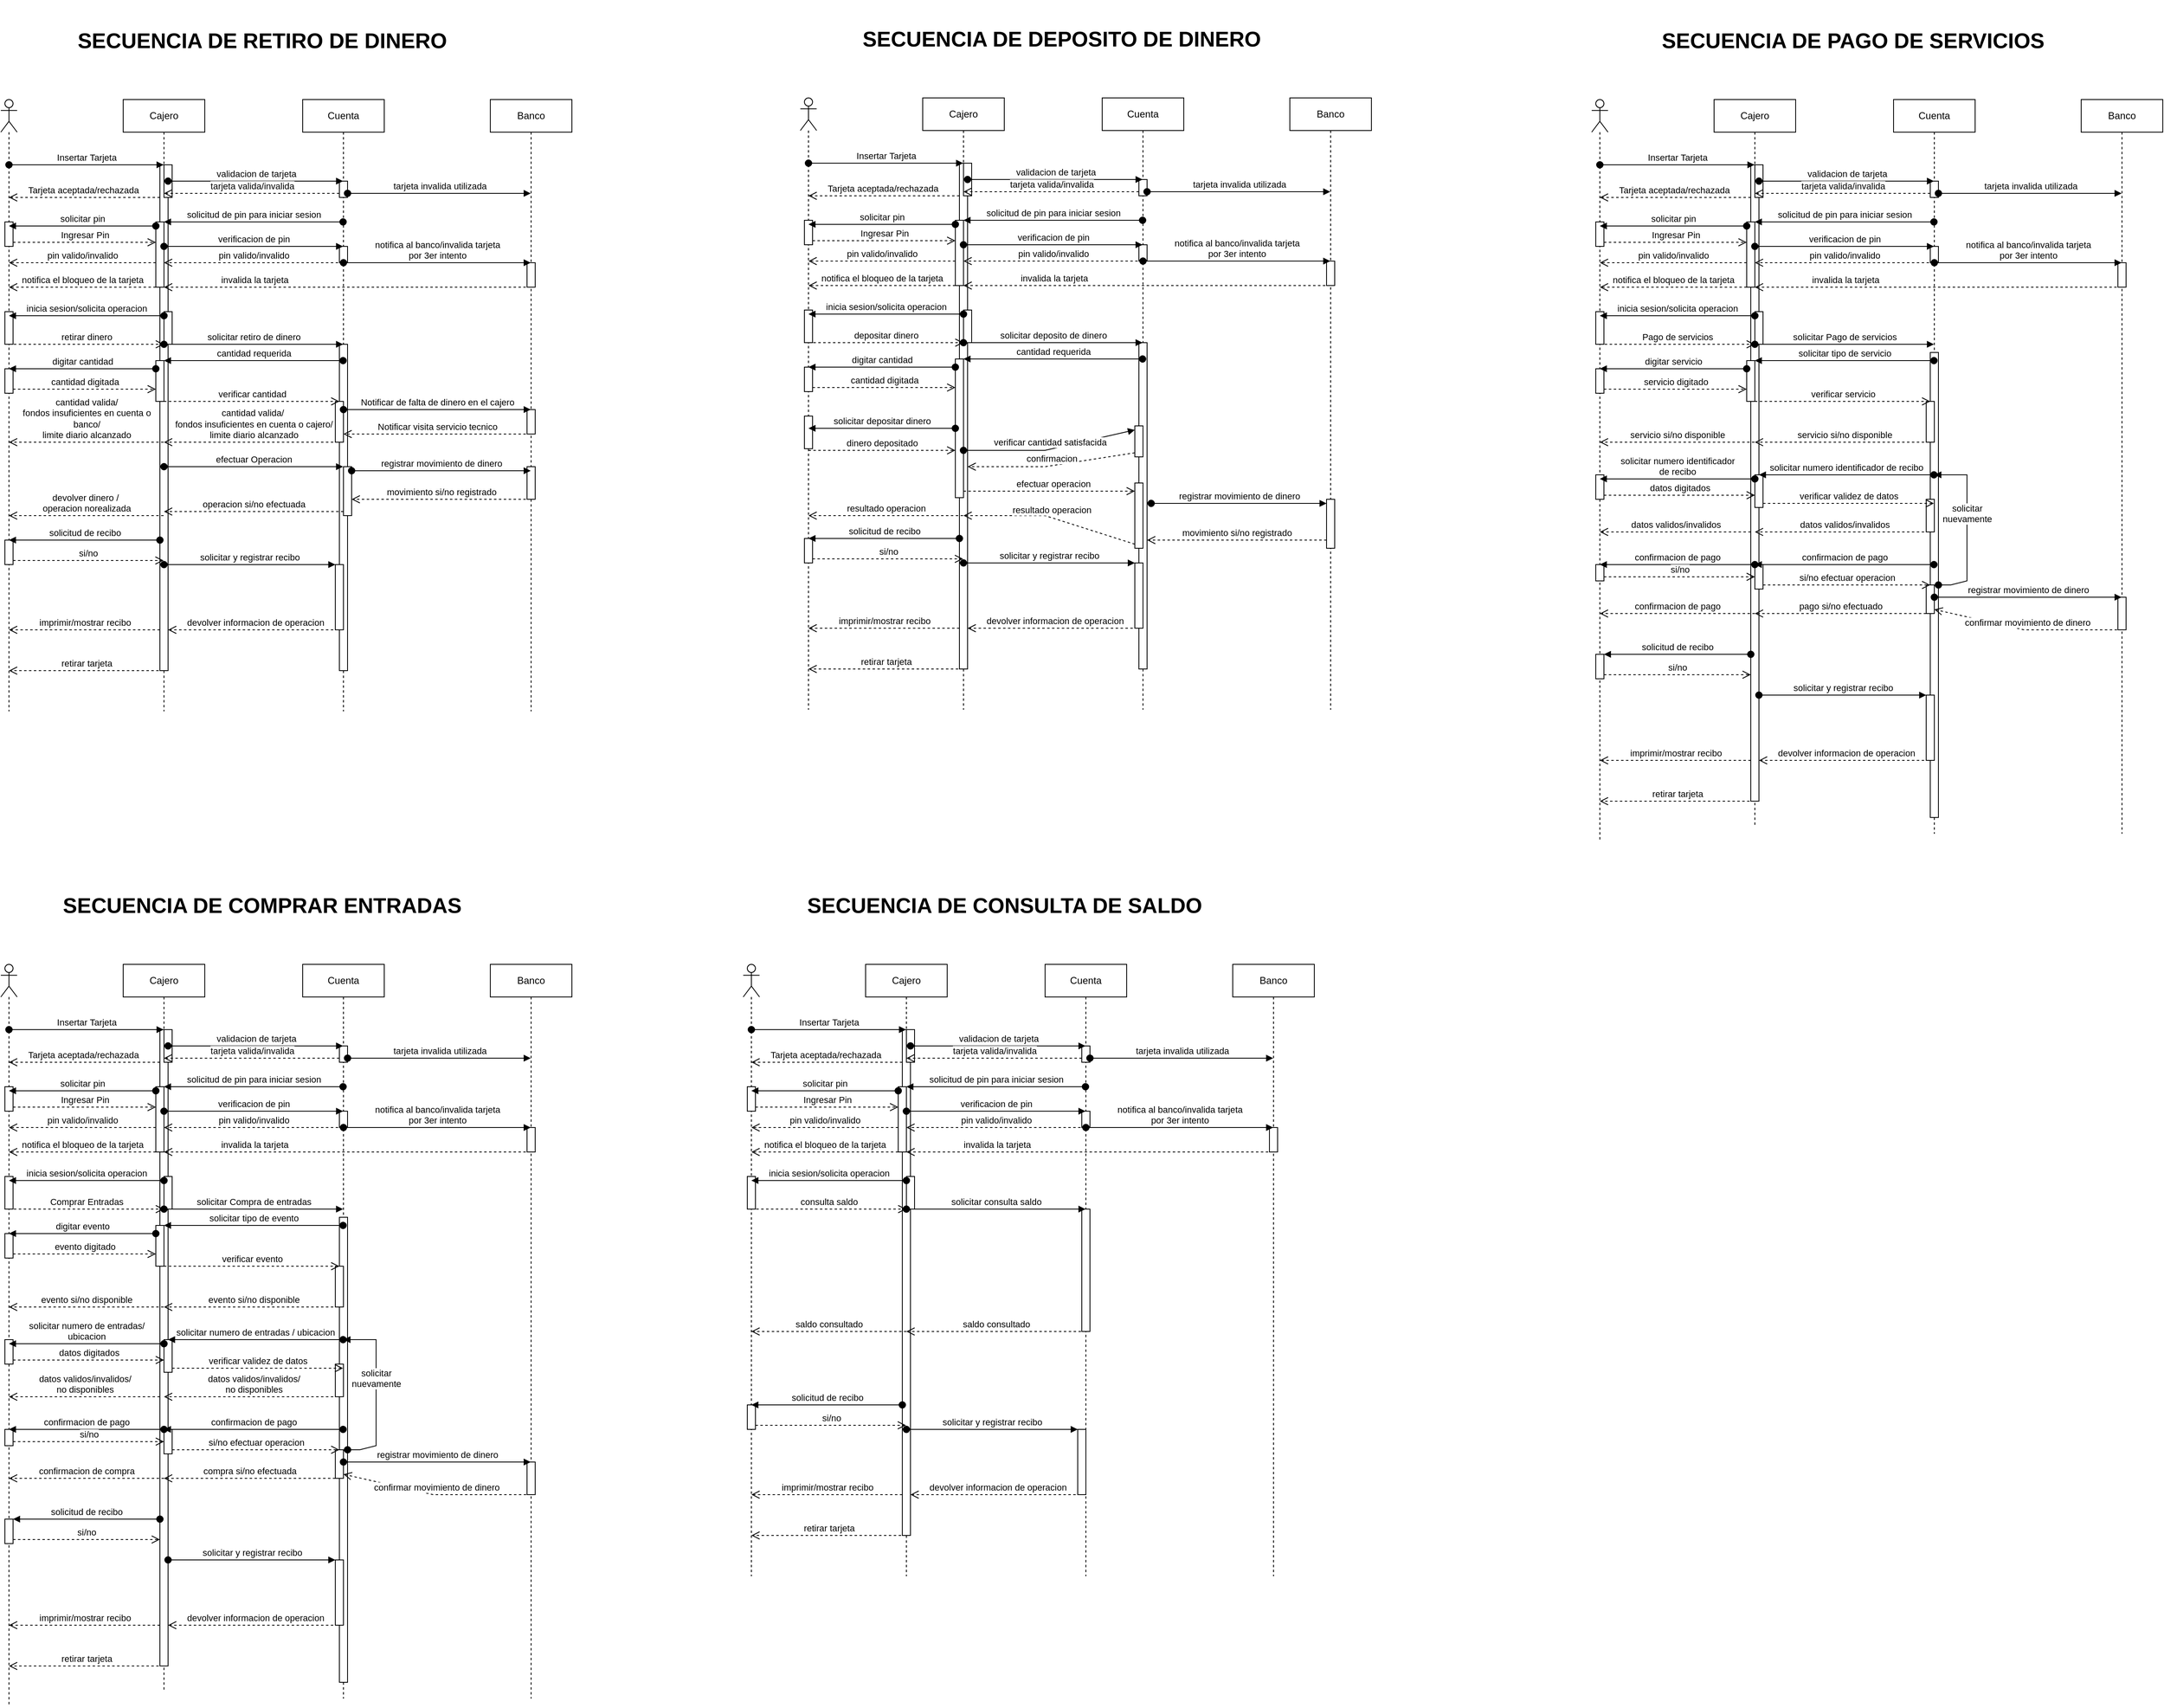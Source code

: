 <mxfile version="28.2.7">
  <diagram name="Page-1" id="2YBvvXClWsGukQMizWep">
    <mxGraphModel dx="945" dy="604" grid="1" gridSize="10" guides="1" tooltips="1" connect="1" arrows="1" fold="1" page="1" pageScale="1" pageWidth="850" pageHeight="1100" math="0" shadow="0">
      <root>
        <mxCell id="0" />
        <mxCell id="1" parent="0" />
        <mxCell id="UFIIIXsz1D7t0Zp7uZU6-2" value="" style="shape=umlLifeline;perimeter=lifelinePerimeter;whiteSpace=wrap;html=1;container=1;dropTarget=0;collapsible=0;recursiveResize=0;outlineConnect=0;portConstraint=eastwest;newEdgeStyle={&quot;curved&quot;:0,&quot;rounded&quot;:0};participant=umlActor;" vertex="1" parent="1">
          <mxGeometry x="60" y="850" width="20" height="750" as="geometry" />
        </mxCell>
        <mxCell id="UFIIIXsz1D7t0Zp7uZU6-22" value="" style="html=1;points=[[0,0,0,0,5],[0,1,0,0,-5],[1,0,0,0,5],[1,1,0,0,-5]];perimeter=orthogonalPerimeter;outlineConnect=0;targetShapes=umlLifeline;portConstraint=eastwest;newEdgeStyle={&quot;curved&quot;:0,&quot;rounded&quot;:0};" vertex="1" parent="UFIIIXsz1D7t0Zp7uZU6-2">
          <mxGeometry x="5" y="150" width="10" height="30" as="geometry" />
        </mxCell>
        <mxCell id="UFIIIXsz1D7t0Zp7uZU6-39" value="" style="html=1;points=[[0,0,0,0,5],[0,1,0,0,-5],[1,0,0,0,5],[1,1,0,0,-5]];perimeter=orthogonalPerimeter;outlineConnect=0;targetShapes=umlLifeline;portConstraint=eastwest;newEdgeStyle={&quot;curved&quot;:0,&quot;rounded&quot;:0};" vertex="1" parent="UFIIIXsz1D7t0Zp7uZU6-2">
          <mxGeometry x="5" y="260" width="10" height="40" as="geometry" />
        </mxCell>
        <mxCell id="UFIIIXsz1D7t0Zp7uZU6-45" value="" style="html=1;points=[[0,0,0,0,5],[0,1,0,0,-5],[1,0,0,0,5],[1,1,0,0,-5]];perimeter=orthogonalPerimeter;outlineConnect=0;targetShapes=umlLifeline;portConstraint=eastwest;newEdgeStyle={&quot;curved&quot;:0,&quot;rounded&quot;:0};" vertex="1" parent="UFIIIXsz1D7t0Zp7uZU6-2">
          <mxGeometry x="5" y="330" width="10" height="30" as="geometry" />
        </mxCell>
        <mxCell id="UFIIIXsz1D7t0Zp7uZU6-62" value="" style="html=1;points=[[0,0,0,0,5],[0,1,0,0,-5],[1,0,0,0,5],[1,1,0,0,-5]];perimeter=orthogonalPerimeter;outlineConnect=0;targetShapes=umlLifeline;portConstraint=eastwest;newEdgeStyle={&quot;curved&quot;:0,&quot;rounded&quot;:0};" vertex="1" parent="UFIIIXsz1D7t0Zp7uZU6-2">
          <mxGeometry x="5" y="540" width="10" height="30" as="geometry" />
        </mxCell>
        <mxCell id="UFIIIXsz1D7t0Zp7uZU6-3" value="Cajero" style="shape=umlLifeline;perimeter=lifelinePerimeter;whiteSpace=wrap;html=1;container=1;dropTarget=0;collapsible=0;recursiveResize=0;outlineConnect=0;portConstraint=eastwest;newEdgeStyle={&quot;curved&quot;:0,&quot;rounded&quot;:0};" vertex="1" parent="1">
          <mxGeometry x="210" y="850" width="100" height="750" as="geometry" />
        </mxCell>
        <mxCell id="UFIIIXsz1D7t0Zp7uZU6-10" value="" style="html=1;points=[[0,0,0,0,5],[0,1,0,0,-5],[1,0,0,0,5],[1,1,0,0,-5]];perimeter=orthogonalPerimeter;outlineConnect=0;targetShapes=umlLifeline;portConstraint=eastwest;newEdgeStyle={&quot;curved&quot;:0,&quot;rounded&quot;:0};" vertex="1" parent="UFIIIXsz1D7t0Zp7uZU6-3">
          <mxGeometry x="45" y="80" width="10" height="620" as="geometry" />
        </mxCell>
        <mxCell id="UFIIIXsz1D7t0Zp7uZU6-18" value="" style="html=1;points=[[0,0,0,0,5],[0,1,0,0,-5],[1,0,0,0,5],[1,1,0,0,-5]];perimeter=orthogonalPerimeter;outlineConnect=0;targetShapes=umlLifeline;portConstraint=eastwest;newEdgeStyle={&quot;curved&quot;:0,&quot;rounded&quot;:0};" vertex="1" parent="UFIIIXsz1D7t0Zp7uZU6-3">
          <mxGeometry x="50" y="80" width="10" height="40" as="geometry" />
        </mxCell>
        <mxCell id="UFIIIXsz1D7t0Zp7uZU6-20" value="" style="html=1;points=[[0,0,0,0,5],[0,1,0,0,-5],[1,0,0,0,5],[1,1,0,0,-5]];perimeter=orthogonalPerimeter;outlineConnect=0;targetShapes=umlLifeline;portConstraint=eastwest;newEdgeStyle={&quot;curved&quot;:0,&quot;rounded&quot;:0};" vertex="1" parent="UFIIIXsz1D7t0Zp7uZU6-3">
          <mxGeometry x="40" y="150" width="10" height="80" as="geometry" />
        </mxCell>
        <mxCell id="UFIIIXsz1D7t0Zp7uZU6-34" value="" style="html=1;points=[[0,0,0,0,5],[0,1,0,0,-5],[1,0,0,0,5],[1,1,0,0,-5]];perimeter=orthogonalPerimeter;outlineConnect=0;targetShapes=umlLifeline;portConstraint=eastwest;newEdgeStyle={&quot;curved&quot;:0,&quot;rounded&quot;:0};" vertex="1" parent="UFIIIXsz1D7t0Zp7uZU6-3">
          <mxGeometry x="50" y="260" width="10" height="40" as="geometry" />
        </mxCell>
        <mxCell id="UFIIIXsz1D7t0Zp7uZU6-43" value="" style="html=1;points=[[0,0,0,0,5],[0,1,0,0,-5],[1,0,0,0,5],[1,1,0,0,-5]];perimeter=orthogonalPerimeter;outlineConnect=0;targetShapes=umlLifeline;portConstraint=eastwest;newEdgeStyle={&quot;curved&quot;:0,&quot;rounded&quot;:0};" vertex="1" parent="UFIIIXsz1D7t0Zp7uZU6-3">
          <mxGeometry x="40" y="320" width="10" height="50" as="geometry" />
        </mxCell>
        <mxCell id="UFIIIXsz1D7t0Zp7uZU6-4" value="Cuenta" style="shape=umlLifeline;perimeter=lifelinePerimeter;whiteSpace=wrap;html=1;container=1;dropTarget=0;collapsible=0;recursiveResize=0;outlineConnect=0;portConstraint=eastwest;newEdgeStyle={&quot;curved&quot;:0,&quot;rounded&quot;:0};" vertex="1" parent="1">
          <mxGeometry x="430" y="850" width="100" height="750" as="geometry" />
        </mxCell>
        <mxCell id="UFIIIXsz1D7t0Zp7uZU6-12" value="" style="html=1;points=[[0,0,0,0,5],[0,1,0,0,-5],[1,0,0,0,5],[1,1,0,0,-5]];perimeter=orthogonalPerimeter;outlineConnect=0;targetShapes=umlLifeline;portConstraint=eastwest;newEdgeStyle={&quot;curved&quot;:0,&quot;rounded&quot;:0};" vertex="1" parent="UFIIIXsz1D7t0Zp7uZU6-4">
          <mxGeometry x="45" y="100" width="10" height="20" as="geometry" />
        </mxCell>
        <mxCell id="UFIIIXsz1D7t0Zp7uZU6-25" value="" style="html=1;points=[[0,0,0,0,5],[0,1,0,0,-5],[1,0,0,0,5],[1,1,0,0,-5]];perimeter=orthogonalPerimeter;outlineConnect=0;targetShapes=umlLifeline;portConstraint=eastwest;newEdgeStyle={&quot;curved&quot;:0,&quot;rounded&quot;:0};" vertex="1" parent="UFIIIXsz1D7t0Zp7uZU6-4">
          <mxGeometry x="45" y="180" width="10" height="20" as="geometry" />
        </mxCell>
        <mxCell id="UFIIIXsz1D7t0Zp7uZU6-38" value="" style="html=1;points=[[0,0,0,0,5],[0,1,0,0,-5],[1,0,0,0,5],[1,1,0,0,-5]];perimeter=orthogonalPerimeter;outlineConnect=0;targetShapes=umlLifeline;portConstraint=eastwest;newEdgeStyle={&quot;curved&quot;:0,&quot;rounded&quot;:0};" vertex="1" parent="UFIIIXsz1D7t0Zp7uZU6-4">
          <mxGeometry x="45" y="300" width="10" height="400" as="geometry" />
        </mxCell>
        <mxCell id="UFIIIXsz1D7t0Zp7uZU6-51" value="" style="html=1;points=[[0,0,0,0,5],[0,1,0,0,-5],[1,0,0,0,5],[1,1,0,0,-5]];perimeter=orthogonalPerimeter;outlineConnect=0;targetShapes=umlLifeline;portConstraint=eastwest;newEdgeStyle={&quot;curved&quot;:0,&quot;rounded&quot;:0};" vertex="1" parent="UFIIIXsz1D7t0Zp7uZU6-4">
          <mxGeometry x="40" y="370" width="10" height="50" as="geometry" />
        </mxCell>
        <mxCell id="UFIIIXsz1D7t0Zp7uZU6-53" value="" style="html=1;points=[[0,0,0,0,5],[0,1,0,0,-5],[1,0,0,0,5],[1,1,0,0,-5]];perimeter=orthogonalPerimeter;outlineConnect=0;targetShapes=umlLifeline;portConstraint=eastwest;newEdgeStyle={&quot;curved&quot;:0,&quot;rounded&quot;:0};" vertex="1" parent="UFIIIXsz1D7t0Zp7uZU6-4">
          <mxGeometry x="50" y="450" width="10" height="60" as="geometry" />
        </mxCell>
        <mxCell id="UFIIIXsz1D7t0Zp7uZU6-64" value="" style="html=1;points=[[0,0,0,0,5],[0,1,0,0,-5],[1,0,0,0,5],[1,1,0,0,-5]];perimeter=orthogonalPerimeter;outlineConnect=0;targetShapes=umlLifeline;portConstraint=eastwest;newEdgeStyle={&quot;curved&quot;:0,&quot;rounded&quot;:0};" vertex="1" parent="UFIIIXsz1D7t0Zp7uZU6-4">
          <mxGeometry x="40" y="570" width="10" height="80" as="geometry" />
        </mxCell>
        <mxCell id="UFIIIXsz1D7t0Zp7uZU6-5" value="Banco" style="shape=umlLifeline;perimeter=lifelinePerimeter;whiteSpace=wrap;html=1;container=1;dropTarget=0;collapsible=0;recursiveResize=0;outlineConnect=0;portConstraint=eastwest;newEdgeStyle={&quot;curved&quot;:0,&quot;rounded&quot;:0};" vertex="1" parent="1">
          <mxGeometry x="660" y="850" width="100" height="750" as="geometry" />
        </mxCell>
        <mxCell id="UFIIIXsz1D7t0Zp7uZU6-31" value="" style="html=1;points=[[0,0,0,0,5],[0,1,0,0,-5],[1,0,0,0,5],[1,1,0,0,-5]];perimeter=orthogonalPerimeter;outlineConnect=0;targetShapes=umlLifeline;portConstraint=eastwest;newEdgeStyle={&quot;curved&quot;:0,&quot;rounded&quot;:0};" vertex="1" parent="UFIIIXsz1D7t0Zp7uZU6-5">
          <mxGeometry x="45" y="200" width="10" height="30" as="geometry" />
        </mxCell>
        <mxCell id="UFIIIXsz1D7t0Zp7uZU6-55" value="" style="html=1;points=[[0,0,0,0,5],[0,1,0,0,-5],[1,0,0,0,5],[1,1,0,0,-5]];perimeter=orthogonalPerimeter;outlineConnect=0;targetShapes=umlLifeline;portConstraint=eastwest;newEdgeStyle={&quot;curved&quot;:0,&quot;rounded&quot;:0};" vertex="1" parent="UFIIIXsz1D7t0Zp7uZU6-5">
          <mxGeometry x="45" y="450" width="10" height="40" as="geometry" />
        </mxCell>
        <mxCell id="UFIIIXsz1D7t0Zp7uZU6-67" value="" style="html=1;points=[[0,0,0,0,5],[0,1,0,0,-5],[1,0,0,0,5],[1,1,0,0,-5]];perimeter=orthogonalPerimeter;outlineConnect=0;targetShapes=umlLifeline;portConstraint=eastwest;newEdgeStyle={&quot;curved&quot;:0,&quot;rounded&quot;:0};" vertex="1" parent="UFIIIXsz1D7t0Zp7uZU6-5">
          <mxGeometry x="45" y="380" width="10" height="30" as="geometry" />
        </mxCell>
        <mxCell id="UFIIIXsz1D7t0Zp7uZU6-7" value="SECUENCIA DE RETIRO DE DINERO" style="text;align=center;fontStyle=1;verticalAlign=middle;spacingLeft=3;spacingRight=3;strokeColor=none;rotatable=0;points=[[0,0.5],[1,0.5]];portConstraint=eastwest;html=1;fontSize=26;" vertex="1" parent="1">
          <mxGeometry x="280" y="730" width="200" height="96" as="geometry" />
        </mxCell>
        <mxCell id="UFIIIXsz1D7t0Zp7uZU6-9" value="Insertar Tarjeta" style="html=1;verticalAlign=bottom;startArrow=oval;startFill=1;endArrow=block;startSize=8;curved=0;rounded=0;" edge="1" parent="1" source="UFIIIXsz1D7t0Zp7uZU6-2" target="UFIIIXsz1D7t0Zp7uZU6-3">
          <mxGeometry width="60" relative="1" as="geometry">
            <mxPoint x="220" y="1010" as="sourcePoint" />
            <mxPoint x="280" y="1010" as="targetPoint" />
            <Array as="points">
              <mxPoint x="160" y="930" />
            </Array>
          </mxGeometry>
        </mxCell>
        <mxCell id="UFIIIXsz1D7t0Zp7uZU6-11" value="validacion de tarjeta" style="html=1;verticalAlign=bottom;startArrow=oval;startFill=1;endArrow=block;startSize=8;curved=0;rounded=0;" edge="1" parent="1" source="UFIIIXsz1D7t0Zp7uZU6-10" target="UFIIIXsz1D7t0Zp7uZU6-4">
          <mxGeometry width="60" relative="1" as="geometry">
            <mxPoint x="370" y="1000" as="sourcePoint" />
            <mxPoint x="430" y="1000" as="targetPoint" />
            <Array as="points">
              <mxPoint x="370" y="950" />
            </Array>
          </mxGeometry>
        </mxCell>
        <mxCell id="UFIIIXsz1D7t0Zp7uZU6-14" value="tarjeta valida/invalida" style="html=1;verticalAlign=bottom;endArrow=open;dashed=1;endSize=8;curved=0;rounded=0;exitX=0;exitY=1;exitDx=0;exitDy=-5;exitPerimeter=0;" edge="1" parent="1" source="UFIIIXsz1D7t0Zp7uZU6-12" target="UFIIIXsz1D7t0Zp7uZU6-3">
          <mxGeometry relative="1" as="geometry">
            <mxPoint x="440" y="1000" as="sourcePoint" />
            <mxPoint x="360" y="1000" as="targetPoint" />
          </mxGeometry>
        </mxCell>
        <mxCell id="UFIIIXsz1D7t0Zp7uZU6-15" value="tarjeta invalida utilizada" style="html=1;verticalAlign=bottom;startArrow=oval;startFill=1;endArrow=block;startSize=8;curved=0;rounded=0;exitX=1;exitY=1;exitDx=0;exitDy=-5;exitPerimeter=0;" edge="1" parent="1" source="UFIIIXsz1D7t0Zp7uZU6-12" target="UFIIIXsz1D7t0Zp7uZU6-5">
          <mxGeometry width="60" relative="1" as="geometry">
            <mxPoint x="430" y="1010" as="sourcePoint" />
            <mxPoint x="490" y="1010" as="targetPoint" />
          </mxGeometry>
        </mxCell>
        <mxCell id="UFIIIXsz1D7t0Zp7uZU6-16" value="Tarjeta aceptada/rechazada" style="html=1;verticalAlign=bottom;endArrow=open;dashed=1;endSize=8;curved=0;rounded=0;" edge="1" parent="1" source="UFIIIXsz1D7t0Zp7uZU6-10" target="UFIIIXsz1D7t0Zp7uZU6-2">
          <mxGeometry x="0.024" relative="1" as="geometry">
            <mxPoint x="280" y="980" as="sourcePoint" />
            <mxPoint x="200" y="980" as="targetPoint" />
            <Array as="points">
              <mxPoint x="160" y="970" />
            </Array>
            <mxPoint as="offset" />
          </mxGeometry>
        </mxCell>
        <mxCell id="UFIIIXsz1D7t0Zp7uZU6-19" value="solicitud de pin para iniciar sesion" style="html=1;verticalAlign=bottom;startArrow=oval;startFill=1;endArrow=block;startSize=8;curved=0;rounded=0;" edge="1" parent="1" source="UFIIIXsz1D7t0Zp7uZU6-4" target="UFIIIXsz1D7t0Zp7uZU6-3">
          <mxGeometry width="60" relative="1" as="geometry">
            <mxPoint x="370" y="950" as="sourcePoint" />
            <mxPoint x="430" y="950" as="targetPoint" />
            <Array as="points">
              <mxPoint x="370" y="1000" />
            </Array>
          </mxGeometry>
        </mxCell>
        <mxCell id="UFIIIXsz1D7t0Zp7uZU6-21" value="solicitar pin" style="html=1;verticalAlign=bottom;startArrow=oval;startFill=1;endArrow=block;startSize=8;curved=0;rounded=0;exitX=0;exitY=0;exitDx=0;exitDy=5;exitPerimeter=0;" edge="1" parent="1" source="UFIIIXsz1D7t0Zp7uZU6-20" target="UFIIIXsz1D7t0Zp7uZU6-2">
          <mxGeometry width="60" relative="1" as="geometry">
            <mxPoint x="250" y="960" as="sourcePoint" />
            <mxPoint x="310" y="960" as="targetPoint" />
          </mxGeometry>
        </mxCell>
        <mxCell id="UFIIIXsz1D7t0Zp7uZU6-23" value="Ingresar Pin" style="html=1;verticalAlign=bottom;endArrow=open;dashed=1;endSize=8;curved=0;rounded=0;exitX=1;exitY=1;exitDx=0;exitDy=-5;exitPerimeter=0;" edge="1" parent="1" source="UFIIIXsz1D7t0Zp7uZU6-22" target="UFIIIXsz1D7t0Zp7uZU6-20">
          <mxGeometry relative="1" as="geometry">
            <mxPoint x="340" y="1020" as="sourcePoint" />
            <mxPoint x="260" y="1020" as="targetPoint" />
          </mxGeometry>
        </mxCell>
        <mxCell id="UFIIIXsz1D7t0Zp7uZU6-24" value="verificacion de pin" style="html=1;verticalAlign=bottom;startArrow=oval;startFill=1;endArrow=block;startSize=8;curved=0;rounded=0;" edge="1" parent="1" source="UFIIIXsz1D7t0Zp7uZU6-20" target="UFIIIXsz1D7t0Zp7uZU6-4">
          <mxGeometry width="60" relative="1" as="geometry">
            <mxPoint x="360" y="1020" as="sourcePoint" />
            <mxPoint x="420" y="1020" as="targetPoint" />
            <Array as="points">
              <mxPoint x="340" y="1030" />
            </Array>
          </mxGeometry>
        </mxCell>
        <mxCell id="UFIIIXsz1D7t0Zp7uZU6-26" value="pin valido/invalido" style="html=1;verticalAlign=bottom;endArrow=open;dashed=1;endSize=8;curved=0;rounded=0;" edge="1" parent="1" source="UFIIIXsz1D7t0Zp7uZU6-4" target="UFIIIXsz1D7t0Zp7uZU6-3">
          <mxGeometry relative="1" as="geometry">
            <mxPoint x="430" y="1020" as="sourcePoint" />
            <mxPoint x="350" y="1020" as="targetPoint" />
            <Array as="points">
              <mxPoint x="420" y="1050" />
            </Array>
          </mxGeometry>
        </mxCell>
        <mxCell id="UFIIIXsz1D7t0Zp7uZU6-27" value="pin valido/invalido" style="html=1;verticalAlign=bottom;endArrow=open;dashed=1;endSize=8;curved=0;rounded=0;" edge="1" parent="1" source="UFIIIXsz1D7t0Zp7uZU6-20" target="UFIIIXsz1D7t0Zp7uZU6-2">
          <mxGeometry relative="1" as="geometry">
            <mxPoint x="240" y="1050" as="sourcePoint" />
            <mxPoint x="350" y="1020" as="targetPoint" />
            <Array as="points">
              <mxPoint x="160" y="1050" />
            </Array>
          </mxGeometry>
        </mxCell>
        <mxCell id="UFIIIXsz1D7t0Zp7uZU6-30" value="notifica al banco/invalida tarjeta&lt;div&gt;por 3er intento&lt;/div&gt;" style="html=1;verticalAlign=bottom;startArrow=oval;startFill=1;endArrow=block;startSize=8;curved=0;rounded=0;" edge="1" parent="1" source="UFIIIXsz1D7t0Zp7uZU6-4" target="UFIIIXsz1D7t0Zp7uZU6-5">
          <mxGeometry width="60" relative="1" as="geometry">
            <mxPoint x="520" y="1040" as="sourcePoint" />
            <mxPoint x="580" y="1040" as="targetPoint" />
            <Array as="points">
              <mxPoint x="590" y="1050" />
            </Array>
          </mxGeometry>
        </mxCell>
        <mxCell id="UFIIIXsz1D7t0Zp7uZU6-32" value="invalida la tarjeta" style="html=1;verticalAlign=bottom;endArrow=open;dashed=1;endSize=8;curved=0;rounded=0;" edge="1" parent="1" source="UFIIIXsz1D7t0Zp7uZU6-5" target="UFIIIXsz1D7t0Zp7uZU6-3">
          <mxGeometry x="0.509" relative="1" as="geometry">
            <mxPoint x="500" y="1080" as="sourcePoint" />
            <mxPoint x="480" y="1080" as="targetPoint" />
            <Array as="points">
              <mxPoint x="480" y="1080" />
            </Array>
            <mxPoint as="offset" />
          </mxGeometry>
        </mxCell>
        <mxCell id="UFIIIXsz1D7t0Zp7uZU6-33" value="notifica el bloqueo de la tarjeta" style="html=1;verticalAlign=bottom;endArrow=open;dashed=1;endSize=8;curved=0;rounded=0;" edge="1" parent="1" source="UFIIIXsz1D7t0Zp7uZU6-20" target="UFIIIXsz1D7t0Zp7uZU6-2">
          <mxGeometry relative="1" as="geometry">
            <mxPoint x="450" y="1000" as="sourcePoint" />
            <mxPoint x="370" y="1000" as="targetPoint" />
            <Array as="points">
              <mxPoint x="160" y="1080" />
            </Array>
          </mxGeometry>
        </mxCell>
        <mxCell id="UFIIIXsz1D7t0Zp7uZU6-35" value="inicia sesion/solicita operacion" style="html=1;verticalAlign=bottom;startArrow=oval;startFill=1;endArrow=block;startSize=8;curved=0;rounded=0;exitX=0;exitY=0;exitDx=0;exitDy=5;exitPerimeter=0;" edge="1" parent="1" source="UFIIIXsz1D7t0Zp7uZU6-34" target="UFIIIXsz1D7t0Zp7uZU6-2">
          <mxGeometry width="60" relative="1" as="geometry">
            <mxPoint x="280" y="1080" as="sourcePoint" />
            <mxPoint x="340" y="1080" as="targetPoint" />
          </mxGeometry>
        </mxCell>
        <mxCell id="UFIIIXsz1D7t0Zp7uZU6-36" value="retirar dinero" style="html=1;verticalAlign=bottom;endArrow=open;dashed=1;endSize=8;curved=0;rounded=0;" edge="1" parent="1" source="UFIIIXsz1D7t0Zp7uZU6-2" target="UFIIIXsz1D7t0Zp7uZU6-34">
          <mxGeometry relative="1" as="geometry">
            <mxPoint x="380" y="1070" as="sourcePoint" />
            <mxPoint x="300" y="1070" as="targetPoint" />
            <Array as="points">
              <mxPoint x="160" y="1150" />
            </Array>
          </mxGeometry>
        </mxCell>
        <mxCell id="UFIIIXsz1D7t0Zp7uZU6-37" value="solicitar retiro de dinero" style="html=1;verticalAlign=bottom;startArrow=oval;startFill=1;endArrow=block;startSize=8;curved=0;rounded=0;" edge="1" parent="1" source="UFIIIXsz1D7t0Zp7uZU6-3" target="UFIIIXsz1D7t0Zp7uZU6-4">
          <mxGeometry width="60" relative="1" as="geometry">
            <mxPoint x="420" y="1080" as="sourcePoint" />
            <mxPoint x="480" y="1080" as="targetPoint" />
            <Array as="points">
              <mxPoint x="370" y="1150" />
            </Array>
          </mxGeometry>
        </mxCell>
        <mxCell id="UFIIIXsz1D7t0Zp7uZU6-42" value="cantidad requerida" style="html=1;verticalAlign=bottom;startArrow=oval;startFill=1;endArrow=block;startSize=8;curved=0;rounded=0;" edge="1" parent="1" source="UFIIIXsz1D7t0Zp7uZU6-4" target="UFIIIXsz1D7t0Zp7uZU6-3">
          <mxGeometry width="60" relative="1" as="geometry">
            <mxPoint x="350" y="1100" as="sourcePoint" />
            <mxPoint x="410" y="1100" as="targetPoint" />
            <Array as="points">
              <mxPoint x="360" y="1170" />
            </Array>
          </mxGeometry>
        </mxCell>
        <mxCell id="UFIIIXsz1D7t0Zp7uZU6-44" value="digitar cantidad" style="html=1;verticalAlign=bottom;startArrow=oval;startFill=1;endArrow=block;startSize=8;curved=0;rounded=0;" edge="1" parent="1" source="UFIIIXsz1D7t0Zp7uZU6-43" target="UFIIIXsz1D7t0Zp7uZU6-2">
          <mxGeometry width="60" relative="1" as="geometry">
            <mxPoint x="310" y="1120" as="sourcePoint" />
            <mxPoint x="370" y="1120" as="targetPoint" />
            <Array as="points">
              <mxPoint x="160" y="1180" />
            </Array>
          </mxGeometry>
        </mxCell>
        <mxCell id="UFIIIXsz1D7t0Zp7uZU6-46" value="cantidad digitada" style="html=1;verticalAlign=bottom;endArrow=open;dashed=1;endSize=8;curved=0;rounded=0;exitX=1;exitY=1;exitDx=0;exitDy=-5;exitPerimeter=0;" edge="1" parent="1" source="UFIIIXsz1D7t0Zp7uZU6-45" target="UFIIIXsz1D7t0Zp7uZU6-43">
          <mxGeometry relative="1" as="geometry">
            <mxPoint x="380" y="1120" as="sourcePoint" />
            <mxPoint x="300" y="1120" as="targetPoint" />
          </mxGeometry>
        </mxCell>
        <mxCell id="UFIIIXsz1D7t0Zp7uZU6-47" value="verificar cantidad" style="html=1;verticalAlign=bottom;endArrow=open;dashed=1;endSize=8;curved=0;rounded=0;" edge="1" parent="1" source="UFIIIXsz1D7t0Zp7uZU6-3" target="UFIIIXsz1D7t0Zp7uZU6-38">
          <mxGeometry relative="1" as="geometry">
            <mxPoint x="430" y="1130" as="sourcePoint" />
            <mxPoint x="350" y="1130" as="targetPoint" />
            <Array as="points">
              <mxPoint x="370" y="1220" />
            </Array>
          </mxGeometry>
        </mxCell>
        <mxCell id="UFIIIXsz1D7t0Zp7uZU6-48" value="cantidad valida/&amp;nbsp;&lt;div&gt;fondos insuficientes en cuenta o cajero/&lt;div&gt;limite diario alcanzado&lt;/div&gt;&lt;/div&gt;" style="html=1;verticalAlign=bottom;endArrow=open;dashed=1;endSize=8;curved=0;rounded=0;" edge="1" parent="1" source="UFIIIXsz1D7t0Zp7uZU6-4" target="UFIIIXsz1D7t0Zp7uZU6-3">
          <mxGeometry x="-0.001" relative="1" as="geometry">
            <mxPoint x="430" y="1180" as="sourcePoint" />
            <mxPoint x="350" y="1180" as="targetPoint" />
            <Array as="points">
              <mxPoint x="380" y="1270" />
            </Array>
            <mxPoint as="offset" />
          </mxGeometry>
        </mxCell>
        <mxCell id="UFIIIXsz1D7t0Zp7uZU6-49" value="cantidad valida/&lt;div&gt;fondos insuficientes en cuenta o&lt;/div&gt;&lt;div&gt;&lt;span style=&quot;background-color: light-dark(#ffffff, var(--ge-dark-color, #121212)); color: light-dark(rgb(0, 0, 0), rgb(255, 255, 255));&quot;&gt;banco/&lt;/span&gt;&lt;div&gt;&lt;div&gt;limite diario alcanzado&lt;/div&gt;&lt;/div&gt;&lt;/div&gt;" style="html=1;verticalAlign=bottom;endArrow=open;dashed=1;endSize=8;curved=0;rounded=0;" edge="1" parent="1" source="UFIIIXsz1D7t0Zp7uZU6-3" target="UFIIIXsz1D7t0Zp7uZU6-2">
          <mxGeometry relative="1" as="geometry">
            <mxPoint x="310" y="1210" as="sourcePoint" />
            <mxPoint x="230" y="1210" as="targetPoint" />
            <Array as="points">
              <mxPoint x="170" y="1270" />
            </Array>
          </mxGeometry>
        </mxCell>
        <mxCell id="UFIIIXsz1D7t0Zp7uZU6-52" value="efectuar Operacion" style="html=1;verticalAlign=bottom;startArrow=oval;startFill=1;endArrow=block;startSize=8;curved=0;rounded=0;" edge="1" parent="1" source="UFIIIXsz1D7t0Zp7uZU6-3" target="UFIIIXsz1D7t0Zp7uZU6-4">
          <mxGeometry width="60" relative="1" as="geometry">
            <mxPoint x="350" y="1310" as="sourcePoint" />
            <mxPoint x="410" y="1310" as="targetPoint" />
            <Array as="points">
              <mxPoint x="380" y="1300" />
            </Array>
          </mxGeometry>
        </mxCell>
        <mxCell id="UFIIIXsz1D7t0Zp7uZU6-54" value="registrar movimiento de dinero" style="html=1;verticalAlign=bottom;startArrow=oval;startFill=1;endArrow=block;startSize=8;curved=0;rounded=0;exitX=1;exitY=0;exitDx=0;exitDy=5;exitPerimeter=0;" edge="1" parent="1" source="UFIIIXsz1D7t0Zp7uZU6-53" target="UFIIIXsz1D7t0Zp7uZU6-5">
          <mxGeometry width="60" relative="1" as="geometry">
            <mxPoint x="510" y="1430" as="sourcePoint" />
            <mxPoint x="570" y="1430" as="targetPoint" />
          </mxGeometry>
        </mxCell>
        <mxCell id="UFIIIXsz1D7t0Zp7uZU6-56" value="movimiento si/no registrado" style="html=1;verticalAlign=bottom;endArrow=open;dashed=1;endSize=8;curved=0;rounded=0;" edge="1" parent="1" source="UFIIIXsz1D7t0Zp7uZU6-5" target="UFIIIXsz1D7t0Zp7uZU6-53">
          <mxGeometry relative="1" as="geometry">
            <mxPoint x="590" y="1280" as="sourcePoint" />
            <mxPoint x="510" y="1280" as="targetPoint" />
            <Array as="points">
              <mxPoint x="620" y="1340" />
            </Array>
          </mxGeometry>
        </mxCell>
        <mxCell id="UFIIIXsz1D7t0Zp7uZU6-58" value="operacion si/no efectuada" style="html=1;verticalAlign=bottom;endArrow=open;dashed=1;endSize=8;curved=0;rounded=0;exitX=0;exitY=1;exitDx=0;exitDy=-5;exitPerimeter=0;" edge="1" parent="1" source="UFIIIXsz1D7t0Zp7uZU6-53" target="UFIIIXsz1D7t0Zp7uZU6-3">
          <mxGeometry relative="1" as="geometry">
            <mxPoint x="390" y="1280" as="sourcePoint" />
            <mxPoint x="310" y="1280" as="targetPoint" />
          </mxGeometry>
        </mxCell>
        <mxCell id="UFIIIXsz1D7t0Zp7uZU6-59" value="devolver dinero /&amp;nbsp;&lt;div&gt;operacion no&lt;span style=&quot;background-color: light-dark(#ffffff, var(--ge-dark-color, #121212)); color: light-dark(rgb(0, 0, 0), rgb(255, 255, 255));&quot;&gt;realizada&lt;/span&gt;&lt;/div&gt;" style="html=1;verticalAlign=bottom;endArrow=open;dashed=1;endSize=8;curved=0;rounded=0;" edge="1" parent="1" source="UFIIIXsz1D7t0Zp7uZU6-3" target="UFIIIXsz1D7t0Zp7uZU6-2">
          <mxGeometry relative="1" as="geometry">
            <mxPoint x="270" y="1290" as="sourcePoint" />
            <mxPoint x="190" y="1290" as="targetPoint" />
            <Array as="points">
              <mxPoint x="170" y="1360" />
            </Array>
          </mxGeometry>
        </mxCell>
        <mxCell id="UFIIIXsz1D7t0Zp7uZU6-61" value="solicitud de recibo" style="html=1;verticalAlign=bottom;startArrow=oval;startFill=1;endArrow=block;startSize=8;curved=0;rounded=0;" edge="1" parent="1" source="UFIIIXsz1D7t0Zp7uZU6-10" target="UFIIIXsz1D7t0Zp7uZU6-2">
          <mxGeometry width="60" relative="1" as="geometry">
            <mxPoint x="250" y="1390.0" as="sourcePoint" />
            <mxPoint x="230" y="1330" as="targetPoint" />
            <Array as="points">
              <mxPoint x="160" y="1390" />
            </Array>
          </mxGeometry>
        </mxCell>
        <mxCell id="UFIIIXsz1D7t0Zp7uZU6-63" value="si/no" style="html=1;verticalAlign=bottom;endArrow=open;dashed=1;endSize=8;curved=0;rounded=0;exitX=1;exitY=1;exitDx=0;exitDy=-5;exitPerimeter=0;" edge="1" parent="1" source="UFIIIXsz1D7t0Zp7uZU6-62" target="UFIIIXsz1D7t0Zp7uZU6-3">
          <mxGeometry relative="1" as="geometry">
            <mxPoint x="260" y="1410" as="sourcePoint" />
            <mxPoint x="180" y="1410" as="targetPoint" />
          </mxGeometry>
        </mxCell>
        <mxCell id="UFIIIXsz1D7t0Zp7uZU6-65" value="solicitar y registrar recibo" style="html=1;verticalAlign=bottom;startArrow=oval;startFill=1;endArrow=block;startSize=8;curved=0;rounded=0;" edge="1" parent="1" target="UFIIIXsz1D7t0Zp7uZU6-64">
          <mxGeometry width="60" relative="1" as="geometry">
            <mxPoint x="260" y="1420" as="sourcePoint" />
            <mxPoint x="320" y="1420" as="targetPoint" />
          </mxGeometry>
        </mxCell>
        <mxCell id="UFIIIXsz1D7t0Zp7uZU6-66" value="Notificar de falta de dinero en el cajero" style="html=1;verticalAlign=bottom;startArrow=oval;startFill=1;endArrow=block;startSize=8;curved=0;rounded=0;" edge="1" parent="1" source="UFIIIXsz1D7t0Zp7uZU6-51" target="UFIIIXsz1D7t0Zp7uZU6-5">
          <mxGeometry width="60" relative="1" as="geometry">
            <mxPoint x="460" y="1230" as="sourcePoint" />
            <mxPoint x="520" y="1230" as="targetPoint" />
            <Array as="points">
              <mxPoint x="590" y="1230" />
            </Array>
          </mxGeometry>
        </mxCell>
        <mxCell id="UFIIIXsz1D7t0Zp7uZU6-68" value="Notificar visita servicio tecnico" style="html=1;verticalAlign=bottom;endArrow=open;dashed=1;endSize=8;curved=0;rounded=0;" edge="1" parent="1" source="UFIIIXsz1D7t0Zp7uZU6-5" target="UFIIIXsz1D7t0Zp7uZU6-4">
          <mxGeometry relative="1" as="geometry">
            <mxPoint x="660" y="1260" as="sourcePoint" />
            <mxPoint x="580" y="1260" as="targetPoint" />
            <Array as="points">
              <mxPoint x="590" y="1260" />
            </Array>
          </mxGeometry>
        </mxCell>
        <mxCell id="UFIIIXsz1D7t0Zp7uZU6-69" value="devolver informacion de operacion" style="html=1;verticalAlign=bottom;endArrow=open;dashed=1;endSize=8;curved=0;rounded=0;" edge="1" parent="1" source="UFIIIXsz1D7t0Zp7uZU6-4" target="UFIIIXsz1D7t0Zp7uZU6-10">
          <mxGeometry relative="1" as="geometry">
            <mxPoint x="420" y="1500" as="sourcePoint" />
            <mxPoint x="340" y="1500" as="targetPoint" />
            <Array as="points">
              <mxPoint x="370" y="1500" />
            </Array>
          </mxGeometry>
        </mxCell>
        <mxCell id="UFIIIXsz1D7t0Zp7uZU6-71" value="imprimir/mostrar recibo" style="html=1;verticalAlign=bottom;endArrow=open;dashed=1;endSize=8;curved=0;rounded=0;" edge="1" parent="1" source="UFIIIXsz1D7t0Zp7uZU6-10" target="UFIIIXsz1D7t0Zp7uZU6-2">
          <mxGeometry relative="1" as="geometry">
            <mxPoint x="230" y="1510" as="sourcePoint" />
            <mxPoint x="150" y="1510" as="targetPoint" />
            <Array as="points">
              <mxPoint x="190" y="1500" />
            </Array>
          </mxGeometry>
        </mxCell>
        <mxCell id="UFIIIXsz1D7t0Zp7uZU6-72" value="retirar tarjeta" style="html=1;verticalAlign=bottom;endArrow=open;dashed=1;endSize=8;curved=0;rounded=0;" edge="1" parent="1" source="UFIIIXsz1D7t0Zp7uZU6-3" target="UFIIIXsz1D7t0Zp7uZU6-2">
          <mxGeometry relative="1" as="geometry">
            <mxPoint x="200" y="1490" as="sourcePoint" />
            <mxPoint x="120" y="1490" as="targetPoint" />
            <Array as="points">
              <mxPoint x="190" y="1550" />
            </Array>
          </mxGeometry>
        </mxCell>
        <mxCell id="UFIIIXsz1D7t0Zp7uZU6-131" value="" style="shape=umlLifeline;perimeter=lifelinePerimeter;whiteSpace=wrap;html=1;container=1;dropTarget=0;collapsible=0;recursiveResize=0;outlineConnect=0;portConstraint=eastwest;newEdgeStyle={&quot;curved&quot;:0,&quot;rounded&quot;:0};participant=umlActor;" vertex="1" parent="1">
          <mxGeometry x="1040" y="848" width="20" height="750" as="geometry" />
        </mxCell>
        <mxCell id="UFIIIXsz1D7t0Zp7uZU6-132" value="" style="html=1;points=[[0,0,0,0,5],[0,1,0,0,-5],[1,0,0,0,5],[1,1,0,0,-5]];perimeter=orthogonalPerimeter;outlineConnect=0;targetShapes=umlLifeline;portConstraint=eastwest;newEdgeStyle={&quot;curved&quot;:0,&quot;rounded&quot;:0};" vertex="1" parent="UFIIIXsz1D7t0Zp7uZU6-131">
          <mxGeometry x="5" y="150" width="10" height="30" as="geometry" />
        </mxCell>
        <mxCell id="UFIIIXsz1D7t0Zp7uZU6-133" value="" style="html=1;points=[[0,0,0,0,5],[0,1,0,0,-5],[1,0,0,0,5],[1,1,0,0,-5]];perimeter=orthogonalPerimeter;outlineConnect=0;targetShapes=umlLifeline;portConstraint=eastwest;newEdgeStyle={&quot;curved&quot;:0,&quot;rounded&quot;:0};" vertex="1" parent="UFIIIXsz1D7t0Zp7uZU6-131">
          <mxGeometry x="5" y="260" width="10" height="40" as="geometry" />
        </mxCell>
        <mxCell id="UFIIIXsz1D7t0Zp7uZU6-134" value="" style="html=1;points=[[0,0,0,0,5],[0,1,0,0,-5],[1,0,0,0,5],[1,1,0,0,-5]];perimeter=orthogonalPerimeter;outlineConnect=0;targetShapes=umlLifeline;portConstraint=eastwest;newEdgeStyle={&quot;curved&quot;:0,&quot;rounded&quot;:0};" vertex="1" parent="UFIIIXsz1D7t0Zp7uZU6-131">
          <mxGeometry x="5" y="330" width="10" height="30" as="geometry" />
        </mxCell>
        <mxCell id="UFIIIXsz1D7t0Zp7uZU6-135" value="" style="html=1;points=[[0,0,0,0,5],[0,1,0,0,-5],[1,0,0,0,5],[1,1,0,0,-5]];perimeter=orthogonalPerimeter;outlineConnect=0;targetShapes=umlLifeline;portConstraint=eastwest;newEdgeStyle={&quot;curved&quot;:0,&quot;rounded&quot;:0};" vertex="1" parent="UFIIIXsz1D7t0Zp7uZU6-131">
          <mxGeometry x="5" y="540" width="10" height="30" as="geometry" />
        </mxCell>
        <mxCell id="UFIIIXsz1D7t0Zp7uZU6-253" value="" style="html=1;points=[[0,0,0,0,5],[0,1,0,0,-5],[1,0,0,0,5],[1,1,0,0,-5]];perimeter=orthogonalPerimeter;outlineConnect=0;targetShapes=umlLifeline;portConstraint=eastwest;newEdgeStyle={&quot;curved&quot;:0,&quot;rounded&quot;:0};" vertex="1" parent="UFIIIXsz1D7t0Zp7uZU6-131">
          <mxGeometry x="5" y="390" width="10" height="40" as="geometry" />
        </mxCell>
        <mxCell id="UFIIIXsz1D7t0Zp7uZU6-136" value="Cajero" style="shape=umlLifeline;perimeter=lifelinePerimeter;whiteSpace=wrap;html=1;container=1;dropTarget=0;collapsible=0;recursiveResize=0;outlineConnect=0;portConstraint=eastwest;newEdgeStyle={&quot;curved&quot;:0,&quot;rounded&quot;:0};" vertex="1" parent="1">
          <mxGeometry x="1190" y="848" width="100" height="750" as="geometry" />
        </mxCell>
        <mxCell id="UFIIIXsz1D7t0Zp7uZU6-137" value="" style="html=1;points=[[0,0,0,0,5],[0,1,0,0,-5],[1,0,0,0,5],[1,1,0,0,-5]];perimeter=orthogonalPerimeter;outlineConnect=0;targetShapes=umlLifeline;portConstraint=eastwest;newEdgeStyle={&quot;curved&quot;:0,&quot;rounded&quot;:0};" vertex="1" parent="UFIIIXsz1D7t0Zp7uZU6-136">
          <mxGeometry x="45" y="80" width="10" height="620" as="geometry" />
        </mxCell>
        <mxCell id="UFIIIXsz1D7t0Zp7uZU6-138" value="" style="html=1;points=[[0,0,0,0,5],[0,1,0,0,-5],[1,0,0,0,5],[1,1,0,0,-5]];perimeter=orthogonalPerimeter;outlineConnect=0;targetShapes=umlLifeline;portConstraint=eastwest;newEdgeStyle={&quot;curved&quot;:0,&quot;rounded&quot;:0};" vertex="1" parent="UFIIIXsz1D7t0Zp7uZU6-136">
          <mxGeometry x="50" y="80" width="10" height="40" as="geometry" />
        </mxCell>
        <mxCell id="UFIIIXsz1D7t0Zp7uZU6-139" value="" style="html=1;points=[[0,0,0,0,5],[0,1,0,0,-5],[1,0,0,0,5],[1,1,0,0,-5]];perimeter=orthogonalPerimeter;outlineConnect=0;targetShapes=umlLifeline;portConstraint=eastwest;newEdgeStyle={&quot;curved&quot;:0,&quot;rounded&quot;:0};" vertex="1" parent="UFIIIXsz1D7t0Zp7uZU6-136">
          <mxGeometry x="40" y="150" width="10" height="80" as="geometry" />
        </mxCell>
        <mxCell id="UFIIIXsz1D7t0Zp7uZU6-140" value="" style="html=1;points=[[0,0,0,0,5],[0,1,0,0,-5],[1,0,0,0,5],[1,1,0,0,-5]];perimeter=orthogonalPerimeter;outlineConnect=0;targetShapes=umlLifeline;portConstraint=eastwest;newEdgeStyle={&quot;curved&quot;:0,&quot;rounded&quot;:0};" vertex="1" parent="UFIIIXsz1D7t0Zp7uZU6-136">
          <mxGeometry x="50" y="260" width="10" height="40" as="geometry" />
        </mxCell>
        <mxCell id="UFIIIXsz1D7t0Zp7uZU6-141" value="" style="html=1;points=[[0,0,0,0,5],[0,1,0,0,-5],[1,0,0,0,5],[1,1,0,0,-5]];perimeter=orthogonalPerimeter;outlineConnect=0;targetShapes=umlLifeline;portConstraint=eastwest;newEdgeStyle={&quot;curved&quot;:0,&quot;rounded&quot;:0};" vertex="1" parent="UFIIIXsz1D7t0Zp7uZU6-136">
          <mxGeometry x="40" y="320" width="10" height="170" as="geometry" />
        </mxCell>
        <mxCell id="UFIIIXsz1D7t0Zp7uZU6-142" value="Cuenta" style="shape=umlLifeline;perimeter=lifelinePerimeter;whiteSpace=wrap;html=1;container=1;dropTarget=0;collapsible=0;recursiveResize=0;outlineConnect=0;portConstraint=eastwest;newEdgeStyle={&quot;curved&quot;:0,&quot;rounded&quot;:0};" vertex="1" parent="1">
          <mxGeometry x="1410" y="848" width="100" height="750" as="geometry" />
        </mxCell>
        <mxCell id="UFIIIXsz1D7t0Zp7uZU6-143" value="" style="html=1;points=[[0,0,0,0,5],[0,1,0,0,-5],[1,0,0,0,5],[1,1,0,0,-5]];perimeter=orthogonalPerimeter;outlineConnect=0;targetShapes=umlLifeline;portConstraint=eastwest;newEdgeStyle={&quot;curved&quot;:0,&quot;rounded&quot;:0};" vertex="1" parent="UFIIIXsz1D7t0Zp7uZU6-142">
          <mxGeometry x="45" y="100" width="10" height="20" as="geometry" />
        </mxCell>
        <mxCell id="UFIIIXsz1D7t0Zp7uZU6-144" value="" style="html=1;points=[[0,0,0,0,5],[0,1,0,0,-5],[1,0,0,0,5],[1,1,0,0,-5]];perimeter=orthogonalPerimeter;outlineConnect=0;targetShapes=umlLifeline;portConstraint=eastwest;newEdgeStyle={&quot;curved&quot;:0,&quot;rounded&quot;:0};" vertex="1" parent="UFIIIXsz1D7t0Zp7uZU6-142">
          <mxGeometry x="45" y="180" width="10" height="20" as="geometry" />
        </mxCell>
        <mxCell id="UFIIIXsz1D7t0Zp7uZU6-145" value="" style="html=1;points=[[0,0,0,0,5],[0,1,0,0,-5],[1,0,0,0,5],[1,1,0,0,-5]];perimeter=orthogonalPerimeter;outlineConnect=0;targetShapes=umlLifeline;portConstraint=eastwest;newEdgeStyle={&quot;curved&quot;:0,&quot;rounded&quot;:0};" vertex="1" parent="UFIIIXsz1D7t0Zp7uZU6-142">
          <mxGeometry x="45" y="300" width="10" height="400" as="geometry" />
        </mxCell>
        <mxCell id="UFIIIXsz1D7t0Zp7uZU6-148" value="" style="html=1;points=[[0,0,0,0,5],[0,1,0,0,-5],[1,0,0,0,5],[1,1,0,0,-5]];perimeter=orthogonalPerimeter;outlineConnect=0;targetShapes=umlLifeline;portConstraint=eastwest;newEdgeStyle={&quot;curved&quot;:0,&quot;rounded&quot;:0};" vertex="1" parent="UFIIIXsz1D7t0Zp7uZU6-142">
          <mxGeometry x="40" y="570" width="10" height="80" as="geometry" />
        </mxCell>
        <mxCell id="UFIIIXsz1D7t0Zp7uZU6-255" value="" style="html=1;points=[[0,0,0,0,5],[0,1,0,0,-5],[1,0,0,0,5],[1,1,0,0,-5]];perimeter=orthogonalPerimeter;outlineConnect=0;targetShapes=umlLifeline;portConstraint=eastwest;newEdgeStyle={&quot;curved&quot;:0,&quot;rounded&quot;:0};" vertex="1" parent="UFIIIXsz1D7t0Zp7uZU6-142">
          <mxGeometry x="40" y="402" width="10" height="38" as="geometry" />
        </mxCell>
        <mxCell id="UFIIIXsz1D7t0Zp7uZU6-258" value="" style="html=1;points=[[0,0,0,0,5],[0,1,0,0,-5],[1,0,0,0,5],[1,1,0,0,-5]];perimeter=orthogonalPerimeter;outlineConnect=0;targetShapes=umlLifeline;portConstraint=eastwest;newEdgeStyle={&quot;curved&quot;:0,&quot;rounded&quot;:0};" vertex="1" parent="UFIIIXsz1D7t0Zp7uZU6-142">
          <mxGeometry x="40" y="472" width="10" height="80" as="geometry" />
        </mxCell>
        <mxCell id="UFIIIXsz1D7t0Zp7uZU6-249" value="efectuar operacion" style="html=1;verticalAlign=bottom;endArrow=open;dashed=1;endSize=8;curved=0;rounded=0;" edge="1" parent="UFIIIXsz1D7t0Zp7uZU6-142" source="UFIIIXsz1D7t0Zp7uZU6-258" target="UFIIIXsz1D7t0Zp7uZU6-145">
          <mxGeometry x="NaN" y="109" relative="1" as="geometry">
            <mxPoint x="10" y="452" as="sourcePoint" />
            <mxPoint x="-70" y="452" as="targetPoint" />
            <Array as="points" />
            <mxPoint x="-105" y="-30" as="offset" />
          </mxGeometry>
        </mxCell>
        <mxCell id="UFIIIXsz1D7t0Zp7uZU6-149" value="Banco" style="shape=umlLifeline;perimeter=lifelinePerimeter;whiteSpace=wrap;html=1;container=1;dropTarget=0;collapsible=0;recursiveResize=0;outlineConnect=0;portConstraint=eastwest;newEdgeStyle={&quot;curved&quot;:0,&quot;rounded&quot;:0};" vertex="1" parent="1">
          <mxGeometry x="1640" y="848" width="100" height="750" as="geometry" />
        </mxCell>
        <mxCell id="UFIIIXsz1D7t0Zp7uZU6-150" value="" style="html=1;points=[[0,0,0,0,5],[0,1,0,0,-5],[1,0,0,0,5],[1,1,0,0,-5]];perimeter=orthogonalPerimeter;outlineConnect=0;targetShapes=umlLifeline;portConstraint=eastwest;newEdgeStyle={&quot;curved&quot;:0,&quot;rounded&quot;:0};" vertex="1" parent="UFIIIXsz1D7t0Zp7uZU6-149">
          <mxGeometry x="45" y="200" width="10" height="30" as="geometry" />
        </mxCell>
        <mxCell id="UFIIIXsz1D7t0Zp7uZU6-153" value="SECUENCIA DE DEPOSITO DE DINERO" style="text;align=center;fontStyle=1;verticalAlign=middle;spacingLeft=3;spacingRight=3;strokeColor=none;rotatable=0;points=[[0,0.5],[1,0.5]];portConstraint=eastwest;html=1;fontSize=26;" vertex="1" parent="1">
          <mxGeometry x="1260" y="728" width="200" height="96" as="geometry" />
        </mxCell>
        <mxCell id="UFIIIXsz1D7t0Zp7uZU6-154" value="Insertar Tarjeta" style="html=1;verticalAlign=bottom;startArrow=oval;startFill=1;endArrow=block;startSize=8;curved=0;rounded=0;" edge="1" parent="1" source="UFIIIXsz1D7t0Zp7uZU6-131" target="UFIIIXsz1D7t0Zp7uZU6-136">
          <mxGeometry width="60" relative="1" as="geometry">
            <mxPoint x="1200" y="1008" as="sourcePoint" />
            <mxPoint x="1260" y="1008" as="targetPoint" />
            <Array as="points">
              <mxPoint x="1140" y="928" />
            </Array>
          </mxGeometry>
        </mxCell>
        <mxCell id="UFIIIXsz1D7t0Zp7uZU6-155" value="validacion de tarjeta" style="html=1;verticalAlign=bottom;startArrow=oval;startFill=1;endArrow=block;startSize=8;curved=0;rounded=0;" edge="1" parent="1" source="UFIIIXsz1D7t0Zp7uZU6-137" target="UFIIIXsz1D7t0Zp7uZU6-142">
          <mxGeometry width="60" relative="1" as="geometry">
            <mxPoint x="1350" y="998" as="sourcePoint" />
            <mxPoint x="1410" y="998" as="targetPoint" />
            <Array as="points">
              <mxPoint x="1350" y="948" />
            </Array>
          </mxGeometry>
        </mxCell>
        <mxCell id="UFIIIXsz1D7t0Zp7uZU6-156" value="tarjeta valida/invalida" style="html=1;verticalAlign=bottom;endArrow=open;dashed=1;endSize=8;curved=0;rounded=0;exitX=0;exitY=1;exitDx=0;exitDy=-5;exitPerimeter=0;" edge="1" parent="1" source="UFIIIXsz1D7t0Zp7uZU6-143" target="UFIIIXsz1D7t0Zp7uZU6-136">
          <mxGeometry relative="1" as="geometry">
            <mxPoint x="1420" y="998" as="sourcePoint" />
            <mxPoint x="1340" y="998" as="targetPoint" />
          </mxGeometry>
        </mxCell>
        <mxCell id="UFIIIXsz1D7t0Zp7uZU6-157" value="tarjeta invalida utilizada" style="html=1;verticalAlign=bottom;startArrow=oval;startFill=1;endArrow=block;startSize=8;curved=0;rounded=0;exitX=1;exitY=1;exitDx=0;exitDy=-5;exitPerimeter=0;" edge="1" parent="1" source="UFIIIXsz1D7t0Zp7uZU6-143" target="UFIIIXsz1D7t0Zp7uZU6-149">
          <mxGeometry width="60" relative="1" as="geometry">
            <mxPoint x="1410" y="1008" as="sourcePoint" />
            <mxPoint x="1470" y="1008" as="targetPoint" />
          </mxGeometry>
        </mxCell>
        <mxCell id="UFIIIXsz1D7t0Zp7uZU6-158" value="Tarjeta aceptada/rechazada" style="html=1;verticalAlign=bottom;endArrow=open;dashed=1;endSize=8;curved=0;rounded=0;" edge="1" parent="1" source="UFIIIXsz1D7t0Zp7uZU6-137" target="UFIIIXsz1D7t0Zp7uZU6-131">
          <mxGeometry x="0.024" relative="1" as="geometry">
            <mxPoint x="1260" y="978" as="sourcePoint" />
            <mxPoint x="1180" y="978" as="targetPoint" />
            <Array as="points">
              <mxPoint x="1140" y="968" />
            </Array>
            <mxPoint as="offset" />
          </mxGeometry>
        </mxCell>
        <mxCell id="UFIIIXsz1D7t0Zp7uZU6-159" value="solicitud de pin para iniciar sesion" style="html=1;verticalAlign=bottom;startArrow=oval;startFill=1;endArrow=block;startSize=8;curved=0;rounded=0;" edge="1" parent="1" source="UFIIIXsz1D7t0Zp7uZU6-142" target="UFIIIXsz1D7t0Zp7uZU6-136">
          <mxGeometry width="60" relative="1" as="geometry">
            <mxPoint x="1350" y="948" as="sourcePoint" />
            <mxPoint x="1410" y="948" as="targetPoint" />
            <Array as="points">
              <mxPoint x="1350" y="998" />
            </Array>
          </mxGeometry>
        </mxCell>
        <mxCell id="UFIIIXsz1D7t0Zp7uZU6-160" value="solicitar pin" style="html=1;verticalAlign=bottom;startArrow=oval;startFill=1;endArrow=block;startSize=8;curved=0;rounded=0;exitX=0;exitY=0;exitDx=0;exitDy=5;exitPerimeter=0;" edge="1" parent="1" source="UFIIIXsz1D7t0Zp7uZU6-139" target="UFIIIXsz1D7t0Zp7uZU6-131">
          <mxGeometry width="60" relative="1" as="geometry">
            <mxPoint x="1230" y="958" as="sourcePoint" />
            <mxPoint x="1290" y="958" as="targetPoint" />
          </mxGeometry>
        </mxCell>
        <mxCell id="UFIIIXsz1D7t0Zp7uZU6-161" value="Ingresar Pin" style="html=1;verticalAlign=bottom;endArrow=open;dashed=1;endSize=8;curved=0;rounded=0;exitX=1;exitY=1;exitDx=0;exitDy=-5;exitPerimeter=0;" edge="1" parent="1" source="UFIIIXsz1D7t0Zp7uZU6-132" target="UFIIIXsz1D7t0Zp7uZU6-139">
          <mxGeometry relative="1" as="geometry">
            <mxPoint x="1320" y="1018" as="sourcePoint" />
            <mxPoint x="1240" y="1018" as="targetPoint" />
          </mxGeometry>
        </mxCell>
        <mxCell id="UFIIIXsz1D7t0Zp7uZU6-162" value="verificacion de pin" style="html=1;verticalAlign=bottom;startArrow=oval;startFill=1;endArrow=block;startSize=8;curved=0;rounded=0;" edge="1" parent="1" source="UFIIIXsz1D7t0Zp7uZU6-139" target="UFIIIXsz1D7t0Zp7uZU6-142">
          <mxGeometry width="60" relative="1" as="geometry">
            <mxPoint x="1340" y="1018" as="sourcePoint" />
            <mxPoint x="1400" y="1018" as="targetPoint" />
            <Array as="points">
              <mxPoint x="1320" y="1028" />
            </Array>
          </mxGeometry>
        </mxCell>
        <mxCell id="UFIIIXsz1D7t0Zp7uZU6-163" value="pin valido/invalido" style="html=1;verticalAlign=bottom;endArrow=open;dashed=1;endSize=8;curved=0;rounded=0;" edge="1" parent="1" source="UFIIIXsz1D7t0Zp7uZU6-142" target="UFIIIXsz1D7t0Zp7uZU6-136">
          <mxGeometry relative="1" as="geometry">
            <mxPoint x="1410" y="1018" as="sourcePoint" />
            <mxPoint x="1330" y="1018" as="targetPoint" />
            <Array as="points">
              <mxPoint x="1400" y="1048" />
            </Array>
          </mxGeometry>
        </mxCell>
        <mxCell id="UFIIIXsz1D7t0Zp7uZU6-164" value="pin valido/invalido" style="html=1;verticalAlign=bottom;endArrow=open;dashed=1;endSize=8;curved=0;rounded=0;" edge="1" parent="1" source="UFIIIXsz1D7t0Zp7uZU6-139" target="UFIIIXsz1D7t0Zp7uZU6-131">
          <mxGeometry relative="1" as="geometry">
            <mxPoint x="1220" y="1048" as="sourcePoint" />
            <mxPoint x="1330" y="1018" as="targetPoint" />
            <Array as="points">
              <mxPoint x="1140" y="1048" />
            </Array>
          </mxGeometry>
        </mxCell>
        <mxCell id="UFIIIXsz1D7t0Zp7uZU6-165" value="notifica al banco/invalida tarjeta&lt;div&gt;por 3er intento&lt;/div&gt;" style="html=1;verticalAlign=bottom;startArrow=oval;startFill=1;endArrow=block;startSize=8;curved=0;rounded=0;" edge="1" parent="1" source="UFIIIXsz1D7t0Zp7uZU6-142" target="UFIIIXsz1D7t0Zp7uZU6-149">
          <mxGeometry width="60" relative="1" as="geometry">
            <mxPoint x="1500" y="1038" as="sourcePoint" />
            <mxPoint x="1560" y="1038" as="targetPoint" />
            <Array as="points">
              <mxPoint x="1570" y="1048" />
            </Array>
          </mxGeometry>
        </mxCell>
        <mxCell id="UFIIIXsz1D7t0Zp7uZU6-166" value="invalida la tarjeta" style="html=1;verticalAlign=bottom;endArrow=open;dashed=1;endSize=8;curved=0;rounded=0;" edge="1" parent="1" source="UFIIIXsz1D7t0Zp7uZU6-149" target="UFIIIXsz1D7t0Zp7uZU6-136">
          <mxGeometry x="0.509" relative="1" as="geometry">
            <mxPoint x="1480" y="1078" as="sourcePoint" />
            <mxPoint x="1460" y="1078" as="targetPoint" />
            <Array as="points">
              <mxPoint x="1460" y="1078" />
            </Array>
            <mxPoint as="offset" />
          </mxGeometry>
        </mxCell>
        <mxCell id="UFIIIXsz1D7t0Zp7uZU6-167" value="notifica el bloqueo de la tarjeta" style="html=1;verticalAlign=bottom;endArrow=open;dashed=1;endSize=8;curved=0;rounded=0;" edge="1" parent="1" source="UFIIIXsz1D7t0Zp7uZU6-139" target="UFIIIXsz1D7t0Zp7uZU6-131">
          <mxGeometry relative="1" as="geometry">
            <mxPoint x="1430" y="998" as="sourcePoint" />
            <mxPoint x="1350" y="998" as="targetPoint" />
            <Array as="points">
              <mxPoint x="1140" y="1078" />
            </Array>
          </mxGeometry>
        </mxCell>
        <mxCell id="UFIIIXsz1D7t0Zp7uZU6-168" value="inicia sesion/solicita operacion" style="html=1;verticalAlign=bottom;startArrow=oval;startFill=1;endArrow=block;startSize=8;curved=0;rounded=0;exitX=0;exitY=0;exitDx=0;exitDy=5;exitPerimeter=0;" edge="1" parent="1" source="UFIIIXsz1D7t0Zp7uZU6-140" target="UFIIIXsz1D7t0Zp7uZU6-131">
          <mxGeometry width="60" relative="1" as="geometry">
            <mxPoint x="1260" y="1078" as="sourcePoint" />
            <mxPoint x="1320" y="1078" as="targetPoint" />
          </mxGeometry>
        </mxCell>
        <mxCell id="UFIIIXsz1D7t0Zp7uZU6-169" value="depositar dinero" style="html=1;verticalAlign=bottom;endArrow=open;dashed=1;endSize=8;curved=0;rounded=0;" edge="1" parent="1" source="UFIIIXsz1D7t0Zp7uZU6-131" target="UFIIIXsz1D7t0Zp7uZU6-140">
          <mxGeometry relative="1" as="geometry">
            <mxPoint x="1360" y="1068" as="sourcePoint" />
            <mxPoint x="1280" y="1068" as="targetPoint" />
            <Array as="points" />
          </mxGeometry>
        </mxCell>
        <mxCell id="UFIIIXsz1D7t0Zp7uZU6-170" value="solicitar deposito de dinero" style="html=1;verticalAlign=bottom;startArrow=oval;startFill=1;endArrow=block;startSize=8;curved=0;rounded=0;" edge="1" parent="1" source="UFIIIXsz1D7t0Zp7uZU6-136" target="UFIIIXsz1D7t0Zp7uZU6-142">
          <mxGeometry width="60" relative="1" as="geometry">
            <mxPoint x="1400" y="1078" as="sourcePoint" />
            <mxPoint x="1460" y="1078" as="targetPoint" />
            <Array as="points">
              <mxPoint x="1350" y="1148" />
            </Array>
          </mxGeometry>
        </mxCell>
        <mxCell id="UFIIIXsz1D7t0Zp7uZU6-171" value="cantidad requerida" style="html=1;verticalAlign=bottom;startArrow=oval;startFill=1;endArrow=block;startSize=8;curved=0;rounded=0;" edge="1" parent="1" source="UFIIIXsz1D7t0Zp7uZU6-142" target="UFIIIXsz1D7t0Zp7uZU6-136">
          <mxGeometry width="60" relative="1" as="geometry">
            <mxPoint x="1330" y="1098" as="sourcePoint" />
            <mxPoint x="1390" y="1098" as="targetPoint" />
            <Array as="points">
              <mxPoint x="1340" y="1168" />
            </Array>
          </mxGeometry>
        </mxCell>
        <mxCell id="UFIIIXsz1D7t0Zp7uZU6-172" value="digitar cantidad" style="html=1;verticalAlign=bottom;startArrow=oval;startFill=1;endArrow=block;startSize=8;curved=0;rounded=0;" edge="1" parent="1" source="UFIIIXsz1D7t0Zp7uZU6-141" target="UFIIIXsz1D7t0Zp7uZU6-131">
          <mxGeometry width="60" relative="1" as="geometry">
            <mxPoint x="1290" y="1118" as="sourcePoint" />
            <mxPoint x="1350" y="1118" as="targetPoint" />
            <Array as="points">
              <mxPoint x="1140" y="1178" />
            </Array>
          </mxGeometry>
        </mxCell>
        <mxCell id="UFIIIXsz1D7t0Zp7uZU6-173" value="cantidad digitada" style="html=1;verticalAlign=bottom;endArrow=open;dashed=1;endSize=8;curved=0;rounded=0;exitX=1;exitY=1;exitDx=0;exitDy=-5;exitPerimeter=0;" edge="1" parent="1" source="UFIIIXsz1D7t0Zp7uZU6-134" target="UFIIIXsz1D7t0Zp7uZU6-141">
          <mxGeometry relative="1" as="geometry">
            <mxPoint x="1360" y="1118" as="sourcePoint" />
            <mxPoint x="1280" y="1118" as="targetPoint" />
          </mxGeometry>
        </mxCell>
        <mxCell id="UFIIIXsz1D7t0Zp7uZU6-178" value="registrar movimiento de dinero" style="html=1;verticalAlign=bottom;startArrow=oval;startFill=1;endArrow=block;startSize=8;curved=0;rounded=0;exitX=1;exitY=0;exitDx=0;exitDy=5;exitPerimeter=0;entryX=0;entryY=0;entryDx=0;entryDy=5;entryPerimeter=0;" edge="1" parent="1" target="UFIIIXsz1D7t0Zp7uZU6-151">
          <mxGeometry width="60" relative="1" as="geometry">
            <mxPoint x="1470" y="1345.0" as="sourcePoint" />
            <mxPoint x="1550" y="1428" as="targetPoint" />
            <Array as="points" />
          </mxGeometry>
        </mxCell>
        <mxCell id="UFIIIXsz1D7t0Zp7uZU6-179" value="movimiento si/no registrado" style="html=1;verticalAlign=bottom;endArrow=open;dashed=1;endSize=8;curved=0;rounded=0;" edge="1" parent="1" source="UFIIIXsz1D7t0Zp7uZU6-151" target="UFIIIXsz1D7t0Zp7uZU6-145">
          <mxGeometry relative="1" as="geometry">
            <mxPoint x="1570" y="1278" as="sourcePoint" />
            <mxPoint x="1470" y="1390.0" as="targetPoint" />
            <Array as="points">
              <mxPoint x="1570" y="1390" />
            </Array>
          </mxGeometry>
        </mxCell>
        <mxCell id="UFIIIXsz1D7t0Zp7uZU6-182" value="solicitud de recibo" style="html=1;verticalAlign=bottom;startArrow=oval;startFill=1;endArrow=block;startSize=8;curved=0;rounded=0;" edge="1" parent="1" source="UFIIIXsz1D7t0Zp7uZU6-137" target="UFIIIXsz1D7t0Zp7uZU6-131">
          <mxGeometry width="60" relative="1" as="geometry">
            <mxPoint x="1230" y="1388.0" as="sourcePoint" />
            <mxPoint x="1210" y="1328" as="targetPoint" />
            <Array as="points">
              <mxPoint x="1140" y="1388" />
            </Array>
          </mxGeometry>
        </mxCell>
        <mxCell id="UFIIIXsz1D7t0Zp7uZU6-183" value="si/no" style="html=1;verticalAlign=bottom;endArrow=open;dashed=1;endSize=8;curved=0;rounded=0;exitX=1;exitY=1;exitDx=0;exitDy=-5;exitPerimeter=0;" edge="1" parent="1" source="UFIIIXsz1D7t0Zp7uZU6-135" target="UFIIIXsz1D7t0Zp7uZU6-136">
          <mxGeometry relative="1" as="geometry">
            <mxPoint x="1240" y="1408" as="sourcePoint" />
            <mxPoint x="1160" y="1408" as="targetPoint" />
          </mxGeometry>
        </mxCell>
        <mxCell id="UFIIIXsz1D7t0Zp7uZU6-184" value="solicitar y registrar recibo" style="html=1;verticalAlign=bottom;startArrow=oval;startFill=1;endArrow=block;startSize=8;curved=0;rounded=0;" edge="1" parent="1" target="UFIIIXsz1D7t0Zp7uZU6-148">
          <mxGeometry width="60" relative="1" as="geometry">
            <mxPoint x="1240" y="1418" as="sourcePoint" />
            <mxPoint x="1300" y="1418" as="targetPoint" />
          </mxGeometry>
        </mxCell>
        <mxCell id="UFIIIXsz1D7t0Zp7uZU6-187" value="devolver informacion de operacion" style="html=1;verticalAlign=bottom;endArrow=open;dashed=1;endSize=8;curved=0;rounded=0;" edge="1" parent="1" source="UFIIIXsz1D7t0Zp7uZU6-142" target="UFIIIXsz1D7t0Zp7uZU6-137">
          <mxGeometry relative="1" as="geometry">
            <mxPoint x="1400" y="1498" as="sourcePoint" />
            <mxPoint x="1320" y="1498" as="targetPoint" />
            <Array as="points">
              <mxPoint x="1350" y="1498" />
            </Array>
          </mxGeometry>
        </mxCell>
        <mxCell id="UFIIIXsz1D7t0Zp7uZU6-188" value="imprimir/mostrar recibo" style="html=1;verticalAlign=bottom;endArrow=open;dashed=1;endSize=8;curved=0;rounded=0;" edge="1" parent="1" source="UFIIIXsz1D7t0Zp7uZU6-137" target="UFIIIXsz1D7t0Zp7uZU6-131">
          <mxGeometry relative="1" as="geometry">
            <mxPoint x="1210" y="1508" as="sourcePoint" />
            <mxPoint x="1130" y="1508" as="targetPoint" />
            <Array as="points">
              <mxPoint x="1170" y="1498" />
            </Array>
          </mxGeometry>
        </mxCell>
        <mxCell id="UFIIIXsz1D7t0Zp7uZU6-189" value="retirar tarjeta" style="html=1;verticalAlign=bottom;endArrow=open;dashed=1;endSize=8;curved=0;rounded=0;" edge="1" parent="1" source="UFIIIXsz1D7t0Zp7uZU6-136" target="UFIIIXsz1D7t0Zp7uZU6-131">
          <mxGeometry relative="1" as="geometry">
            <mxPoint x="1180" y="1488" as="sourcePoint" />
            <mxPoint x="1100" y="1488" as="targetPoint" />
            <Array as="points">
              <mxPoint x="1170" y="1548" />
            </Array>
          </mxGeometry>
        </mxCell>
        <mxCell id="UFIIIXsz1D7t0Zp7uZU6-190" value="" style="shape=umlLifeline;perimeter=lifelinePerimeter;whiteSpace=wrap;html=1;container=1;dropTarget=0;collapsible=0;recursiveResize=0;outlineConnect=0;portConstraint=eastwest;newEdgeStyle={&quot;curved&quot;:0,&quot;rounded&quot;:0};participant=umlActor;" vertex="1" parent="1">
          <mxGeometry x="60" y="1910" width="20" height="910" as="geometry" />
        </mxCell>
        <mxCell id="UFIIIXsz1D7t0Zp7uZU6-191" value="" style="html=1;points=[[0,0,0,0,5],[0,1,0,0,-5],[1,0,0,0,5],[1,1,0,0,-5]];perimeter=orthogonalPerimeter;outlineConnect=0;targetShapes=umlLifeline;portConstraint=eastwest;newEdgeStyle={&quot;curved&quot;:0,&quot;rounded&quot;:0};" vertex="1" parent="UFIIIXsz1D7t0Zp7uZU6-190">
          <mxGeometry x="5" y="150" width="10" height="30" as="geometry" />
        </mxCell>
        <mxCell id="UFIIIXsz1D7t0Zp7uZU6-192" value="" style="html=1;points=[[0,0,0,0,5],[0,1,0,0,-5],[1,0,0,0,5],[1,1,0,0,-5]];perimeter=orthogonalPerimeter;outlineConnect=0;targetShapes=umlLifeline;portConstraint=eastwest;newEdgeStyle={&quot;curved&quot;:0,&quot;rounded&quot;:0};" vertex="1" parent="UFIIIXsz1D7t0Zp7uZU6-190">
          <mxGeometry x="5" y="260" width="10" height="40" as="geometry" />
        </mxCell>
        <mxCell id="UFIIIXsz1D7t0Zp7uZU6-193" value="" style="html=1;points=[[0,0,0,0,5],[0,1,0,0,-5],[1,0,0,0,5],[1,1,0,0,-5]];perimeter=orthogonalPerimeter;outlineConnect=0;targetShapes=umlLifeline;portConstraint=eastwest;newEdgeStyle={&quot;curved&quot;:0,&quot;rounded&quot;:0};" vertex="1" parent="UFIIIXsz1D7t0Zp7uZU6-190">
          <mxGeometry x="5" y="330" width="10" height="30" as="geometry" />
        </mxCell>
        <mxCell id="UFIIIXsz1D7t0Zp7uZU6-194" value="" style="html=1;points=[[0,0,0,0,5],[0,1,0,0,-5],[1,0,0,0,5],[1,1,0,0,-5]];perimeter=orthogonalPerimeter;outlineConnect=0;targetShapes=umlLifeline;portConstraint=eastwest;newEdgeStyle={&quot;curved&quot;:0,&quot;rounded&quot;:0};" vertex="1" parent="UFIIIXsz1D7t0Zp7uZU6-190">
          <mxGeometry x="5" y="680" width="10" height="30" as="geometry" />
        </mxCell>
        <mxCell id="UFIIIXsz1D7t0Zp7uZU6-265" value="" style="html=1;points=[[0,0,0,0,5],[0,1,0,0,-5],[1,0,0,0,5],[1,1,0,0,-5]];perimeter=orthogonalPerimeter;outlineConnect=0;targetShapes=umlLifeline;portConstraint=eastwest;newEdgeStyle={&quot;curved&quot;:0,&quot;rounded&quot;:0};" vertex="1" parent="UFIIIXsz1D7t0Zp7uZU6-190">
          <mxGeometry x="5" y="460" width="10" height="30" as="geometry" />
        </mxCell>
        <mxCell id="UFIIIXsz1D7t0Zp7uZU6-274" value="" style="html=1;points=[[0,0,0,0,5],[0,1,0,0,-5],[1,0,0,0,5],[1,1,0,0,-5]];perimeter=orthogonalPerimeter;outlineConnect=0;targetShapes=umlLifeline;portConstraint=eastwest;newEdgeStyle={&quot;curved&quot;:0,&quot;rounded&quot;:0};" vertex="1" parent="UFIIIXsz1D7t0Zp7uZU6-190">
          <mxGeometry x="5" y="570" width="10" height="20" as="geometry" />
        </mxCell>
        <mxCell id="UFIIIXsz1D7t0Zp7uZU6-195" value="Cajero" style="shape=umlLifeline;perimeter=lifelinePerimeter;whiteSpace=wrap;html=1;container=1;dropTarget=0;collapsible=0;recursiveResize=0;outlineConnect=0;portConstraint=eastwest;newEdgeStyle={&quot;curved&quot;:0,&quot;rounded&quot;:0};" vertex="1" parent="1">
          <mxGeometry x="210" y="1910" width="100" height="890" as="geometry" />
        </mxCell>
        <mxCell id="UFIIIXsz1D7t0Zp7uZU6-196" value="" style="html=1;points=[[0,0,0,0,5],[0,1,0,0,-5],[1,0,0,0,5],[1,1,0,0,-5]];perimeter=orthogonalPerimeter;outlineConnect=0;targetShapes=umlLifeline;portConstraint=eastwest;newEdgeStyle={&quot;curved&quot;:0,&quot;rounded&quot;:0};" vertex="1" parent="UFIIIXsz1D7t0Zp7uZU6-195">
          <mxGeometry x="45" y="80" width="10" height="780" as="geometry" />
        </mxCell>
        <mxCell id="UFIIIXsz1D7t0Zp7uZU6-197" value="" style="html=1;points=[[0,0,0,0,5],[0,1,0,0,-5],[1,0,0,0,5],[1,1,0,0,-5]];perimeter=orthogonalPerimeter;outlineConnect=0;targetShapes=umlLifeline;portConstraint=eastwest;newEdgeStyle={&quot;curved&quot;:0,&quot;rounded&quot;:0};" vertex="1" parent="UFIIIXsz1D7t0Zp7uZU6-195">
          <mxGeometry x="50" y="80" width="10" height="40" as="geometry" />
        </mxCell>
        <mxCell id="UFIIIXsz1D7t0Zp7uZU6-198" value="" style="html=1;points=[[0,0,0,0,5],[0,1,0,0,-5],[1,0,0,0,5],[1,1,0,0,-5]];perimeter=orthogonalPerimeter;outlineConnect=0;targetShapes=umlLifeline;portConstraint=eastwest;newEdgeStyle={&quot;curved&quot;:0,&quot;rounded&quot;:0};" vertex="1" parent="UFIIIXsz1D7t0Zp7uZU6-195">
          <mxGeometry x="40" y="150" width="10" height="80" as="geometry" />
        </mxCell>
        <mxCell id="UFIIIXsz1D7t0Zp7uZU6-199" value="" style="html=1;points=[[0,0,0,0,5],[0,1,0,0,-5],[1,0,0,0,5],[1,1,0,0,-5]];perimeter=orthogonalPerimeter;outlineConnect=0;targetShapes=umlLifeline;portConstraint=eastwest;newEdgeStyle={&quot;curved&quot;:0,&quot;rounded&quot;:0};" vertex="1" parent="UFIIIXsz1D7t0Zp7uZU6-195">
          <mxGeometry x="50" y="260" width="10" height="40" as="geometry" />
        </mxCell>
        <mxCell id="UFIIIXsz1D7t0Zp7uZU6-200" value="" style="html=1;points=[[0,0,0,0,5],[0,1,0,0,-5],[1,0,0,0,5],[1,1,0,0,-5]];perimeter=orthogonalPerimeter;outlineConnect=0;targetShapes=umlLifeline;portConstraint=eastwest;newEdgeStyle={&quot;curved&quot;:0,&quot;rounded&quot;:0};" vertex="1" parent="UFIIIXsz1D7t0Zp7uZU6-195">
          <mxGeometry x="40" y="320" width="10" height="50" as="geometry" />
        </mxCell>
        <mxCell id="UFIIIXsz1D7t0Zp7uZU6-262" value="" style="html=1;points=[[0,0,0,0,5],[0,1,0,0,-5],[1,0,0,0,5],[1,1,0,0,-5]];perimeter=orthogonalPerimeter;outlineConnect=0;targetShapes=umlLifeline;portConstraint=eastwest;newEdgeStyle={&quot;curved&quot;:0,&quot;rounded&quot;:0};" vertex="1" parent="UFIIIXsz1D7t0Zp7uZU6-195">
          <mxGeometry x="50" y="460" width="10" height="40" as="geometry" />
        </mxCell>
        <mxCell id="UFIIIXsz1D7t0Zp7uZU6-273" value="" style="html=1;points=[[0,0,0,0,5],[0,1,0,0,-5],[1,0,0,0,5],[1,1,0,0,-5]];perimeter=orthogonalPerimeter;outlineConnect=0;targetShapes=umlLifeline;portConstraint=eastwest;newEdgeStyle={&quot;curved&quot;:0,&quot;rounded&quot;:0};" vertex="1" parent="UFIIIXsz1D7t0Zp7uZU6-195">
          <mxGeometry x="50" y="570" width="10" height="30" as="geometry" />
        </mxCell>
        <mxCell id="UFIIIXsz1D7t0Zp7uZU6-201" value="Cuenta" style="shape=umlLifeline;perimeter=lifelinePerimeter;whiteSpace=wrap;html=1;container=1;dropTarget=0;collapsible=0;recursiveResize=0;outlineConnect=0;portConstraint=eastwest;newEdgeStyle={&quot;curved&quot;:0,&quot;rounded&quot;:0};" vertex="1" parent="1">
          <mxGeometry x="430" y="1910" width="100" height="900" as="geometry" />
        </mxCell>
        <mxCell id="UFIIIXsz1D7t0Zp7uZU6-202" value="" style="html=1;points=[[0,0,0,0,5],[0,1,0,0,-5],[1,0,0,0,5],[1,1,0,0,-5]];perimeter=orthogonalPerimeter;outlineConnect=0;targetShapes=umlLifeline;portConstraint=eastwest;newEdgeStyle={&quot;curved&quot;:0,&quot;rounded&quot;:0};" vertex="1" parent="UFIIIXsz1D7t0Zp7uZU6-201">
          <mxGeometry x="45" y="100" width="10" height="20" as="geometry" />
        </mxCell>
        <mxCell id="UFIIIXsz1D7t0Zp7uZU6-203" value="" style="html=1;points=[[0,0,0,0,5],[0,1,0,0,-5],[1,0,0,0,5],[1,1,0,0,-5]];perimeter=orthogonalPerimeter;outlineConnect=0;targetShapes=umlLifeline;portConstraint=eastwest;newEdgeStyle={&quot;curved&quot;:0,&quot;rounded&quot;:0};" vertex="1" parent="UFIIIXsz1D7t0Zp7uZU6-201">
          <mxGeometry x="45" y="180" width="10" height="20" as="geometry" />
        </mxCell>
        <mxCell id="UFIIIXsz1D7t0Zp7uZU6-204" value="" style="html=1;points=[[0,0,0,0,5],[0,1,0,0,-5],[1,0,0,0,5],[1,1,0,0,-5]];perimeter=orthogonalPerimeter;outlineConnect=0;targetShapes=umlLifeline;portConstraint=eastwest;newEdgeStyle={&quot;curved&quot;:0,&quot;rounded&quot;:0};" vertex="1" parent="UFIIIXsz1D7t0Zp7uZU6-201">
          <mxGeometry x="45" y="310" width="10" height="570" as="geometry" />
        </mxCell>
        <mxCell id="UFIIIXsz1D7t0Zp7uZU6-205" value="" style="html=1;points=[[0,0,0,0,5],[0,1,0,0,-5],[1,0,0,0,5],[1,1,0,0,-5]];perimeter=orthogonalPerimeter;outlineConnect=0;targetShapes=umlLifeline;portConstraint=eastwest;newEdgeStyle={&quot;curved&quot;:0,&quot;rounded&quot;:0};" vertex="1" parent="UFIIIXsz1D7t0Zp7uZU6-201">
          <mxGeometry x="40" y="370" width="10" height="50" as="geometry" />
        </mxCell>
        <mxCell id="UFIIIXsz1D7t0Zp7uZU6-207" value="" style="html=1;points=[[0,0,0,0,5],[0,1,0,0,-5],[1,0,0,0,5],[1,1,0,0,-5]];perimeter=orthogonalPerimeter;outlineConnect=0;targetShapes=umlLifeline;portConstraint=eastwest;newEdgeStyle={&quot;curved&quot;:0,&quot;rounded&quot;:0};" vertex="1" parent="UFIIIXsz1D7t0Zp7uZU6-201">
          <mxGeometry x="40" y="730" width="10" height="80" as="geometry" />
        </mxCell>
        <mxCell id="UFIIIXsz1D7t0Zp7uZU6-268" value="" style="html=1;points=[[0,0,0,0,5],[0,1,0,0,-5],[1,0,0,0,5],[1,1,0,0,-5]];perimeter=orthogonalPerimeter;outlineConnect=0;targetShapes=umlLifeline;portConstraint=eastwest;newEdgeStyle={&quot;curved&quot;:0,&quot;rounded&quot;:0};" vertex="1" parent="UFIIIXsz1D7t0Zp7uZU6-201">
          <mxGeometry x="40" y="490" width="10" height="40" as="geometry" />
        </mxCell>
        <mxCell id="UFIIIXsz1D7t0Zp7uZU6-280" value="solicitar&lt;div&gt;nuevamente&lt;/div&gt;" style="html=1;verticalAlign=bottom;startArrow=oval;startFill=1;endArrow=block;startSize=8;curved=0;rounded=0;" edge="1" parent="UFIIIXsz1D7t0Zp7uZU6-201" source="UFIIIXsz1D7t0Zp7uZU6-204" target="UFIIIXsz1D7t0Zp7uZU6-201">
          <mxGeometry width="60" relative="1" as="geometry">
            <mxPoint x="-20" y="480" as="sourcePoint" />
            <mxPoint x="170" y="500" as="targetPoint" />
            <Array as="points">
              <mxPoint x="70" y="595" />
              <mxPoint x="90" y="590" />
              <mxPoint x="90" y="460" />
            </Array>
          </mxGeometry>
        </mxCell>
        <mxCell id="UFIIIXsz1D7t0Zp7uZU6-281" value="" style="html=1;points=[[0,0,0,0,5],[0,1,0,0,-5],[1,0,0,0,5],[1,1,0,0,-5]];perimeter=orthogonalPerimeter;outlineConnect=0;targetShapes=umlLifeline;portConstraint=eastwest;newEdgeStyle={&quot;curved&quot;:0,&quot;rounded&quot;:0};" vertex="1" parent="UFIIIXsz1D7t0Zp7uZU6-201">
          <mxGeometry x="40" y="595" width="10" height="35" as="geometry" />
        </mxCell>
        <mxCell id="UFIIIXsz1D7t0Zp7uZU6-208" value="Banco" style="shape=umlLifeline;perimeter=lifelinePerimeter;whiteSpace=wrap;html=1;container=1;dropTarget=0;collapsible=0;recursiveResize=0;outlineConnect=0;portConstraint=eastwest;newEdgeStyle={&quot;curved&quot;:0,&quot;rounded&quot;:0};" vertex="1" parent="1">
          <mxGeometry x="660" y="1910" width="100" height="900" as="geometry" />
        </mxCell>
        <mxCell id="UFIIIXsz1D7t0Zp7uZU6-209" value="" style="html=1;points=[[0,0,0,0,5],[0,1,0,0,-5],[1,0,0,0,5],[1,1,0,0,-5]];perimeter=orthogonalPerimeter;outlineConnect=0;targetShapes=umlLifeline;portConstraint=eastwest;newEdgeStyle={&quot;curved&quot;:0,&quot;rounded&quot;:0};" vertex="1" parent="UFIIIXsz1D7t0Zp7uZU6-208">
          <mxGeometry x="45" y="200" width="10" height="30" as="geometry" />
        </mxCell>
        <mxCell id="UFIIIXsz1D7t0Zp7uZU6-283" value="" style="html=1;points=[[0,0,0,0,5],[0,1,0,0,-5],[1,0,0,0,5],[1,1,0,0,-5]];perimeter=orthogonalPerimeter;outlineConnect=0;targetShapes=umlLifeline;portConstraint=eastwest;newEdgeStyle={&quot;curved&quot;:0,&quot;rounded&quot;:0};" vertex="1" parent="UFIIIXsz1D7t0Zp7uZU6-208">
          <mxGeometry x="45" y="610" width="10" height="40" as="geometry" />
        </mxCell>
        <mxCell id="UFIIIXsz1D7t0Zp7uZU6-212" value="SECUENCIA DE COMPRAR ENTRADAS" style="text;align=center;fontStyle=1;verticalAlign=middle;spacingLeft=3;spacingRight=3;strokeColor=none;rotatable=0;points=[[0,0.5],[1,0.5]];portConstraint=eastwest;html=1;fontSize=26;" vertex="1" parent="1">
          <mxGeometry x="280" y="1790" width="200" height="96" as="geometry" />
        </mxCell>
        <mxCell id="UFIIIXsz1D7t0Zp7uZU6-213" value="Insertar Tarjeta" style="html=1;verticalAlign=bottom;startArrow=oval;startFill=1;endArrow=block;startSize=8;curved=0;rounded=0;" edge="1" parent="1" source="UFIIIXsz1D7t0Zp7uZU6-190" target="UFIIIXsz1D7t0Zp7uZU6-195">
          <mxGeometry width="60" relative="1" as="geometry">
            <mxPoint x="220" y="2070" as="sourcePoint" />
            <mxPoint x="280" y="2070" as="targetPoint" />
            <Array as="points">
              <mxPoint x="160" y="1990" />
            </Array>
          </mxGeometry>
        </mxCell>
        <mxCell id="UFIIIXsz1D7t0Zp7uZU6-214" value="validacion de tarjeta" style="html=1;verticalAlign=bottom;startArrow=oval;startFill=1;endArrow=block;startSize=8;curved=0;rounded=0;" edge="1" parent="1" source="UFIIIXsz1D7t0Zp7uZU6-196" target="UFIIIXsz1D7t0Zp7uZU6-201">
          <mxGeometry width="60" relative="1" as="geometry">
            <mxPoint x="370" y="2060" as="sourcePoint" />
            <mxPoint x="430" y="2060" as="targetPoint" />
            <Array as="points">
              <mxPoint x="370" y="2010" />
            </Array>
          </mxGeometry>
        </mxCell>
        <mxCell id="UFIIIXsz1D7t0Zp7uZU6-215" value="tarjeta valida/invalida" style="html=1;verticalAlign=bottom;endArrow=open;dashed=1;endSize=8;curved=0;rounded=0;exitX=0;exitY=1;exitDx=0;exitDy=-5;exitPerimeter=0;" edge="1" parent="1" source="UFIIIXsz1D7t0Zp7uZU6-202" target="UFIIIXsz1D7t0Zp7uZU6-195">
          <mxGeometry relative="1" as="geometry">
            <mxPoint x="440" y="2060" as="sourcePoint" />
            <mxPoint x="360" y="2060" as="targetPoint" />
          </mxGeometry>
        </mxCell>
        <mxCell id="UFIIIXsz1D7t0Zp7uZU6-216" value="tarjeta invalida utilizada" style="html=1;verticalAlign=bottom;startArrow=oval;startFill=1;endArrow=block;startSize=8;curved=0;rounded=0;exitX=1;exitY=1;exitDx=0;exitDy=-5;exitPerimeter=0;" edge="1" parent="1" source="UFIIIXsz1D7t0Zp7uZU6-202" target="UFIIIXsz1D7t0Zp7uZU6-208">
          <mxGeometry width="60" relative="1" as="geometry">
            <mxPoint x="430" y="2070" as="sourcePoint" />
            <mxPoint x="490" y="2070" as="targetPoint" />
          </mxGeometry>
        </mxCell>
        <mxCell id="UFIIIXsz1D7t0Zp7uZU6-217" value="Tarjeta aceptada/rechazada" style="html=1;verticalAlign=bottom;endArrow=open;dashed=1;endSize=8;curved=0;rounded=0;" edge="1" parent="1" source="UFIIIXsz1D7t0Zp7uZU6-196" target="UFIIIXsz1D7t0Zp7uZU6-190">
          <mxGeometry x="0.024" relative="1" as="geometry">
            <mxPoint x="280" y="2040" as="sourcePoint" />
            <mxPoint x="200" y="2040" as="targetPoint" />
            <Array as="points">
              <mxPoint x="160" y="2030" />
            </Array>
            <mxPoint as="offset" />
          </mxGeometry>
        </mxCell>
        <mxCell id="UFIIIXsz1D7t0Zp7uZU6-218" value="solicitud de pin para iniciar sesion" style="html=1;verticalAlign=bottom;startArrow=oval;startFill=1;endArrow=block;startSize=8;curved=0;rounded=0;" edge="1" parent="1" source="UFIIIXsz1D7t0Zp7uZU6-201" target="UFIIIXsz1D7t0Zp7uZU6-195">
          <mxGeometry width="60" relative="1" as="geometry">
            <mxPoint x="370" y="2010" as="sourcePoint" />
            <mxPoint x="430" y="2010" as="targetPoint" />
            <Array as="points">
              <mxPoint x="370" y="2060" />
            </Array>
          </mxGeometry>
        </mxCell>
        <mxCell id="UFIIIXsz1D7t0Zp7uZU6-219" value="solicitar pin" style="html=1;verticalAlign=bottom;startArrow=oval;startFill=1;endArrow=block;startSize=8;curved=0;rounded=0;exitX=0;exitY=0;exitDx=0;exitDy=5;exitPerimeter=0;" edge="1" parent="1" source="UFIIIXsz1D7t0Zp7uZU6-198" target="UFIIIXsz1D7t0Zp7uZU6-190">
          <mxGeometry width="60" relative="1" as="geometry">
            <mxPoint x="250" y="2020" as="sourcePoint" />
            <mxPoint x="310" y="2020" as="targetPoint" />
          </mxGeometry>
        </mxCell>
        <mxCell id="UFIIIXsz1D7t0Zp7uZU6-220" value="Ingresar Pin" style="html=1;verticalAlign=bottom;endArrow=open;dashed=1;endSize=8;curved=0;rounded=0;exitX=1;exitY=1;exitDx=0;exitDy=-5;exitPerimeter=0;" edge="1" parent="1" source="UFIIIXsz1D7t0Zp7uZU6-191" target="UFIIIXsz1D7t0Zp7uZU6-198">
          <mxGeometry relative="1" as="geometry">
            <mxPoint x="340" y="2080" as="sourcePoint" />
            <mxPoint x="260" y="2080" as="targetPoint" />
          </mxGeometry>
        </mxCell>
        <mxCell id="UFIIIXsz1D7t0Zp7uZU6-221" value="verificacion de pin" style="html=1;verticalAlign=bottom;startArrow=oval;startFill=1;endArrow=block;startSize=8;curved=0;rounded=0;" edge="1" parent="1" source="UFIIIXsz1D7t0Zp7uZU6-198" target="UFIIIXsz1D7t0Zp7uZU6-201">
          <mxGeometry width="60" relative="1" as="geometry">
            <mxPoint x="360" y="2080" as="sourcePoint" />
            <mxPoint x="420" y="2080" as="targetPoint" />
            <Array as="points">
              <mxPoint x="340" y="2090" />
            </Array>
          </mxGeometry>
        </mxCell>
        <mxCell id="UFIIIXsz1D7t0Zp7uZU6-222" value="pin valido/invalido" style="html=1;verticalAlign=bottom;endArrow=open;dashed=1;endSize=8;curved=0;rounded=0;" edge="1" parent="1" source="UFIIIXsz1D7t0Zp7uZU6-201" target="UFIIIXsz1D7t0Zp7uZU6-195">
          <mxGeometry relative="1" as="geometry">
            <mxPoint x="430" y="2080" as="sourcePoint" />
            <mxPoint x="350" y="2080" as="targetPoint" />
            <Array as="points">
              <mxPoint x="420" y="2110" />
            </Array>
          </mxGeometry>
        </mxCell>
        <mxCell id="UFIIIXsz1D7t0Zp7uZU6-223" value="pin valido/invalido" style="html=1;verticalAlign=bottom;endArrow=open;dashed=1;endSize=8;curved=0;rounded=0;" edge="1" parent="1" source="UFIIIXsz1D7t0Zp7uZU6-198" target="UFIIIXsz1D7t0Zp7uZU6-190">
          <mxGeometry relative="1" as="geometry">
            <mxPoint x="240" y="2110" as="sourcePoint" />
            <mxPoint x="350" y="2080" as="targetPoint" />
            <Array as="points">
              <mxPoint x="160" y="2110" />
            </Array>
          </mxGeometry>
        </mxCell>
        <mxCell id="UFIIIXsz1D7t0Zp7uZU6-224" value="notifica al banco/invalida tarjeta&lt;div&gt;por 3er intento&lt;/div&gt;" style="html=1;verticalAlign=bottom;startArrow=oval;startFill=1;endArrow=block;startSize=8;curved=0;rounded=0;" edge="1" parent="1" source="UFIIIXsz1D7t0Zp7uZU6-201" target="UFIIIXsz1D7t0Zp7uZU6-208">
          <mxGeometry width="60" relative="1" as="geometry">
            <mxPoint x="520" y="2100" as="sourcePoint" />
            <mxPoint x="580" y="2100" as="targetPoint" />
            <Array as="points">
              <mxPoint x="590" y="2110" />
            </Array>
          </mxGeometry>
        </mxCell>
        <mxCell id="UFIIIXsz1D7t0Zp7uZU6-225" value="invalida la tarjeta" style="html=1;verticalAlign=bottom;endArrow=open;dashed=1;endSize=8;curved=0;rounded=0;" edge="1" parent="1" source="UFIIIXsz1D7t0Zp7uZU6-208" target="UFIIIXsz1D7t0Zp7uZU6-195">
          <mxGeometry x="0.509" relative="1" as="geometry">
            <mxPoint x="500" y="2140" as="sourcePoint" />
            <mxPoint x="480" y="2140" as="targetPoint" />
            <Array as="points">
              <mxPoint x="480" y="2140" />
            </Array>
            <mxPoint as="offset" />
          </mxGeometry>
        </mxCell>
        <mxCell id="UFIIIXsz1D7t0Zp7uZU6-226" value="notifica el bloqueo de la tarjeta" style="html=1;verticalAlign=bottom;endArrow=open;dashed=1;endSize=8;curved=0;rounded=0;" edge="1" parent="1" source="UFIIIXsz1D7t0Zp7uZU6-198" target="UFIIIXsz1D7t0Zp7uZU6-190">
          <mxGeometry relative="1" as="geometry">
            <mxPoint x="450" y="2060" as="sourcePoint" />
            <mxPoint x="370" y="2060" as="targetPoint" />
            <Array as="points">
              <mxPoint x="160" y="2140" />
            </Array>
          </mxGeometry>
        </mxCell>
        <mxCell id="UFIIIXsz1D7t0Zp7uZU6-227" value="inicia sesion/solicita operacion" style="html=1;verticalAlign=bottom;startArrow=oval;startFill=1;endArrow=block;startSize=8;curved=0;rounded=0;exitX=0;exitY=0;exitDx=0;exitDy=5;exitPerimeter=0;" edge="1" parent="1" source="UFIIIXsz1D7t0Zp7uZU6-199" target="UFIIIXsz1D7t0Zp7uZU6-190">
          <mxGeometry width="60" relative="1" as="geometry">
            <mxPoint x="280" y="2140" as="sourcePoint" />
            <mxPoint x="340" y="2140" as="targetPoint" />
          </mxGeometry>
        </mxCell>
        <mxCell id="UFIIIXsz1D7t0Zp7uZU6-228" value="Comprar Entradas" style="html=1;verticalAlign=bottom;endArrow=open;dashed=1;endSize=8;curved=0;rounded=0;" edge="1" parent="1" source="UFIIIXsz1D7t0Zp7uZU6-190" target="UFIIIXsz1D7t0Zp7uZU6-199">
          <mxGeometry relative="1" as="geometry">
            <mxPoint x="380" y="2130" as="sourcePoint" />
            <mxPoint x="300" y="2130" as="targetPoint" />
            <Array as="points">
              <mxPoint x="160" y="2210" />
            </Array>
          </mxGeometry>
        </mxCell>
        <mxCell id="UFIIIXsz1D7t0Zp7uZU6-229" value="solicitar Compra de entradas" style="html=1;verticalAlign=bottom;startArrow=oval;startFill=1;endArrow=block;startSize=8;curved=0;rounded=0;" edge="1" parent="1" source="UFIIIXsz1D7t0Zp7uZU6-195" target="UFIIIXsz1D7t0Zp7uZU6-201">
          <mxGeometry width="60" relative="1" as="geometry">
            <mxPoint x="420" y="2140" as="sourcePoint" />
            <mxPoint x="480" y="2140" as="targetPoint" />
            <Array as="points">
              <mxPoint x="370" y="2210" />
            </Array>
          </mxGeometry>
        </mxCell>
        <mxCell id="UFIIIXsz1D7t0Zp7uZU6-230" value="solicitar tipo de evento" style="html=1;verticalAlign=bottom;startArrow=oval;startFill=1;endArrow=block;startSize=8;curved=0;rounded=0;" edge="1" parent="1" source="UFIIIXsz1D7t0Zp7uZU6-201" target="UFIIIXsz1D7t0Zp7uZU6-195">
          <mxGeometry width="60" relative="1" as="geometry">
            <mxPoint x="350" y="2160" as="sourcePoint" />
            <mxPoint x="410" y="2160" as="targetPoint" />
            <Array as="points">
              <mxPoint x="360" y="2230" />
            </Array>
          </mxGeometry>
        </mxCell>
        <mxCell id="UFIIIXsz1D7t0Zp7uZU6-231" value="digitar evento" style="html=1;verticalAlign=bottom;startArrow=oval;startFill=1;endArrow=block;startSize=8;curved=0;rounded=0;" edge="1" parent="1" source="UFIIIXsz1D7t0Zp7uZU6-200" target="UFIIIXsz1D7t0Zp7uZU6-190">
          <mxGeometry width="60" relative="1" as="geometry">
            <mxPoint x="310" y="2180" as="sourcePoint" />
            <mxPoint x="370" y="2180" as="targetPoint" />
            <Array as="points">
              <mxPoint x="160" y="2240" />
            </Array>
          </mxGeometry>
        </mxCell>
        <mxCell id="UFIIIXsz1D7t0Zp7uZU6-232" value="evento digitado" style="html=1;verticalAlign=bottom;endArrow=open;dashed=1;endSize=8;curved=0;rounded=0;exitX=1;exitY=1;exitDx=0;exitDy=-5;exitPerimeter=0;" edge="1" parent="1" source="UFIIIXsz1D7t0Zp7uZU6-193" target="UFIIIXsz1D7t0Zp7uZU6-200">
          <mxGeometry x="0.004" relative="1" as="geometry">
            <mxPoint x="380" y="2180" as="sourcePoint" />
            <mxPoint x="300" y="2180" as="targetPoint" />
            <mxPoint as="offset" />
          </mxGeometry>
        </mxCell>
        <mxCell id="UFIIIXsz1D7t0Zp7uZU6-233" value="verificar evento" style="html=1;verticalAlign=bottom;endArrow=open;dashed=1;endSize=8;curved=0;rounded=0;" edge="1" parent="1" source="UFIIIXsz1D7t0Zp7uZU6-195" target="UFIIIXsz1D7t0Zp7uZU6-204">
          <mxGeometry relative="1" as="geometry">
            <mxPoint x="430" y="2190" as="sourcePoint" />
            <mxPoint x="350" y="2190" as="targetPoint" />
            <Array as="points">
              <mxPoint x="370" y="2280" />
            </Array>
          </mxGeometry>
        </mxCell>
        <mxCell id="UFIIIXsz1D7t0Zp7uZU6-234" value="evento si/no disponible" style="html=1;verticalAlign=bottom;endArrow=open;dashed=1;endSize=8;curved=0;rounded=0;" edge="1" parent="1" source="UFIIIXsz1D7t0Zp7uZU6-201" target="UFIIIXsz1D7t0Zp7uZU6-195">
          <mxGeometry x="-0.001" relative="1" as="geometry">
            <mxPoint x="430" y="2240" as="sourcePoint" />
            <mxPoint x="350" y="2240" as="targetPoint" />
            <Array as="points">
              <mxPoint x="380" y="2330" />
            </Array>
            <mxPoint as="offset" />
          </mxGeometry>
        </mxCell>
        <mxCell id="UFIIIXsz1D7t0Zp7uZU6-235" value="evento si/no disponible" style="html=1;verticalAlign=bottom;endArrow=open;dashed=1;endSize=8;curved=0;rounded=0;" edge="1" parent="1" source="UFIIIXsz1D7t0Zp7uZU6-195" target="UFIIIXsz1D7t0Zp7uZU6-190">
          <mxGeometry relative="1" as="geometry">
            <mxPoint x="310" y="2270" as="sourcePoint" />
            <mxPoint x="230" y="2270" as="targetPoint" />
            <Array as="points">
              <mxPoint x="170" y="2330" />
            </Array>
          </mxGeometry>
        </mxCell>
        <mxCell id="UFIIIXsz1D7t0Zp7uZU6-241" value="solicitud de recibo" style="html=1;verticalAlign=bottom;startArrow=oval;startFill=1;endArrow=block;startSize=8;curved=0;rounded=0;" edge="1" parent="1" source="UFIIIXsz1D7t0Zp7uZU6-196" target="UFIIIXsz1D7t0Zp7uZU6-194">
          <mxGeometry width="60" relative="1" as="geometry">
            <mxPoint x="250" y="2450" as="sourcePoint" />
            <mxPoint x="230" y="2390" as="targetPoint" />
            <Array as="points">
              <mxPoint x="170" y="2590" />
              <mxPoint x="120" y="2590" />
            </Array>
          </mxGeometry>
        </mxCell>
        <mxCell id="UFIIIXsz1D7t0Zp7uZU6-242" value="si/no" style="html=1;verticalAlign=bottom;endArrow=open;dashed=1;endSize=8;curved=0;rounded=0;exitX=1;exitY=1;exitDx=0;exitDy=-5;exitPerimeter=0;" edge="1" parent="1" source="UFIIIXsz1D7t0Zp7uZU6-194" target="UFIIIXsz1D7t0Zp7uZU6-196">
          <mxGeometry relative="1" as="geometry">
            <mxPoint x="260" y="2470" as="sourcePoint" />
            <mxPoint x="180" y="2470" as="targetPoint" />
            <Array as="points">
              <mxPoint x="180" y="2615" />
            </Array>
          </mxGeometry>
        </mxCell>
        <mxCell id="UFIIIXsz1D7t0Zp7uZU6-243" value="solicitar y registrar recibo" style="html=1;verticalAlign=bottom;startArrow=oval;startFill=1;endArrow=block;startSize=8;curved=0;rounded=0;" edge="1" parent="1" target="UFIIIXsz1D7t0Zp7uZU6-207" source="UFIIIXsz1D7t0Zp7uZU6-196">
          <mxGeometry width="60" relative="1" as="geometry">
            <mxPoint x="260" y="2480" as="sourcePoint" />
            <mxPoint x="320" y="2480" as="targetPoint" />
          </mxGeometry>
        </mxCell>
        <mxCell id="UFIIIXsz1D7t0Zp7uZU6-246" value="devolver informacion de operacion" style="html=1;verticalAlign=bottom;endArrow=open;dashed=1;endSize=8;curved=0;rounded=0;" edge="1" parent="1" source="UFIIIXsz1D7t0Zp7uZU6-201" target="UFIIIXsz1D7t0Zp7uZU6-196">
          <mxGeometry relative="1" as="geometry">
            <mxPoint x="420" y="2560" as="sourcePoint" />
            <mxPoint x="340" y="2560" as="targetPoint" />
            <Array as="points">
              <mxPoint x="380" y="2720" />
            </Array>
          </mxGeometry>
        </mxCell>
        <mxCell id="UFIIIXsz1D7t0Zp7uZU6-247" value="imprimir/mostrar recibo" style="html=1;verticalAlign=bottom;endArrow=open;dashed=1;endSize=8;curved=0;rounded=0;" edge="1" parent="1" source="UFIIIXsz1D7t0Zp7uZU6-196" target="UFIIIXsz1D7t0Zp7uZU6-190">
          <mxGeometry relative="1" as="geometry">
            <mxPoint x="230" y="2570" as="sourcePoint" />
            <mxPoint x="150" y="2570" as="targetPoint" />
            <Array as="points">
              <mxPoint x="190" y="2720" />
            </Array>
          </mxGeometry>
        </mxCell>
        <mxCell id="UFIIIXsz1D7t0Zp7uZU6-248" value="retirar tarjeta" style="html=1;verticalAlign=bottom;endArrow=open;dashed=1;endSize=8;curved=0;rounded=0;" edge="1" parent="1" source="UFIIIXsz1D7t0Zp7uZU6-195" target="UFIIIXsz1D7t0Zp7uZU6-190">
          <mxGeometry relative="1" as="geometry">
            <mxPoint x="200" y="2550" as="sourcePoint" />
            <mxPoint x="120" y="2550" as="targetPoint" />
            <Array as="points">
              <mxPoint x="190" y="2770" />
            </Array>
          </mxGeometry>
        </mxCell>
        <mxCell id="UFIIIXsz1D7t0Zp7uZU6-250" value="solicitar depositar dinero" style="html=1;verticalAlign=bottom;startArrow=oval;startFill=1;endArrow=block;startSize=8;curved=0;rounded=0;" edge="1" parent="1" source="UFIIIXsz1D7t0Zp7uZU6-141" target="UFIIIXsz1D7t0Zp7uZU6-131">
          <mxGeometry width="60" relative="1" as="geometry">
            <mxPoint x="1220" y="1270" as="sourcePoint" />
            <mxPoint x="1280" y="1270" as="targetPoint" />
          </mxGeometry>
        </mxCell>
        <mxCell id="UFIIIXsz1D7t0Zp7uZU6-251" value="dinero depositado" style="html=1;verticalAlign=bottom;endArrow=open;dashed=1;endSize=8;curved=0;rounded=0;" edge="1" parent="1" source="UFIIIXsz1D7t0Zp7uZU6-131" target="UFIIIXsz1D7t0Zp7uZU6-141">
          <mxGeometry relative="1" as="geometry">
            <mxPoint x="1290" y="1270" as="sourcePoint" />
            <mxPoint x="1210" y="1270" as="targetPoint" />
            <Array as="points">
              <mxPoint x="1150" y="1280" />
            </Array>
          </mxGeometry>
        </mxCell>
        <mxCell id="UFIIIXsz1D7t0Zp7uZU6-151" value="" style="html=1;points=[[0,0,0,0,5],[0,1,0,0,-5],[1,0,0,0,5],[1,1,0,0,-5]];perimeter=orthogonalPerimeter;outlineConnect=0;targetShapes=umlLifeline;portConstraint=eastwest;newEdgeStyle={&quot;curved&quot;:0,&quot;rounded&quot;:0};" vertex="1" parent="1">
          <mxGeometry x="1685" y="1340" width="10" height="60" as="geometry" />
        </mxCell>
        <mxCell id="UFIIIXsz1D7t0Zp7uZU6-254" value="verificar cantidad satisfacida" style="html=1;verticalAlign=bottom;startArrow=oval;startFill=1;endArrow=block;startSize=8;curved=0;rounded=0;entryX=0;entryY=0;entryDx=0;entryDy=5;entryPerimeter=0;" edge="1" parent="1" source="UFIIIXsz1D7t0Zp7uZU6-141" target="UFIIIXsz1D7t0Zp7uZU6-255">
          <mxGeometry width="60" relative="1" as="geometry">
            <mxPoint x="1390" y="1240" as="sourcePoint" />
            <mxPoint x="1450" y="1240" as="targetPoint" />
            <Array as="points">
              <mxPoint x="1340" y="1280" />
            </Array>
          </mxGeometry>
        </mxCell>
        <mxCell id="UFIIIXsz1D7t0Zp7uZU6-256" value="confirmacion" style="html=1;verticalAlign=bottom;endArrow=open;dashed=1;endSize=8;curved=0;rounded=0;exitX=0;exitY=1;exitDx=0;exitDy=-5;exitPerimeter=0;" edge="1" parent="1" source="UFIIIXsz1D7t0Zp7uZU6-255" target="UFIIIXsz1D7t0Zp7uZU6-137">
          <mxGeometry relative="1" as="geometry">
            <mxPoint x="1430" y="1320" as="sourcePoint" />
            <mxPoint x="1350" y="1320" as="targetPoint" />
            <Array as="points">
              <mxPoint x="1340" y="1300" />
            </Array>
          </mxGeometry>
        </mxCell>
        <mxCell id="UFIIIXsz1D7t0Zp7uZU6-257" value="" style="html=1;verticalAlign=bottom;endArrow=open;dashed=1;endSize=8;curved=0;rounded=0;" edge="1" parent="1" source="UFIIIXsz1D7t0Zp7uZU6-136" target="UFIIIXsz1D7t0Zp7uZU6-258">
          <mxGeometry relative="1" as="geometry">
            <mxPoint x="1240" y="1330" as="sourcePoint" />
            <mxPoint x="1455" y="1330" as="targetPoint" />
            <Array as="points">
              <mxPoint x="1350" y="1330" />
            </Array>
          </mxGeometry>
        </mxCell>
        <mxCell id="UFIIIXsz1D7t0Zp7uZU6-259" value="resultado operacion" style="html=1;verticalAlign=bottom;endArrow=open;dashed=1;endSize=8;curved=0;rounded=0;exitX=0;exitY=1;exitDx=0;exitDy=-5;exitPerimeter=0;" edge="1" parent="1" source="UFIIIXsz1D7t0Zp7uZU6-258" target="UFIIIXsz1D7t0Zp7uZU6-136">
          <mxGeometry relative="1" as="geometry">
            <mxPoint x="1400" y="1380" as="sourcePoint" />
            <mxPoint x="1320" y="1380" as="targetPoint" />
            <Array as="points">
              <mxPoint x="1340" y="1360" />
            </Array>
          </mxGeometry>
        </mxCell>
        <mxCell id="UFIIIXsz1D7t0Zp7uZU6-260" value="resultado operacion" style="html=1;verticalAlign=bottom;endArrow=open;dashed=1;endSize=8;curved=0;rounded=0;" edge="1" parent="1" source="UFIIIXsz1D7t0Zp7uZU6-136" target="UFIIIXsz1D7t0Zp7uZU6-131">
          <mxGeometry relative="1" as="geometry">
            <mxPoint x="1240" y="1320" as="sourcePoint" />
            <mxPoint x="1160" y="1320" as="targetPoint" />
            <Array as="points">
              <mxPoint x="1160" y="1360" />
            </Array>
          </mxGeometry>
        </mxCell>
        <mxCell id="UFIIIXsz1D7t0Zp7uZU6-261" value="solicitar numero de entradas / ubicacion" style="html=1;verticalAlign=bottom;startArrow=oval;startFill=1;endArrow=block;startSize=8;curved=0;rounded=0;" edge="1" parent="1" source="UFIIIXsz1D7t0Zp7uZU6-201" target="UFIIIXsz1D7t0Zp7uZU6-196">
          <mxGeometry width="60" relative="1" as="geometry">
            <mxPoint x="270" y="2340" as="sourcePoint" />
            <mxPoint x="330" y="2340" as="targetPoint" />
            <Array as="points">
              <mxPoint x="390" y="2370" />
            </Array>
          </mxGeometry>
        </mxCell>
        <mxCell id="UFIIIXsz1D7t0Zp7uZU6-264" value="solicitar numero de entradas/&lt;div&gt;ubicacion&lt;/div&gt;" style="html=1;verticalAlign=bottom;startArrow=oval;startFill=1;endArrow=block;startSize=8;curved=0;rounded=0;exitX=0;exitY=0;exitDx=0;exitDy=5;exitPerimeter=0;" edge="1" parent="1" source="UFIIIXsz1D7t0Zp7uZU6-262" target="UFIIIXsz1D7t0Zp7uZU6-190">
          <mxGeometry width="60" relative="1" as="geometry">
            <mxPoint x="190" y="2380" as="sourcePoint" />
            <mxPoint x="250" y="2380" as="targetPoint" />
          </mxGeometry>
        </mxCell>
        <mxCell id="UFIIIXsz1D7t0Zp7uZU6-266" value="datos digitados" style="html=1;verticalAlign=bottom;endArrow=open;dashed=1;endSize=8;curved=0;rounded=0;exitX=1;exitY=1;exitDx=0;exitDy=-5;exitPerimeter=0;" edge="1" parent="1" source="UFIIIXsz1D7t0Zp7uZU6-265" target="UFIIIXsz1D7t0Zp7uZU6-262">
          <mxGeometry relative="1" as="geometry">
            <mxPoint x="290" y="2340" as="sourcePoint" />
            <mxPoint x="370" y="2340" as="targetPoint" />
          </mxGeometry>
        </mxCell>
        <mxCell id="UFIIIXsz1D7t0Zp7uZU6-267" value="verificar validez de datos" style="html=1;verticalAlign=bottom;endArrow=open;dashed=1;endSize=8;curved=0;rounded=0;exitX=1;exitY=1;exitDx=0;exitDy=-5;exitPerimeter=0;" edge="1" parent="1" source="UFIIIXsz1D7t0Zp7uZU6-262" target="UFIIIXsz1D7t0Zp7uZU6-201">
          <mxGeometry relative="1" as="geometry">
            <mxPoint x="330" y="2420" as="sourcePoint" />
            <mxPoint x="410" y="2420" as="targetPoint" />
          </mxGeometry>
        </mxCell>
        <mxCell id="UFIIIXsz1D7t0Zp7uZU6-269" value="datos validos/invalidos/&lt;div&gt;no disponibles&lt;/div&gt;" style="html=1;verticalAlign=bottom;endArrow=open;dashed=1;endSize=8;curved=0;rounded=0;" edge="1" parent="1" source="UFIIIXsz1D7t0Zp7uZU6-201" target="UFIIIXsz1D7t0Zp7uZU6-195">
          <mxGeometry relative="1" as="geometry">
            <mxPoint x="430" y="2440" as="sourcePoint" />
            <mxPoint x="350" y="2440" as="targetPoint" />
            <Array as="points">
              <mxPoint x="370" y="2440" />
            </Array>
          </mxGeometry>
        </mxCell>
        <mxCell id="UFIIIXsz1D7t0Zp7uZU6-270" value="datos validos/invalidos/&lt;div&gt;no disponibles&lt;/div&gt;" style="html=1;verticalAlign=bottom;endArrow=open;dashed=1;endSize=8;curved=0;rounded=0;" edge="1" parent="1" source="UFIIIXsz1D7t0Zp7uZU6-196" target="UFIIIXsz1D7t0Zp7uZU6-190">
          <mxGeometry relative="1" as="geometry">
            <mxPoint x="280" y="2440" as="sourcePoint" />
            <mxPoint x="60" y="2440" as="targetPoint" />
            <Array as="points">
              <mxPoint x="170" y="2440" />
            </Array>
          </mxGeometry>
        </mxCell>
        <mxCell id="UFIIIXsz1D7t0Zp7uZU6-271" value="confirmacion de pago" style="html=1;verticalAlign=bottom;startArrow=oval;startFill=1;endArrow=block;startSize=8;curved=0;rounded=0;" edge="1" parent="1" source="UFIIIXsz1D7t0Zp7uZU6-201" target="UFIIIXsz1D7t0Zp7uZU6-195">
          <mxGeometry width="60" relative="1" as="geometry">
            <mxPoint x="410" y="2430" as="sourcePoint" />
            <mxPoint x="350" y="2430" as="targetPoint" />
            <Array as="points">
              <mxPoint x="370" y="2480" />
            </Array>
          </mxGeometry>
        </mxCell>
        <mxCell id="UFIIIXsz1D7t0Zp7uZU6-272" value="si/no efectuar operacion" style="html=1;verticalAlign=bottom;endArrow=open;dashed=1;endSize=8;curved=0;rounded=0;exitX=1;exitY=1;exitDx=0;exitDy=-5;exitPerimeter=0;" edge="1" parent="1" source="UFIIIXsz1D7t0Zp7uZU6-273" target="UFIIIXsz1D7t0Zp7uZU6-204">
          <mxGeometry relative="1" as="geometry">
            <mxPoint x="340" y="2510" as="sourcePoint" />
            <mxPoint x="280" y="2490" as="targetPoint" />
          </mxGeometry>
        </mxCell>
        <mxCell id="UFIIIXsz1D7t0Zp7uZU6-275" value="confirmacion de pago" style="html=1;verticalAlign=bottom;startArrow=oval;startFill=1;endArrow=block;startSize=8;curved=0;rounded=0;" edge="1" parent="1">
          <mxGeometry width="60" relative="1" as="geometry">
            <mxPoint x="260" y="2480" as="sourcePoint" />
            <mxPoint x="70" y="2480" as="targetPoint" />
            <Array as="points">
              <mxPoint x="180" y="2480" />
            </Array>
          </mxGeometry>
        </mxCell>
        <mxCell id="UFIIIXsz1D7t0Zp7uZU6-276" value="si/no" style="html=1;verticalAlign=bottom;endArrow=open;dashed=1;endSize=8;curved=0;rounded=0;exitX=1;exitY=1;exitDx=0;exitDy=-5;exitPerimeter=0;" edge="1" parent="1" source="UFIIIXsz1D7t0Zp7uZU6-274" target="UFIIIXsz1D7t0Zp7uZU6-273">
          <mxGeometry relative="1" as="geometry">
            <mxPoint x="80" y="2505" as="sourcePoint" />
            <mxPoint x="285" y="2505" as="targetPoint" />
          </mxGeometry>
        </mxCell>
        <mxCell id="UFIIIXsz1D7t0Zp7uZU6-282" value="registrar movimiento de dinero" style="html=1;verticalAlign=bottom;startArrow=oval;startFill=1;endArrow=block;startSize=8;curved=0;rounded=0;" edge="1" parent="1" target="UFIIIXsz1D7t0Zp7uZU6-208">
          <mxGeometry width="60" relative="1" as="geometry">
            <mxPoint x="480" y="2520" as="sourcePoint" />
            <mxPoint x="540" y="2520" as="targetPoint" />
          </mxGeometry>
        </mxCell>
        <mxCell id="UFIIIXsz1D7t0Zp7uZU6-284" value="confirmar movimiento de dinero" style="html=1;verticalAlign=bottom;endArrow=open;dashed=1;endSize=8;curved=0;rounded=0;entryX=1;entryY=1;entryDx=0;entryDy=-5;entryPerimeter=0;" edge="1" parent="1" target="UFIIIXsz1D7t0Zp7uZU6-281">
          <mxGeometry relative="1" as="geometry">
            <mxPoint x="710" y="2560" as="sourcePoint" />
            <mxPoint x="630" y="2560" as="targetPoint" />
            <Array as="points">
              <mxPoint x="590" y="2560" />
            </Array>
          </mxGeometry>
        </mxCell>
        <mxCell id="UFIIIXsz1D7t0Zp7uZU6-285" value="compra si/no efectuada" style="html=1;verticalAlign=bottom;endArrow=open;dashed=1;endSize=8;curved=0;rounded=0;" edge="1" parent="1" target="UFIIIXsz1D7t0Zp7uZU6-195">
          <mxGeometry relative="1" as="geometry">
            <mxPoint x="470" y="2540" as="sourcePoint" />
            <mxPoint x="390" y="2540" as="targetPoint" />
          </mxGeometry>
        </mxCell>
        <mxCell id="UFIIIXsz1D7t0Zp7uZU6-286" value="confirmacion de compra" style="html=1;verticalAlign=bottom;endArrow=open;dashed=1;endSize=8;curved=0;rounded=0;" edge="1" parent="1" target="UFIIIXsz1D7t0Zp7uZU6-190">
          <mxGeometry relative="1" as="geometry">
            <mxPoint x="260" y="2540" as="sourcePoint" />
            <mxPoint x="180" y="2540" as="targetPoint" />
          </mxGeometry>
        </mxCell>
        <mxCell id="UFIIIXsz1D7t0Zp7uZU6-287" value="" style="shape=umlLifeline;perimeter=lifelinePerimeter;whiteSpace=wrap;html=1;container=1;dropTarget=0;collapsible=0;recursiveResize=0;outlineConnect=0;portConstraint=eastwest;newEdgeStyle={&quot;curved&quot;:0,&quot;rounded&quot;:0};participant=umlActor;" vertex="1" parent="1">
          <mxGeometry x="970" y="1910" width="20" height="750" as="geometry" />
        </mxCell>
        <mxCell id="UFIIIXsz1D7t0Zp7uZU6-288" value="" style="html=1;points=[[0,0,0,0,5],[0,1,0,0,-5],[1,0,0,0,5],[1,1,0,0,-5]];perimeter=orthogonalPerimeter;outlineConnect=0;targetShapes=umlLifeline;portConstraint=eastwest;newEdgeStyle={&quot;curved&quot;:0,&quot;rounded&quot;:0};" vertex="1" parent="UFIIIXsz1D7t0Zp7uZU6-287">
          <mxGeometry x="5" y="150" width="10" height="30" as="geometry" />
        </mxCell>
        <mxCell id="UFIIIXsz1D7t0Zp7uZU6-289" value="" style="html=1;points=[[0,0,0,0,5],[0,1,0,0,-5],[1,0,0,0,5],[1,1,0,0,-5]];perimeter=orthogonalPerimeter;outlineConnect=0;targetShapes=umlLifeline;portConstraint=eastwest;newEdgeStyle={&quot;curved&quot;:0,&quot;rounded&quot;:0};" vertex="1" parent="UFIIIXsz1D7t0Zp7uZU6-287">
          <mxGeometry x="5" y="260" width="10" height="40" as="geometry" />
        </mxCell>
        <mxCell id="UFIIIXsz1D7t0Zp7uZU6-291" value="" style="html=1;points=[[0,0,0,0,5],[0,1,0,0,-5],[1,0,0,0,5],[1,1,0,0,-5]];perimeter=orthogonalPerimeter;outlineConnect=0;targetShapes=umlLifeline;portConstraint=eastwest;newEdgeStyle={&quot;curved&quot;:0,&quot;rounded&quot;:0};" vertex="1" parent="UFIIIXsz1D7t0Zp7uZU6-287">
          <mxGeometry x="5" y="540" width="10" height="30" as="geometry" />
        </mxCell>
        <mxCell id="UFIIIXsz1D7t0Zp7uZU6-292" value="Cajero" style="shape=umlLifeline;perimeter=lifelinePerimeter;whiteSpace=wrap;html=1;container=1;dropTarget=0;collapsible=0;recursiveResize=0;outlineConnect=0;portConstraint=eastwest;newEdgeStyle={&quot;curved&quot;:0,&quot;rounded&quot;:0};" vertex="1" parent="1">
          <mxGeometry x="1120" y="1910" width="100" height="750" as="geometry" />
        </mxCell>
        <mxCell id="UFIIIXsz1D7t0Zp7uZU6-293" value="" style="html=1;points=[[0,0,0,0,5],[0,1,0,0,-5],[1,0,0,0,5],[1,1,0,0,-5]];perimeter=orthogonalPerimeter;outlineConnect=0;targetShapes=umlLifeline;portConstraint=eastwest;newEdgeStyle={&quot;curved&quot;:0,&quot;rounded&quot;:0};" vertex="1" parent="UFIIIXsz1D7t0Zp7uZU6-292">
          <mxGeometry x="45" y="80" width="10" height="620" as="geometry" />
        </mxCell>
        <mxCell id="UFIIIXsz1D7t0Zp7uZU6-294" value="" style="html=1;points=[[0,0,0,0,5],[0,1,0,0,-5],[1,0,0,0,5],[1,1,0,0,-5]];perimeter=orthogonalPerimeter;outlineConnect=0;targetShapes=umlLifeline;portConstraint=eastwest;newEdgeStyle={&quot;curved&quot;:0,&quot;rounded&quot;:0};" vertex="1" parent="UFIIIXsz1D7t0Zp7uZU6-292">
          <mxGeometry x="50" y="80" width="10" height="40" as="geometry" />
        </mxCell>
        <mxCell id="UFIIIXsz1D7t0Zp7uZU6-295" value="" style="html=1;points=[[0,0,0,0,5],[0,1,0,0,-5],[1,0,0,0,5],[1,1,0,0,-5]];perimeter=orthogonalPerimeter;outlineConnect=0;targetShapes=umlLifeline;portConstraint=eastwest;newEdgeStyle={&quot;curved&quot;:0,&quot;rounded&quot;:0};" vertex="1" parent="UFIIIXsz1D7t0Zp7uZU6-292">
          <mxGeometry x="40" y="150" width="10" height="80" as="geometry" />
        </mxCell>
        <mxCell id="UFIIIXsz1D7t0Zp7uZU6-296" value="" style="html=1;points=[[0,0,0,0,5],[0,1,0,0,-5],[1,0,0,0,5],[1,1,0,0,-5]];perimeter=orthogonalPerimeter;outlineConnect=0;targetShapes=umlLifeline;portConstraint=eastwest;newEdgeStyle={&quot;curved&quot;:0,&quot;rounded&quot;:0};" vertex="1" parent="UFIIIXsz1D7t0Zp7uZU6-292">
          <mxGeometry x="50" y="260" width="10" height="40" as="geometry" />
        </mxCell>
        <mxCell id="UFIIIXsz1D7t0Zp7uZU6-298" value="Cuenta" style="shape=umlLifeline;perimeter=lifelinePerimeter;whiteSpace=wrap;html=1;container=1;dropTarget=0;collapsible=0;recursiveResize=0;outlineConnect=0;portConstraint=eastwest;newEdgeStyle={&quot;curved&quot;:0,&quot;rounded&quot;:0};" vertex="1" parent="1">
          <mxGeometry x="1340" y="1910" width="100" height="750" as="geometry" />
        </mxCell>
        <mxCell id="UFIIIXsz1D7t0Zp7uZU6-299" value="" style="html=1;points=[[0,0,0,0,5],[0,1,0,0,-5],[1,0,0,0,5],[1,1,0,0,-5]];perimeter=orthogonalPerimeter;outlineConnect=0;targetShapes=umlLifeline;portConstraint=eastwest;newEdgeStyle={&quot;curved&quot;:0,&quot;rounded&quot;:0};" vertex="1" parent="UFIIIXsz1D7t0Zp7uZU6-298">
          <mxGeometry x="45" y="100" width="10" height="20" as="geometry" />
        </mxCell>
        <mxCell id="UFIIIXsz1D7t0Zp7uZU6-300" value="" style="html=1;points=[[0,0,0,0,5],[0,1,0,0,-5],[1,0,0,0,5],[1,1,0,0,-5]];perimeter=orthogonalPerimeter;outlineConnect=0;targetShapes=umlLifeline;portConstraint=eastwest;newEdgeStyle={&quot;curved&quot;:0,&quot;rounded&quot;:0};" vertex="1" parent="UFIIIXsz1D7t0Zp7uZU6-298">
          <mxGeometry x="45" y="180" width="10" height="20" as="geometry" />
        </mxCell>
        <mxCell id="UFIIIXsz1D7t0Zp7uZU6-301" value="" style="html=1;points=[[0,0,0,0,5],[0,1,0,0,-5],[1,0,0,0,5],[1,1,0,0,-5]];perimeter=orthogonalPerimeter;outlineConnect=0;targetShapes=umlLifeline;portConstraint=eastwest;newEdgeStyle={&quot;curved&quot;:0,&quot;rounded&quot;:0};" vertex="1" parent="UFIIIXsz1D7t0Zp7uZU6-298">
          <mxGeometry x="45" y="300" width="10" height="150" as="geometry" />
        </mxCell>
        <mxCell id="UFIIIXsz1D7t0Zp7uZU6-304" value="" style="html=1;points=[[0,0,0,0,5],[0,1,0,0,-5],[1,0,0,0,5],[1,1,0,0,-5]];perimeter=orthogonalPerimeter;outlineConnect=0;targetShapes=umlLifeline;portConstraint=eastwest;newEdgeStyle={&quot;curved&quot;:0,&quot;rounded&quot;:0};" vertex="1" parent="UFIIIXsz1D7t0Zp7uZU6-298">
          <mxGeometry x="40" y="570" width="10" height="80" as="geometry" />
        </mxCell>
        <mxCell id="UFIIIXsz1D7t0Zp7uZU6-305" value="Banco" style="shape=umlLifeline;perimeter=lifelinePerimeter;whiteSpace=wrap;html=1;container=1;dropTarget=0;collapsible=0;recursiveResize=0;outlineConnect=0;portConstraint=eastwest;newEdgeStyle={&quot;curved&quot;:0,&quot;rounded&quot;:0};" vertex="1" parent="1">
          <mxGeometry x="1570" y="1910" width="100" height="750" as="geometry" />
        </mxCell>
        <mxCell id="UFIIIXsz1D7t0Zp7uZU6-306" value="" style="html=1;points=[[0,0,0,0,5],[0,1,0,0,-5],[1,0,0,0,5],[1,1,0,0,-5]];perimeter=orthogonalPerimeter;outlineConnect=0;targetShapes=umlLifeline;portConstraint=eastwest;newEdgeStyle={&quot;curved&quot;:0,&quot;rounded&quot;:0};" vertex="1" parent="UFIIIXsz1D7t0Zp7uZU6-305">
          <mxGeometry x="45" y="200" width="10" height="30" as="geometry" />
        </mxCell>
        <mxCell id="UFIIIXsz1D7t0Zp7uZU6-309" value="SECUENCIA DE CONSULTA DE SALDO" style="text;align=center;fontStyle=1;verticalAlign=middle;spacingLeft=3;spacingRight=3;strokeColor=none;rotatable=0;points=[[0,0.5],[1,0.5]];portConstraint=eastwest;html=1;fontSize=26;" vertex="1" parent="1">
          <mxGeometry x="1190" y="1790" width="200" height="96" as="geometry" />
        </mxCell>
        <mxCell id="UFIIIXsz1D7t0Zp7uZU6-310" value="Insertar Tarjeta" style="html=1;verticalAlign=bottom;startArrow=oval;startFill=1;endArrow=block;startSize=8;curved=0;rounded=0;" edge="1" parent="1" source="UFIIIXsz1D7t0Zp7uZU6-287" target="UFIIIXsz1D7t0Zp7uZU6-292">
          <mxGeometry width="60" relative="1" as="geometry">
            <mxPoint x="1130" y="2070" as="sourcePoint" />
            <mxPoint x="1190" y="2070" as="targetPoint" />
            <Array as="points">
              <mxPoint x="1070" y="1990" />
            </Array>
          </mxGeometry>
        </mxCell>
        <mxCell id="UFIIIXsz1D7t0Zp7uZU6-311" value="validacion de tarjeta" style="html=1;verticalAlign=bottom;startArrow=oval;startFill=1;endArrow=block;startSize=8;curved=0;rounded=0;" edge="1" parent="1" source="UFIIIXsz1D7t0Zp7uZU6-293" target="UFIIIXsz1D7t0Zp7uZU6-298">
          <mxGeometry width="60" relative="1" as="geometry">
            <mxPoint x="1280" y="2060" as="sourcePoint" />
            <mxPoint x="1340" y="2060" as="targetPoint" />
            <Array as="points">
              <mxPoint x="1280" y="2010" />
            </Array>
          </mxGeometry>
        </mxCell>
        <mxCell id="UFIIIXsz1D7t0Zp7uZU6-312" value="tarjeta valida/invalida" style="html=1;verticalAlign=bottom;endArrow=open;dashed=1;endSize=8;curved=0;rounded=0;exitX=0;exitY=1;exitDx=0;exitDy=-5;exitPerimeter=0;" edge="1" parent="1" source="UFIIIXsz1D7t0Zp7uZU6-299" target="UFIIIXsz1D7t0Zp7uZU6-292">
          <mxGeometry relative="1" as="geometry">
            <mxPoint x="1350" y="2060" as="sourcePoint" />
            <mxPoint x="1270" y="2060" as="targetPoint" />
          </mxGeometry>
        </mxCell>
        <mxCell id="UFIIIXsz1D7t0Zp7uZU6-313" value="tarjeta invalida utilizada" style="html=1;verticalAlign=bottom;startArrow=oval;startFill=1;endArrow=block;startSize=8;curved=0;rounded=0;exitX=1;exitY=1;exitDx=0;exitDy=-5;exitPerimeter=0;" edge="1" parent="1" source="UFIIIXsz1D7t0Zp7uZU6-299" target="UFIIIXsz1D7t0Zp7uZU6-305">
          <mxGeometry width="60" relative="1" as="geometry">
            <mxPoint x="1340" y="2070" as="sourcePoint" />
            <mxPoint x="1400" y="2070" as="targetPoint" />
          </mxGeometry>
        </mxCell>
        <mxCell id="UFIIIXsz1D7t0Zp7uZU6-314" value="Tarjeta aceptada/rechazada" style="html=1;verticalAlign=bottom;endArrow=open;dashed=1;endSize=8;curved=0;rounded=0;" edge="1" parent="1" source="UFIIIXsz1D7t0Zp7uZU6-293" target="UFIIIXsz1D7t0Zp7uZU6-287">
          <mxGeometry x="0.024" relative="1" as="geometry">
            <mxPoint x="1190" y="2040" as="sourcePoint" />
            <mxPoint x="1110" y="2040" as="targetPoint" />
            <Array as="points">
              <mxPoint x="1070" y="2030" />
            </Array>
            <mxPoint as="offset" />
          </mxGeometry>
        </mxCell>
        <mxCell id="UFIIIXsz1D7t0Zp7uZU6-315" value="solicitud de pin para iniciar sesion" style="html=1;verticalAlign=bottom;startArrow=oval;startFill=1;endArrow=block;startSize=8;curved=0;rounded=0;" edge="1" parent="1" source="UFIIIXsz1D7t0Zp7uZU6-298" target="UFIIIXsz1D7t0Zp7uZU6-292">
          <mxGeometry width="60" relative="1" as="geometry">
            <mxPoint x="1280" y="2010" as="sourcePoint" />
            <mxPoint x="1340" y="2010" as="targetPoint" />
            <Array as="points">
              <mxPoint x="1280" y="2060" />
            </Array>
          </mxGeometry>
        </mxCell>
        <mxCell id="UFIIIXsz1D7t0Zp7uZU6-316" value="solicitar pin" style="html=1;verticalAlign=bottom;startArrow=oval;startFill=1;endArrow=block;startSize=8;curved=0;rounded=0;exitX=0;exitY=0;exitDx=0;exitDy=5;exitPerimeter=0;" edge="1" parent="1" source="UFIIIXsz1D7t0Zp7uZU6-295" target="UFIIIXsz1D7t0Zp7uZU6-287">
          <mxGeometry width="60" relative="1" as="geometry">
            <mxPoint x="1160" y="2020" as="sourcePoint" />
            <mxPoint x="1220" y="2020" as="targetPoint" />
          </mxGeometry>
        </mxCell>
        <mxCell id="UFIIIXsz1D7t0Zp7uZU6-317" value="Ingresar Pin" style="html=1;verticalAlign=bottom;endArrow=open;dashed=1;endSize=8;curved=0;rounded=0;exitX=1;exitY=1;exitDx=0;exitDy=-5;exitPerimeter=0;" edge="1" parent="1" source="UFIIIXsz1D7t0Zp7uZU6-288" target="UFIIIXsz1D7t0Zp7uZU6-295">
          <mxGeometry relative="1" as="geometry">
            <mxPoint x="1250" y="2080" as="sourcePoint" />
            <mxPoint x="1170" y="2080" as="targetPoint" />
          </mxGeometry>
        </mxCell>
        <mxCell id="UFIIIXsz1D7t0Zp7uZU6-318" value="verificacion de pin" style="html=1;verticalAlign=bottom;startArrow=oval;startFill=1;endArrow=block;startSize=8;curved=0;rounded=0;" edge="1" parent="1" source="UFIIIXsz1D7t0Zp7uZU6-295" target="UFIIIXsz1D7t0Zp7uZU6-298">
          <mxGeometry width="60" relative="1" as="geometry">
            <mxPoint x="1270" y="2080" as="sourcePoint" />
            <mxPoint x="1330" y="2080" as="targetPoint" />
            <Array as="points">
              <mxPoint x="1250" y="2090" />
            </Array>
          </mxGeometry>
        </mxCell>
        <mxCell id="UFIIIXsz1D7t0Zp7uZU6-319" value="pin valido/invalido" style="html=1;verticalAlign=bottom;endArrow=open;dashed=1;endSize=8;curved=0;rounded=0;" edge="1" parent="1" source="UFIIIXsz1D7t0Zp7uZU6-298" target="UFIIIXsz1D7t0Zp7uZU6-292">
          <mxGeometry relative="1" as="geometry">
            <mxPoint x="1340" y="2080" as="sourcePoint" />
            <mxPoint x="1260" y="2080" as="targetPoint" />
            <Array as="points">
              <mxPoint x="1330" y="2110" />
            </Array>
          </mxGeometry>
        </mxCell>
        <mxCell id="UFIIIXsz1D7t0Zp7uZU6-320" value="pin valido/invalido" style="html=1;verticalAlign=bottom;endArrow=open;dashed=1;endSize=8;curved=0;rounded=0;" edge="1" parent="1" source="UFIIIXsz1D7t0Zp7uZU6-295" target="UFIIIXsz1D7t0Zp7uZU6-287">
          <mxGeometry relative="1" as="geometry">
            <mxPoint x="1150" y="2110" as="sourcePoint" />
            <mxPoint x="1260" y="2080" as="targetPoint" />
            <Array as="points">
              <mxPoint x="1070" y="2110" />
            </Array>
          </mxGeometry>
        </mxCell>
        <mxCell id="UFIIIXsz1D7t0Zp7uZU6-321" value="notifica al banco/invalida tarjeta&lt;div&gt;por 3er intento&lt;/div&gt;" style="html=1;verticalAlign=bottom;startArrow=oval;startFill=1;endArrow=block;startSize=8;curved=0;rounded=0;" edge="1" parent="1" source="UFIIIXsz1D7t0Zp7uZU6-298" target="UFIIIXsz1D7t0Zp7uZU6-305">
          <mxGeometry width="60" relative="1" as="geometry">
            <mxPoint x="1430" y="2100" as="sourcePoint" />
            <mxPoint x="1490" y="2100" as="targetPoint" />
            <Array as="points">
              <mxPoint x="1500" y="2110" />
            </Array>
          </mxGeometry>
        </mxCell>
        <mxCell id="UFIIIXsz1D7t0Zp7uZU6-322" value="invalida la tarjeta" style="html=1;verticalAlign=bottom;endArrow=open;dashed=1;endSize=8;curved=0;rounded=0;" edge="1" parent="1" source="UFIIIXsz1D7t0Zp7uZU6-305" target="UFIIIXsz1D7t0Zp7uZU6-292">
          <mxGeometry x="0.509" relative="1" as="geometry">
            <mxPoint x="1410" y="2140" as="sourcePoint" />
            <mxPoint x="1390" y="2140" as="targetPoint" />
            <Array as="points">
              <mxPoint x="1390" y="2140" />
            </Array>
            <mxPoint as="offset" />
          </mxGeometry>
        </mxCell>
        <mxCell id="UFIIIXsz1D7t0Zp7uZU6-323" value="notifica el bloqueo de la tarjeta" style="html=1;verticalAlign=bottom;endArrow=open;dashed=1;endSize=8;curved=0;rounded=0;" edge="1" parent="1" source="UFIIIXsz1D7t0Zp7uZU6-295" target="UFIIIXsz1D7t0Zp7uZU6-287">
          <mxGeometry relative="1" as="geometry">
            <mxPoint x="1360" y="2060" as="sourcePoint" />
            <mxPoint x="1280" y="2060" as="targetPoint" />
            <Array as="points">
              <mxPoint x="1070" y="2140" />
            </Array>
          </mxGeometry>
        </mxCell>
        <mxCell id="UFIIIXsz1D7t0Zp7uZU6-324" value="inicia sesion/solicita operacion" style="html=1;verticalAlign=bottom;startArrow=oval;startFill=1;endArrow=block;startSize=8;curved=0;rounded=0;exitX=0;exitY=0;exitDx=0;exitDy=5;exitPerimeter=0;" edge="1" parent="1" source="UFIIIXsz1D7t0Zp7uZU6-296" target="UFIIIXsz1D7t0Zp7uZU6-287">
          <mxGeometry width="60" relative="1" as="geometry">
            <mxPoint x="1190" y="2140" as="sourcePoint" />
            <mxPoint x="1250" y="2140" as="targetPoint" />
          </mxGeometry>
        </mxCell>
        <mxCell id="UFIIIXsz1D7t0Zp7uZU6-325" value="consulta saldo" style="html=1;verticalAlign=bottom;endArrow=open;dashed=1;endSize=8;curved=0;rounded=0;" edge="1" parent="1" source="UFIIIXsz1D7t0Zp7uZU6-287" target="UFIIIXsz1D7t0Zp7uZU6-296">
          <mxGeometry relative="1" as="geometry">
            <mxPoint x="1290" y="2130" as="sourcePoint" />
            <mxPoint x="1210" y="2130" as="targetPoint" />
            <Array as="points">
              <mxPoint x="1070" y="2210" />
            </Array>
          </mxGeometry>
        </mxCell>
        <mxCell id="UFIIIXsz1D7t0Zp7uZU6-326" value="solicitar consulta saldo" style="html=1;verticalAlign=bottom;startArrow=oval;startFill=1;endArrow=block;startSize=8;curved=0;rounded=0;" edge="1" parent="1" source="UFIIIXsz1D7t0Zp7uZU6-292" target="UFIIIXsz1D7t0Zp7uZU6-298">
          <mxGeometry width="60" relative="1" as="geometry">
            <mxPoint x="1330" y="2140" as="sourcePoint" />
            <mxPoint x="1390" y="2140" as="targetPoint" />
            <Array as="points">
              <mxPoint x="1280" y="2210" />
            </Array>
          </mxGeometry>
        </mxCell>
        <mxCell id="UFIIIXsz1D7t0Zp7uZU6-338" value="solicitud de recibo" style="html=1;verticalAlign=bottom;startArrow=oval;startFill=1;endArrow=block;startSize=8;curved=0;rounded=0;" edge="1" parent="1" source="UFIIIXsz1D7t0Zp7uZU6-293" target="UFIIIXsz1D7t0Zp7uZU6-287">
          <mxGeometry width="60" relative="1" as="geometry">
            <mxPoint x="1160" y="2450" as="sourcePoint" />
            <mxPoint x="1140" y="2390" as="targetPoint" />
            <Array as="points">
              <mxPoint x="1070" y="2450" />
            </Array>
          </mxGeometry>
        </mxCell>
        <mxCell id="UFIIIXsz1D7t0Zp7uZU6-339" value="si/no" style="html=1;verticalAlign=bottom;endArrow=open;dashed=1;endSize=8;curved=0;rounded=0;exitX=1;exitY=1;exitDx=0;exitDy=-5;exitPerimeter=0;" edge="1" parent="1" source="UFIIIXsz1D7t0Zp7uZU6-291" target="UFIIIXsz1D7t0Zp7uZU6-292">
          <mxGeometry relative="1" as="geometry">
            <mxPoint x="1170" y="2470" as="sourcePoint" />
            <mxPoint x="1090" y="2470" as="targetPoint" />
          </mxGeometry>
        </mxCell>
        <mxCell id="UFIIIXsz1D7t0Zp7uZU6-340" value="solicitar y registrar recibo" style="html=1;verticalAlign=bottom;startArrow=oval;startFill=1;endArrow=block;startSize=8;curved=0;rounded=0;" edge="1" parent="1" target="UFIIIXsz1D7t0Zp7uZU6-304">
          <mxGeometry width="60" relative="1" as="geometry">
            <mxPoint x="1170" y="2480" as="sourcePoint" />
            <mxPoint x="1230" y="2480" as="targetPoint" />
          </mxGeometry>
        </mxCell>
        <mxCell id="UFIIIXsz1D7t0Zp7uZU6-343" value="devolver informacion de operacion" style="html=1;verticalAlign=bottom;endArrow=open;dashed=1;endSize=8;curved=0;rounded=0;" edge="1" parent="1" source="UFIIIXsz1D7t0Zp7uZU6-298" target="UFIIIXsz1D7t0Zp7uZU6-293">
          <mxGeometry relative="1" as="geometry">
            <mxPoint x="1330" y="2560" as="sourcePoint" />
            <mxPoint x="1250" y="2560" as="targetPoint" />
            <Array as="points">
              <mxPoint x="1280" y="2560" />
            </Array>
          </mxGeometry>
        </mxCell>
        <mxCell id="UFIIIXsz1D7t0Zp7uZU6-344" value="imprimir/mostrar recibo" style="html=1;verticalAlign=bottom;endArrow=open;dashed=1;endSize=8;curved=0;rounded=0;" edge="1" parent="1" source="UFIIIXsz1D7t0Zp7uZU6-293" target="UFIIIXsz1D7t0Zp7uZU6-287">
          <mxGeometry relative="1" as="geometry">
            <mxPoint x="1140" y="2570" as="sourcePoint" />
            <mxPoint x="1060" y="2570" as="targetPoint" />
            <Array as="points">
              <mxPoint x="1100" y="2560" />
            </Array>
          </mxGeometry>
        </mxCell>
        <mxCell id="UFIIIXsz1D7t0Zp7uZU6-345" value="retirar tarjeta" style="html=1;verticalAlign=bottom;endArrow=open;dashed=1;endSize=8;curved=0;rounded=0;" edge="1" parent="1" source="UFIIIXsz1D7t0Zp7uZU6-292" target="UFIIIXsz1D7t0Zp7uZU6-287">
          <mxGeometry relative="1" as="geometry">
            <mxPoint x="1110" y="2550" as="sourcePoint" />
            <mxPoint x="1030" y="2550" as="targetPoint" />
            <Array as="points">
              <mxPoint x="1100" y="2610" />
            </Array>
          </mxGeometry>
        </mxCell>
        <mxCell id="UFIIIXsz1D7t0Zp7uZU6-346" value="saldo consultado" style="html=1;verticalAlign=bottom;endArrow=open;dashed=1;endSize=8;curved=0;rounded=0;" edge="1" parent="1" target="UFIIIXsz1D7t0Zp7uZU6-292">
          <mxGeometry relative="1" as="geometry">
            <mxPoint x="1390" y="2360" as="sourcePoint" />
            <mxPoint x="1310" y="2360" as="targetPoint" />
          </mxGeometry>
        </mxCell>
        <mxCell id="UFIIIXsz1D7t0Zp7uZU6-347" value="saldo consultado" style="html=1;verticalAlign=bottom;endArrow=open;dashed=1;endSize=8;curved=0;rounded=0;" edge="1" parent="1" target="UFIIIXsz1D7t0Zp7uZU6-287">
          <mxGeometry relative="1" as="geometry">
            <mxPoint x="1170" y="2360" as="sourcePoint" />
            <mxPoint x="1090" y="2360" as="targetPoint" />
          </mxGeometry>
        </mxCell>
        <mxCell id="UFIIIXsz1D7t0Zp7uZU6-348" value="" style="shape=umlLifeline;perimeter=lifelinePerimeter;whiteSpace=wrap;html=1;container=1;dropTarget=0;collapsible=0;recursiveResize=0;outlineConnect=0;portConstraint=eastwest;newEdgeStyle={&quot;curved&quot;:0,&quot;rounded&quot;:0};participant=umlActor;" vertex="1" parent="1">
          <mxGeometry x="2010" y="850" width="20" height="910" as="geometry" />
        </mxCell>
        <mxCell id="UFIIIXsz1D7t0Zp7uZU6-349" value="" style="html=1;points=[[0,0,0,0,5],[0,1,0,0,-5],[1,0,0,0,5],[1,1,0,0,-5]];perimeter=orthogonalPerimeter;outlineConnect=0;targetShapes=umlLifeline;portConstraint=eastwest;newEdgeStyle={&quot;curved&quot;:0,&quot;rounded&quot;:0};" vertex="1" parent="UFIIIXsz1D7t0Zp7uZU6-348">
          <mxGeometry x="5" y="150" width="10" height="30" as="geometry" />
        </mxCell>
        <mxCell id="UFIIIXsz1D7t0Zp7uZU6-350" value="" style="html=1;points=[[0,0,0,0,5],[0,1,0,0,-5],[1,0,0,0,5],[1,1,0,0,-5]];perimeter=orthogonalPerimeter;outlineConnect=0;targetShapes=umlLifeline;portConstraint=eastwest;newEdgeStyle={&quot;curved&quot;:0,&quot;rounded&quot;:0};" vertex="1" parent="UFIIIXsz1D7t0Zp7uZU6-348">
          <mxGeometry x="5" y="260" width="10" height="40" as="geometry" />
        </mxCell>
        <mxCell id="UFIIIXsz1D7t0Zp7uZU6-351" value="" style="html=1;points=[[0,0,0,0,5],[0,1,0,0,-5],[1,0,0,0,5],[1,1,0,0,-5]];perimeter=orthogonalPerimeter;outlineConnect=0;targetShapes=umlLifeline;portConstraint=eastwest;newEdgeStyle={&quot;curved&quot;:0,&quot;rounded&quot;:0};" vertex="1" parent="UFIIIXsz1D7t0Zp7uZU6-348">
          <mxGeometry x="5" y="330" width="10" height="30" as="geometry" />
        </mxCell>
        <mxCell id="UFIIIXsz1D7t0Zp7uZU6-352" value="" style="html=1;points=[[0,0,0,0,5],[0,1,0,0,-5],[1,0,0,0,5],[1,1,0,0,-5]];perimeter=orthogonalPerimeter;outlineConnect=0;targetShapes=umlLifeline;portConstraint=eastwest;newEdgeStyle={&quot;curved&quot;:0,&quot;rounded&quot;:0};" vertex="1" parent="UFIIIXsz1D7t0Zp7uZU6-348">
          <mxGeometry x="5" y="680" width="10" height="30" as="geometry" />
        </mxCell>
        <mxCell id="UFIIIXsz1D7t0Zp7uZU6-353" value="" style="html=1;points=[[0,0,0,0,5],[0,1,0,0,-5],[1,0,0,0,5],[1,1,0,0,-5]];perimeter=orthogonalPerimeter;outlineConnect=0;targetShapes=umlLifeline;portConstraint=eastwest;newEdgeStyle={&quot;curved&quot;:0,&quot;rounded&quot;:0};" vertex="1" parent="UFIIIXsz1D7t0Zp7uZU6-348">
          <mxGeometry x="5" y="460" width="10" height="30" as="geometry" />
        </mxCell>
        <mxCell id="UFIIIXsz1D7t0Zp7uZU6-354" value="" style="html=1;points=[[0,0,0,0,5],[0,1,0,0,-5],[1,0,0,0,5],[1,1,0,0,-5]];perimeter=orthogonalPerimeter;outlineConnect=0;targetShapes=umlLifeline;portConstraint=eastwest;newEdgeStyle={&quot;curved&quot;:0,&quot;rounded&quot;:0};" vertex="1" parent="UFIIIXsz1D7t0Zp7uZU6-348">
          <mxGeometry x="5" y="570" width="10" height="20" as="geometry" />
        </mxCell>
        <mxCell id="UFIIIXsz1D7t0Zp7uZU6-355" value="Cajero" style="shape=umlLifeline;perimeter=lifelinePerimeter;whiteSpace=wrap;html=1;container=1;dropTarget=0;collapsible=0;recursiveResize=0;outlineConnect=0;portConstraint=eastwest;newEdgeStyle={&quot;curved&quot;:0,&quot;rounded&quot;:0};" vertex="1" parent="1">
          <mxGeometry x="2160" y="850" width="100" height="890" as="geometry" />
        </mxCell>
        <mxCell id="UFIIIXsz1D7t0Zp7uZU6-356" value="" style="html=1;points=[[0,0,0,0,5],[0,1,0,0,-5],[1,0,0,0,5],[1,1,0,0,-5]];perimeter=orthogonalPerimeter;outlineConnect=0;targetShapes=umlLifeline;portConstraint=eastwest;newEdgeStyle={&quot;curved&quot;:0,&quot;rounded&quot;:0};" vertex="1" parent="UFIIIXsz1D7t0Zp7uZU6-355">
          <mxGeometry x="45" y="80" width="10" height="780" as="geometry" />
        </mxCell>
        <mxCell id="UFIIIXsz1D7t0Zp7uZU6-357" value="" style="html=1;points=[[0,0,0,0,5],[0,1,0,0,-5],[1,0,0,0,5],[1,1,0,0,-5]];perimeter=orthogonalPerimeter;outlineConnect=0;targetShapes=umlLifeline;portConstraint=eastwest;newEdgeStyle={&quot;curved&quot;:0,&quot;rounded&quot;:0};" vertex="1" parent="UFIIIXsz1D7t0Zp7uZU6-355">
          <mxGeometry x="50" y="80" width="10" height="40" as="geometry" />
        </mxCell>
        <mxCell id="UFIIIXsz1D7t0Zp7uZU6-358" value="" style="html=1;points=[[0,0,0,0,5],[0,1,0,0,-5],[1,0,0,0,5],[1,1,0,0,-5]];perimeter=orthogonalPerimeter;outlineConnect=0;targetShapes=umlLifeline;portConstraint=eastwest;newEdgeStyle={&quot;curved&quot;:0,&quot;rounded&quot;:0};" vertex="1" parent="UFIIIXsz1D7t0Zp7uZU6-355">
          <mxGeometry x="40" y="150" width="10" height="80" as="geometry" />
        </mxCell>
        <mxCell id="UFIIIXsz1D7t0Zp7uZU6-359" value="" style="html=1;points=[[0,0,0,0,5],[0,1,0,0,-5],[1,0,0,0,5],[1,1,0,0,-5]];perimeter=orthogonalPerimeter;outlineConnect=0;targetShapes=umlLifeline;portConstraint=eastwest;newEdgeStyle={&quot;curved&quot;:0,&quot;rounded&quot;:0};" vertex="1" parent="UFIIIXsz1D7t0Zp7uZU6-355">
          <mxGeometry x="50" y="260" width="10" height="40" as="geometry" />
        </mxCell>
        <mxCell id="UFIIIXsz1D7t0Zp7uZU6-360" value="" style="html=1;points=[[0,0,0,0,5],[0,1,0,0,-5],[1,0,0,0,5],[1,1,0,0,-5]];perimeter=orthogonalPerimeter;outlineConnect=0;targetShapes=umlLifeline;portConstraint=eastwest;newEdgeStyle={&quot;curved&quot;:0,&quot;rounded&quot;:0};" vertex="1" parent="UFIIIXsz1D7t0Zp7uZU6-355">
          <mxGeometry x="40" y="320" width="10" height="50" as="geometry" />
        </mxCell>
        <mxCell id="UFIIIXsz1D7t0Zp7uZU6-361" value="" style="html=1;points=[[0,0,0,0,5],[0,1,0,0,-5],[1,0,0,0,5],[1,1,0,0,-5]];perimeter=orthogonalPerimeter;outlineConnect=0;targetShapes=umlLifeline;portConstraint=eastwest;newEdgeStyle={&quot;curved&quot;:0,&quot;rounded&quot;:0};" vertex="1" parent="UFIIIXsz1D7t0Zp7uZU6-355">
          <mxGeometry x="50" y="460" width="10" height="40" as="geometry" />
        </mxCell>
        <mxCell id="UFIIIXsz1D7t0Zp7uZU6-362" value="" style="html=1;points=[[0,0,0,0,5],[0,1,0,0,-5],[1,0,0,0,5],[1,1,0,0,-5]];perimeter=orthogonalPerimeter;outlineConnect=0;targetShapes=umlLifeline;portConstraint=eastwest;newEdgeStyle={&quot;curved&quot;:0,&quot;rounded&quot;:0};" vertex="1" parent="UFIIIXsz1D7t0Zp7uZU6-355">
          <mxGeometry x="50" y="570" width="10" height="30" as="geometry" />
        </mxCell>
        <mxCell id="UFIIIXsz1D7t0Zp7uZU6-363" value="Cuenta" style="shape=umlLifeline;perimeter=lifelinePerimeter;whiteSpace=wrap;html=1;container=1;dropTarget=0;collapsible=0;recursiveResize=0;outlineConnect=0;portConstraint=eastwest;newEdgeStyle={&quot;curved&quot;:0,&quot;rounded&quot;:0};" vertex="1" parent="1">
          <mxGeometry x="2380" y="850" width="100" height="900" as="geometry" />
        </mxCell>
        <mxCell id="UFIIIXsz1D7t0Zp7uZU6-364" value="" style="html=1;points=[[0,0,0,0,5],[0,1,0,0,-5],[1,0,0,0,5],[1,1,0,0,-5]];perimeter=orthogonalPerimeter;outlineConnect=0;targetShapes=umlLifeline;portConstraint=eastwest;newEdgeStyle={&quot;curved&quot;:0,&quot;rounded&quot;:0};" vertex="1" parent="UFIIIXsz1D7t0Zp7uZU6-363">
          <mxGeometry x="45" y="100" width="10" height="20" as="geometry" />
        </mxCell>
        <mxCell id="UFIIIXsz1D7t0Zp7uZU6-365" value="" style="html=1;points=[[0,0,0,0,5],[0,1,0,0,-5],[1,0,0,0,5],[1,1,0,0,-5]];perimeter=orthogonalPerimeter;outlineConnect=0;targetShapes=umlLifeline;portConstraint=eastwest;newEdgeStyle={&quot;curved&quot;:0,&quot;rounded&quot;:0};" vertex="1" parent="UFIIIXsz1D7t0Zp7uZU6-363">
          <mxGeometry x="45" y="180" width="10" height="20" as="geometry" />
        </mxCell>
        <mxCell id="UFIIIXsz1D7t0Zp7uZU6-366" value="" style="html=1;points=[[0,0,0,0,5],[0,1,0,0,-5],[1,0,0,0,5],[1,1,0,0,-5]];perimeter=orthogonalPerimeter;outlineConnect=0;targetShapes=umlLifeline;portConstraint=eastwest;newEdgeStyle={&quot;curved&quot;:0,&quot;rounded&quot;:0};" vertex="1" parent="UFIIIXsz1D7t0Zp7uZU6-363">
          <mxGeometry x="45" y="310" width="10" height="570" as="geometry" />
        </mxCell>
        <mxCell id="UFIIIXsz1D7t0Zp7uZU6-367" value="" style="html=1;points=[[0,0,0,0,5],[0,1,0,0,-5],[1,0,0,0,5],[1,1,0,0,-5]];perimeter=orthogonalPerimeter;outlineConnect=0;targetShapes=umlLifeline;portConstraint=eastwest;newEdgeStyle={&quot;curved&quot;:0,&quot;rounded&quot;:0};" vertex="1" parent="UFIIIXsz1D7t0Zp7uZU6-363">
          <mxGeometry x="40" y="370" width="10" height="50" as="geometry" />
        </mxCell>
        <mxCell id="UFIIIXsz1D7t0Zp7uZU6-368" value="" style="html=1;points=[[0,0,0,0,5],[0,1,0,0,-5],[1,0,0,0,5],[1,1,0,0,-5]];perimeter=orthogonalPerimeter;outlineConnect=0;targetShapes=umlLifeline;portConstraint=eastwest;newEdgeStyle={&quot;curved&quot;:0,&quot;rounded&quot;:0};" vertex="1" parent="UFIIIXsz1D7t0Zp7uZU6-363">
          <mxGeometry x="40" y="730" width="10" height="80" as="geometry" />
        </mxCell>
        <mxCell id="UFIIIXsz1D7t0Zp7uZU6-369" value="" style="html=1;points=[[0,0,0,0,5],[0,1,0,0,-5],[1,0,0,0,5],[1,1,0,0,-5]];perimeter=orthogonalPerimeter;outlineConnect=0;targetShapes=umlLifeline;portConstraint=eastwest;newEdgeStyle={&quot;curved&quot;:0,&quot;rounded&quot;:0};" vertex="1" parent="UFIIIXsz1D7t0Zp7uZU6-363">
          <mxGeometry x="40" y="490" width="10" height="40" as="geometry" />
        </mxCell>
        <mxCell id="UFIIIXsz1D7t0Zp7uZU6-370" value="solicitar&lt;div&gt;nuevamente&lt;/div&gt;" style="html=1;verticalAlign=bottom;startArrow=oval;startFill=1;endArrow=block;startSize=8;curved=0;rounded=0;" edge="1" parent="UFIIIXsz1D7t0Zp7uZU6-363" source="UFIIIXsz1D7t0Zp7uZU6-366" target="UFIIIXsz1D7t0Zp7uZU6-363">
          <mxGeometry width="60" relative="1" as="geometry">
            <mxPoint x="-20" y="480" as="sourcePoint" />
            <mxPoint x="170" y="500" as="targetPoint" />
            <Array as="points">
              <mxPoint x="70" y="595" />
              <mxPoint x="90" y="590" />
              <mxPoint x="90" y="460" />
            </Array>
          </mxGeometry>
        </mxCell>
        <mxCell id="UFIIIXsz1D7t0Zp7uZU6-371" value="" style="html=1;points=[[0,0,0,0,5],[0,1,0,0,-5],[1,0,0,0,5],[1,1,0,0,-5]];perimeter=orthogonalPerimeter;outlineConnect=0;targetShapes=umlLifeline;portConstraint=eastwest;newEdgeStyle={&quot;curved&quot;:0,&quot;rounded&quot;:0};" vertex="1" parent="UFIIIXsz1D7t0Zp7uZU6-363">
          <mxGeometry x="40" y="595" width="10" height="35" as="geometry" />
        </mxCell>
        <mxCell id="UFIIIXsz1D7t0Zp7uZU6-372" value="Banco" style="shape=umlLifeline;perimeter=lifelinePerimeter;whiteSpace=wrap;html=1;container=1;dropTarget=0;collapsible=0;recursiveResize=0;outlineConnect=0;portConstraint=eastwest;newEdgeStyle={&quot;curved&quot;:0,&quot;rounded&quot;:0};" vertex="1" parent="1">
          <mxGeometry x="2610" y="850" width="100" height="900" as="geometry" />
        </mxCell>
        <mxCell id="UFIIIXsz1D7t0Zp7uZU6-373" value="" style="html=1;points=[[0,0,0,0,5],[0,1,0,0,-5],[1,0,0,0,5],[1,1,0,0,-5]];perimeter=orthogonalPerimeter;outlineConnect=0;targetShapes=umlLifeline;portConstraint=eastwest;newEdgeStyle={&quot;curved&quot;:0,&quot;rounded&quot;:0};" vertex="1" parent="UFIIIXsz1D7t0Zp7uZU6-372">
          <mxGeometry x="45" y="200" width="10" height="30" as="geometry" />
        </mxCell>
        <mxCell id="UFIIIXsz1D7t0Zp7uZU6-374" value="" style="html=1;points=[[0,0,0,0,5],[0,1,0,0,-5],[1,0,0,0,5],[1,1,0,0,-5]];perimeter=orthogonalPerimeter;outlineConnect=0;targetShapes=umlLifeline;portConstraint=eastwest;newEdgeStyle={&quot;curved&quot;:0,&quot;rounded&quot;:0};" vertex="1" parent="UFIIIXsz1D7t0Zp7uZU6-372">
          <mxGeometry x="45" y="610" width="10" height="40" as="geometry" />
        </mxCell>
        <mxCell id="UFIIIXsz1D7t0Zp7uZU6-375" value="SECUENCIA DE PAGO DE SERVICIOS" style="text;align=center;fontStyle=1;verticalAlign=middle;spacingLeft=3;spacingRight=3;strokeColor=none;rotatable=0;points=[[0,0.5],[1,0.5]];portConstraint=eastwest;html=1;fontSize=26;" vertex="1" parent="1">
          <mxGeometry x="2230" y="730" width="200" height="96" as="geometry" />
        </mxCell>
        <mxCell id="UFIIIXsz1D7t0Zp7uZU6-376" value="Insertar Tarjeta" style="html=1;verticalAlign=bottom;startArrow=oval;startFill=1;endArrow=block;startSize=8;curved=0;rounded=0;" edge="1" parent="1" source="UFIIIXsz1D7t0Zp7uZU6-348" target="UFIIIXsz1D7t0Zp7uZU6-355">
          <mxGeometry width="60" relative="1" as="geometry">
            <mxPoint x="2170" y="1010" as="sourcePoint" />
            <mxPoint x="2230" y="1010" as="targetPoint" />
            <Array as="points">
              <mxPoint x="2110" y="930" />
            </Array>
          </mxGeometry>
        </mxCell>
        <mxCell id="UFIIIXsz1D7t0Zp7uZU6-377" value="validacion de tarjeta" style="html=1;verticalAlign=bottom;startArrow=oval;startFill=1;endArrow=block;startSize=8;curved=0;rounded=0;" edge="1" parent="1" source="UFIIIXsz1D7t0Zp7uZU6-356" target="UFIIIXsz1D7t0Zp7uZU6-363">
          <mxGeometry width="60" relative="1" as="geometry">
            <mxPoint x="2320" y="1000" as="sourcePoint" />
            <mxPoint x="2380" y="1000" as="targetPoint" />
            <Array as="points">
              <mxPoint x="2320" y="950" />
            </Array>
          </mxGeometry>
        </mxCell>
        <mxCell id="UFIIIXsz1D7t0Zp7uZU6-378" value="tarjeta valida/invalida" style="html=1;verticalAlign=bottom;endArrow=open;dashed=1;endSize=8;curved=0;rounded=0;exitX=0;exitY=1;exitDx=0;exitDy=-5;exitPerimeter=0;" edge="1" parent="1" source="UFIIIXsz1D7t0Zp7uZU6-364" target="UFIIIXsz1D7t0Zp7uZU6-355">
          <mxGeometry relative="1" as="geometry">
            <mxPoint x="2390" y="1000" as="sourcePoint" />
            <mxPoint x="2310" y="1000" as="targetPoint" />
          </mxGeometry>
        </mxCell>
        <mxCell id="UFIIIXsz1D7t0Zp7uZU6-379" value="tarjeta invalida utilizada" style="html=1;verticalAlign=bottom;startArrow=oval;startFill=1;endArrow=block;startSize=8;curved=0;rounded=0;exitX=1;exitY=1;exitDx=0;exitDy=-5;exitPerimeter=0;" edge="1" parent="1" source="UFIIIXsz1D7t0Zp7uZU6-364" target="UFIIIXsz1D7t0Zp7uZU6-372">
          <mxGeometry width="60" relative="1" as="geometry">
            <mxPoint x="2380" y="1010" as="sourcePoint" />
            <mxPoint x="2440" y="1010" as="targetPoint" />
          </mxGeometry>
        </mxCell>
        <mxCell id="UFIIIXsz1D7t0Zp7uZU6-380" value="Tarjeta aceptada/rechazada" style="html=1;verticalAlign=bottom;endArrow=open;dashed=1;endSize=8;curved=0;rounded=0;" edge="1" parent="1" source="UFIIIXsz1D7t0Zp7uZU6-356" target="UFIIIXsz1D7t0Zp7uZU6-348">
          <mxGeometry x="0.024" relative="1" as="geometry">
            <mxPoint x="2230" y="980" as="sourcePoint" />
            <mxPoint x="2150" y="980" as="targetPoint" />
            <Array as="points">
              <mxPoint x="2110" y="970" />
            </Array>
            <mxPoint as="offset" />
          </mxGeometry>
        </mxCell>
        <mxCell id="UFIIIXsz1D7t0Zp7uZU6-381" value="solicitud de pin para iniciar sesion" style="html=1;verticalAlign=bottom;startArrow=oval;startFill=1;endArrow=block;startSize=8;curved=0;rounded=0;" edge="1" parent="1" source="UFIIIXsz1D7t0Zp7uZU6-363" target="UFIIIXsz1D7t0Zp7uZU6-355">
          <mxGeometry width="60" relative="1" as="geometry">
            <mxPoint x="2320" y="950" as="sourcePoint" />
            <mxPoint x="2380" y="950" as="targetPoint" />
            <Array as="points">
              <mxPoint x="2320" y="1000" />
            </Array>
          </mxGeometry>
        </mxCell>
        <mxCell id="UFIIIXsz1D7t0Zp7uZU6-382" value="solicitar pin" style="html=1;verticalAlign=bottom;startArrow=oval;startFill=1;endArrow=block;startSize=8;curved=0;rounded=0;exitX=0;exitY=0;exitDx=0;exitDy=5;exitPerimeter=0;" edge="1" parent="1" source="UFIIIXsz1D7t0Zp7uZU6-358" target="UFIIIXsz1D7t0Zp7uZU6-348">
          <mxGeometry width="60" relative="1" as="geometry">
            <mxPoint x="2200" y="960" as="sourcePoint" />
            <mxPoint x="2260" y="960" as="targetPoint" />
          </mxGeometry>
        </mxCell>
        <mxCell id="UFIIIXsz1D7t0Zp7uZU6-383" value="Ingresar Pin" style="html=1;verticalAlign=bottom;endArrow=open;dashed=1;endSize=8;curved=0;rounded=0;exitX=1;exitY=1;exitDx=0;exitDy=-5;exitPerimeter=0;" edge="1" parent="1" source="UFIIIXsz1D7t0Zp7uZU6-349" target="UFIIIXsz1D7t0Zp7uZU6-358">
          <mxGeometry relative="1" as="geometry">
            <mxPoint x="2290" y="1020" as="sourcePoint" />
            <mxPoint x="2210" y="1020" as="targetPoint" />
          </mxGeometry>
        </mxCell>
        <mxCell id="UFIIIXsz1D7t0Zp7uZU6-384" value="verificacion de pin" style="html=1;verticalAlign=bottom;startArrow=oval;startFill=1;endArrow=block;startSize=8;curved=0;rounded=0;" edge="1" parent="1" source="UFIIIXsz1D7t0Zp7uZU6-358" target="UFIIIXsz1D7t0Zp7uZU6-363">
          <mxGeometry width="60" relative="1" as="geometry">
            <mxPoint x="2310" y="1020" as="sourcePoint" />
            <mxPoint x="2370" y="1020" as="targetPoint" />
            <Array as="points">
              <mxPoint x="2290" y="1030" />
            </Array>
          </mxGeometry>
        </mxCell>
        <mxCell id="UFIIIXsz1D7t0Zp7uZU6-385" value="pin valido/invalido" style="html=1;verticalAlign=bottom;endArrow=open;dashed=1;endSize=8;curved=0;rounded=0;" edge="1" parent="1" source="UFIIIXsz1D7t0Zp7uZU6-363" target="UFIIIXsz1D7t0Zp7uZU6-355">
          <mxGeometry relative="1" as="geometry">
            <mxPoint x="2380" y="1020" as="sourcePoint" />
            <mxPoint x="2300" y="1020" as="targetPoint" />
            <Array as="points">
              <mxPoint x="2370" y="1050" />
            </Array>
          </mxGeometry>
        </mxCell>
        <mxCell id="UFIIIXsz1D7t0Zp7uZU6-386" value="pin valido/invalido" style="html=1;verticalAlign=bottom;endArrow=open;dashed=1;endSize=8;curved=0;rounded=0;" edge="1" parent="1" source="UFIIIXsz1D7t0Zp7uZU6-358" target="UFIIIXsz1D7t0Zp7uZU6-348">
          <mxGeometry relative="1" as="geometry">
            <mxPoint x="2190" y="1050" as="sourcePoint" />
            <mxPoint x="2300" y="1020" as="targetPoint" />
            <Array as="points">
              <mxPoint x="2110" y="1050" />
            </Array>
          </mxGeometry>
        </mxCell>
        <mxCell id="UFIIIXsz1D7t0Zp7uZU6-387" value="notifica al banco/invalida tarjeta&lt;div&gt;por 3er intento&lt;/div&gt;" style="html=1;verticalAlign=bottom;startArrow=oval;startFill=1;endArrow=block;startSize=8;curved=0;rounded=0;" edge="1" parent="1" source="UFIIIXsz1D7t0Zp7uZU6-363" target="UFIIIXsz1D7t0Zp7uZU6-372">
          <mxGeometry width="60" relative="1" as="geometry">
            <mxPoint x="2470" y="1040" as="sourcePoint" />
            <mxPoint x="2530" y="1040" as="targetPoint" />
            <Array as="points">
              <mxPoint x="2540" y="1050" />
            </Array>
          </mxGeometry>
        </mxCell>
        <mxCell id="UFIIIXsz1D7t0Zp7uZU6-388" value="invalida la tarjeta" style="html=1;verticalAlign=bottom;endArrow=open;dashed=1;endSize=8;curved=0;rounded=0;" edge="1" parent="1" source="UFIIIXsz1D7t0Zp7uZU6-372" target="UFIIIXsz1D7t0Zp7uZU6-355">
          <mxGeometry x="0.509" relative="1" as="geometry">
            <mxPoint x="2450" y="1080" as="sourcePoint" />
            <mxPoint x="2430" y="1080" as="targetPoint" />
            <Array as="points">
              <mxPoint x="2430" y="1080" />
            </Array>
            <mxPoint as="offset" />
          </mxGeometry>
        </mxCell>
        <mxCell id="UFIIIXsz1D7t0Zp7uZU6-389" value="notifica el bloqueo de la tarjeta" style="html=1;verticalAlign=bottom;endArrow=open;dashed=1;endSize=8;curved=0;rounded=0;" edge="1" parent="1" source="UFIIIXsz1D7t0Zp7uZU6-358" target="UFIIIXsz1D7t0Zp7uZU6-348">
          <mxGeometry relative="1" as="geometry">
            <mxPoint x="2400" y="1000" as="sourcePoint" />
            <mxPoint x="2320" y="1000" as="targetPoint" />
            <Array as="points">
              <mxPoint x="2110" y="1080" />
            </Array>
          </mxGeometry>
        </mxCell>
        <mxCell id="UFIIIXsz1D7t0Zp7uZU6-390" value="inicia sesion/solicita operacion" style="html=1;verticalAlign=bottom;startArrow=oval;startFill=1;endArrow=block;startSize=8;curved=0;rounded=0;exitX=0;exitY=0;exitDx=0;exitDy=5;exitPerimeter=0;" edge="1" parent="1" source="UFIIIXsz1D7t0Zp7uZU6-359" target="UFIIIXsz1D7t0Zp7uZU6-348">
          <mxGeometry width="60" relative="1" as="geometry">
            <mxPoint x="2230" y="1080" as="sourcePoint" />
            <mxPoint x="2290" y="1080" as="targetPoint" />
          </mxGeometry>
        </mxCell>
        <mxCell id="UFIIIXsz1D7t0Zp7uZU6-391" value="Pago de servicios" style="html=1;verticalAlign=bottom;endArrow=open;dashed=1;endSize=8;curved=0;rounded=0;" edge="1" parent="1" source="UFIIIXsz1D7t0Zp7uZU6-348" target="UFIIIXsz1D7t0Zp7uZU6-359">
          <mxGeometry relative="1" as="geometry">
            <mxPoint x="2330" y="1070" as="sourcePoint" />
            <mxPoint x="2250" y="1070" as="targetPoint" />
            <Array as="points">
              <mxPoint x="2110" y="1150" />
            </Array>
          </mxGeometry>
        </mxCell>
        <mxCell id="UFIIIXsz1D7t0Zp7uZU6-392" value="solicitar Pago de servicios" style="html=1;verticalAlign=bottom;startArrow=oval;startFill=1;endArrow=block;startSize=8;curved=0;rounded=0;" edge="1" parent="1" source="UFIIIXsz1D7t0Zp7uZU6-355" target="UFIIIXsz1D7t0Zp7uZU6-363">
          <mxGeometry width="60" relative="1" as="geometry">
            <mxPoint x="2370" y="1080" as="sourcePoint" />
            <mxPoint x="2430" y="1080" as="targetPoint" />
            <Array as="points">
              <mxPoint x="2320" y="1150" />
            </Array>
          </mxGeometry>
        </mxCell>
        <mxCell id="UFIIIXsz1D7t0Zp7uZU6-393" value="solicitar tipo de servicio" style="html=1;verticalAlign=bottom;startArrow=oval;startFill=1;endArrow=block;startSize=8;curved=0;rounded=0;" edge="1" parent="1" source="UFIIIXsz1D7t0Zp7uZU6-363" target="UFIIIXsz1D7t0Zp7uZU6-355">
          <mxGeometry width="60" relative="1" as="geometry">
            <mxPoint x="2300" y="1100" as="sourcePoint" />
            <mxPoint x="2360" y="1100" as="targetPoint" />
            <Array as="points">
              <mxPoint x="2310" y="1170" />
            </Array>
          </mxGeometry>
        </mxCell>
        <mxCell id="UFIIIXsz1D7t0Zp7uZU6-394" value="digitar servicio" style="html=1;verticalAlign=bottom;startArrow=oval;startFill=1;endArrow=block;startSize=8;curved=0;rounded=0;" edge="1" parent="1" source="UFIIIXsz1D7t0Zp7uZU6-360" target="UFIIIXsz1D7t0Zp7uZU6-348">
          <mxGeometry width="60" relative="1" as="geometry">
            <mxPoint x="2260" y="1120" as="sourcePoint" />
            <mxPoint x="2320" y="1120" as="targetPoint" />
            <Array as="points">
              <mxPoint x="2110" y="1180" />
            </Array>
          </mxGeometry>
        </mxCell>
        <mxCell id="UFIIIXsz1D7t0Zp7uZU6-395" value="servicio digitado" style="html=1;verticalAlign=bottom;endArrow=open;dashed=1;endSize=8;curved=0;rounded=0;exitX=1;exitY=1;exitDx=0;exitDy=-5;exitPerimeter=0;" edge="1" parent="1" source="UFIIIXsz1D7t0Zp7uZU6-351" target="UFIIIXsz1D7t0Zp7uZU6-360">
          <mxGeometry x="0.004" relative="1" as="geometry">
            <mxPoint x="2330" y="1120" as="sourcePoint" />
            <mxPoint x="2250" y="1120" as="targetPoint" />
            <mxPoint as="offset" />
          </mxGeometry>
        </mxCell>
        <mxCell id="UFIIIXsz1D7t0Zp7uZU6-396" value="verificar servicio" style="html=1;verticalAlign=bottom;endArrow=open;dashed=1;endSize=8;curved=0;rounded=0;" edge="1" parent="1" source="UFIIIXsz1D7t0Zp7uZU6-355" target="UFIIIXsz1D7t0Zp7uZU6-366">
          <mxGeometry relative="1" as="geometry">
            <mxPoint x="2380" y="1130" as="sourcePoint" />
            <mxPoint x="2300" y="1130" as="targetPoint" />
            <Array as="points">
              <mxPoint x="2320" y="1220" />
            </Array>
          </mxGeometry>
        </mxCell>
        <mxCell id="UFIIIXsz1D7t0Zp7uZU6-397" value="servicio si/no disponible" style="html=1;verticalAlign=bottom;endArrow=open;dashed=1;endSize=8;curved=0;rounded=0;" edge="1" parent="1" source="UFIIIXsz1D7t0Zp7uZU6-363" target="UFIIIXsz1D7t0Zp7uZU6-355">
          <mxGeometry x="-0.001" relative="1" as="geometry">
            <mxPoint x="2380" y="1180" as="sourcePoint" />
            <mxPoint x="2300" y="1180" as="targetPoint" />
            <Array as="points">
              <mxPoint x="2330" y="1270" />
            </Array>
            <mxPoint as="offset" />
          </mxGeometry>
        </mxCell>
        <mxCell id="UFIIIXsz1D7t0Zp7uZU6-398" value="servicio si/no disponible" style="html=1;verticalAlign=bottom;endArrow=open;dashed=1;endSize=8;curved=0;rounded=0;" edge="1" parent="1" source="UFIIIXsz1D7t0Zp7uZU6-355" target="UFIIIXsz1D7t0Zp7uZU6-348">
          <mxGeometry relative="1" as="geometry">
            <mxPoint x="2260" y="1210" as="sourcePoint" />
            <mxPoint x="2180" y="1210" as="targetPoint" />
            <Array as="points">
              <mxPoint x="2120" y="1270" />
            </Array>
          </mxGeometry>
        </mxCell>
        <mxCell id="UFIIIXsz1D7t0Zp7uZU6-399" value="solicitud de recibo" style="html=1;verticalAlign=bottom;startArrow=oval;startFill=1;endArrow=block;startSize=8;curved=0;rounded=0;" edge="1" parent="1" source="UFIIIXsz1D7t0Zp7uZU6-356" target="UFIIIXsz1D7t0Zp7uZU6-352">
          <mxGeometry width="60" relative="1" as="geometry">
            <mxPoint x="2200" y="1390" as="sourcePoint" />
            <mxPoint x="2180" y="1330" as="targetPoint" />
            <Array as="points">
              <mxPoint x="2120" y="1530" />
              <mxPoint x="2070" y="1530" />
            </Array>
          </mxGeometry>
        </mxCell>
        <mxCell id="UFIIIXsz1D7t0Zp7uZU6-400" value="si/no" style="html=1;verticalAlign=bottom;endArrow=open;dashed=1;endSize=8;curved=0;rounded=0;exitX=1;exitY=1;exitDx=0;exitDy=-5;exitPerimeter=0;" edge="1" parent="1" source="UFIIIXsz1D7t0Zp7uZU6-352" target="UFIIIXsz1D7t0Zp7uZU6-356">
          <mxGeometry relative="1" as="geometry">
            <mxPoint x="2210" y="1410" as="sourcePoint" />
            <mxPoint x="2130" y="1410" as="targetPoint" />
            <Array as="points">
              <mxPoint x="2130" y="1555" />
            </Array>
          </mxGeometry>
        </mxCell>
        <mxCell id="UFIIIXsz1D7t0Zp7uZU6-401" value="solicitar y registrar recibo" style="html=1;verticalAlign=bottom;startArrow=oval;startFill=1;endArrow=block;startSize=8;curved=0;rounded=0;" edge="1" parent="1" source="UFIIIXsz1D7t0Zp7uZU6-356" target="UFIIIXsz1D7t0Zp7uZU6-368">
          <mxGeometry width="60" relative="1" as="geometry">
            <mxPoint x="2210" y="1420" as="sourcePoint" />
            <mxPoint x="2270" y="1420" as="targetPoint" />
          </mxGeometry>
        </mxCell>
        <mxCell id="UFIIIXsz1D7t0Zp7uZU6-402" value="devolver informacion de operacion" style="html=1;verticalAlign=bottom;endArrow=open;dashed=1;endSize=8;curved=0;rounded=0;" edge="1" parent="1" source="UFIIIXsz1D7t0Zp7uZU6-363" target="UFIIIXsz1D7t0Zp7uZU6-356">
          <mxGeometry relative="1" as="geometry">
            <mxPoint x="2370" y="1500" as="sourcePoint" />
            <mxPoint x="2290" y="1500" as="targetPoint" />
            <Array as="points">
              <mxPoint x="2330" y="1660" />
            </Array>
          </mxGeometry>
        </mxCell>
        <mxCell id="UFIIIXsz1D7t0Zp7uZU6-403" value="imprimir/mostrar recibo" style="html=1;verticalAlign=bottom;endArrow=open;dashed=1;endSize=8;curved=0;rounded=0;" edge="1" parent="1" source="UFIIIXsz1D7t0Zp7uZU6-356" target="UFIIIXsz1D7t0Zp7uZU6-348">
          <mxGeometry relative="1" as="geometry">
            <mxPoint x="2180" y="1510" as="sourcePoint" />
            <mxPoint x="2100" y="1510" as="targetPoint" />
            <Array as="points">
              <mxPoint x="2140" y="1660" />
            </Array>
          </mxGeometry>
        </mxCell>
        <mxCell id="UFIIIXsz1D7t0Zp7uZU6-404" value="retirar tarjeta" style="html=1;verticalAlign=bottom;endArrow=open;dashed=1;endSize=8;curved=0;rounded=0;" edge="1" parent="1" source="UFIIIXsz1D7t0Zp7uZU6-355" target="UFIIIXsz1D7t0Zp7uZU6-348">
          <mxGeometry relative="1" as="geometry">
            <mxPoint x="2150" y="1490" as="sourcePoint" />
            <mxPoint x="2070" y="1490" as="targetPoint" />
            <Array as="points">
              <mxPoint x="2140" y="1710" />
            </Array>
          </mxGeometry>
        </mxCell>
        <mxCell id="UFIIIXsz1D7t0Zp7uZU6-405" value="solicitar numero identificador de recibo" style="html=1;verticalAlign=bottom;startArrow=oval;startFill=1;endArrow=block;startSize=8;curved=0;rounded=0;" edge="1" parent="1" source="UFIIIXsz1D7t0Zp7uZU6-363" target="UFIIIXsz1D7t0Zp7uZU6-356">
          <mxGeometry width="60" relative="1" as="geometry">
            <mxPoint x="2220" y="1280" as="sourcePoint" />
            <mxPoint x="2280" y="1280" as="targetPoint" />
            <Array as="points">
              <mxPoint x="2340" y="1310" />
            </Array>
          </mxGeometry>
        </mxCell>
        <mxCell id="UFIIIXsz1D7t0Zp7uZU6-406" value="solicitar numero identificador&lt;div&gt;de recibo&lt;/div&gt;" style="html=1;verticalAlign=bottom;startArrow=oval;startFill=1;endArrow=block;startSize=8;curved=0;rounded=0;exitX=0;exitY=0;exitDx=0;exitDy=5;exitPerimeter=0;" edge="1" parent="1" source="UFIIIXsz1D7t0Zp7uZU6-361" target="UFIIIXsz1D7t0Zp7uZU6-348">
          <mxGeometry width="60" relative="1" as="geometry">
            <mxPoint x="2140" y="1320" as="sourcePoint" />
            <mxPoint x="2200" y="1320" as="targetPoint" />
          </mxGeometry>
        </mxCell>
        <mxCell id="UFIIIXsz1D7t0Zp7uZU6-407" value="datos digitados" style="html=1;verticalAlign=bottom;endArrow=open;dashed=1;endSize=8;curved=0;rounded=0;exitX=1;exitY=1;exitDx=0;exitDy=-5;exitPerimeter=0;" edge="1" parent="1" source="UFIIIXsz1D7t0Zp7uZU6-353" target="UFIIIXsz1D7t0Zp7uZU6-361">
          <mxGeometry relative="1" as="geometry">
            <mxPoint x="2240" y="1280" as="sourcePoint" />
            <mxPoint x="2320" y="1280" as="targetPoint" />
          </mxGeometry>
        </mxCell>
        <mxCell id="UFIIIXsz1D7t0Zp7uZU6-408" value="verificar validez de datos" style="html=1;verticalAlign=bottom;endArrow=open;dashed=1;endSize=8;curved=0;rounded=0;exitX=1;exitY=1;exitDx=0;exitDy=-5;exitPerimeter=0;" edge="1" parent="1" source="UFIIIXsz1D7t0Zp7uZU6-361" target="UFIIIXsz1D7t0Zp7uZU6-363">
          <mxGeometry relative="1" as="geometry">
            <mxPoint x="2280" y="1360" as="sourcePoint" />
            <mxPoint x="2360" y="1360" as="targetPoint" />
          </mxGeometry>
        </mxCell>
        <mxCell id="UFIIIXsz1D7t0Zp7uZU6-409" value="datos validos/invalidos" style="html=1;verticalAlign=bottom;endArrow=open;dashed=1;endSize=8;curved=0;rounded=0;" edge="1" parent="1" source="UFIIIXsz1D7t0Zp7uZU6-363" target="UFIIIXsz1D7t0Zp7uZU6-355">
          <mxGeometry relative="1" as="geometry">
            <mxPoint x="2380" y="1380" as="sourcePoint" />
            <mxPoint x="2300" y="1380" as="targetPoint" />
            <Array as="points">
              <mxPoint x="2320" y="1380" />
            </Array>
          </mxGeometry>
        </mxCell>
        <mxCell id="UFIIIXsz1D7t0Zp7uZU6-410" value="datos validos/invalidos" style="html=1;verticalAlign=bottom;endArrow=open;dashed=1;endSize=8;curved=0;rounded=0;" edge="1" parent="1" source="UFIIIXsz1D7t0Zp7uZU6-356" target="UFIIIXsz1D7t0Zp7uZU6-348">
          <mxGeometry relative="1" as="geometry">
            <mxPoint x="2230" y="1380" as="sourcePoint" />
            <mxPoint x="2010" y="1380" as="targetPoint" />
            <Array as="points">
              <mxPoint x="2120" y="1380" />
            </Array>
          </mxGeometry>
        </mxCell>
        <mxCell id="UFIIIXsz1D7t0Zp7uZU6-411" value="confirmacion de pago" style="html=1;verticalAlign=bottom;startArrow=oval;startFill=1;endArrow=block;startSize=8;curved=0;rounded=0;" edge="1" parent="1" source="UFIIIXsz1D7t0Zp7uZU6-363" target="UFIIIXsz1D7t0Zp7uZU6-355">
          <mxGeometry width="60" relative="1" as="geometry">
            <mxPoint x="2360" y="1370" as="sourcePoint" />
            <mxPoint x="2300" y="1370" as="targetPoint" />
            <Array as="points">
              <mxPoint x="2320" y="1420" />
            </Array>
          </mxGeometry>
        </mxCell>
        <mxCell id="UFIIIXsz1D7t0Zp7uZU6-412" value="si/no efectuar operacion" style="html=1;verticalAlign=bottom;endArrow=open;dashed=1;endSize=8;curved=0;rounded=0;exitX=1;exitY=1;exitDx=0;exitDy=-5;exitPerimeter=0;" edge="1" parent="1" source="UFIIIXsz1D7t0Zp7uZU6-362" target="UFIIIXsz1D7t0Zp7uZU6-366">
          <mxGeometry relative="1" as="geometry">
            <mxPoint x="2290" y="1450" as="sourcePoint" />
            <mxPoint x="2230" y="1430" as="targetPoint" />
          </mxGeometry>
        </mxCell>
        <mxCell id="UFIIIXsz1D7t0Zp7uZU6-413" value="confirmacion de pago" style="html=1;verticalAlign=bottom;startArrow=oval;startFill=1;endArrow=block;startSize=8;curved=0;rounded=0;" edge="1" parent="1">
          <mxGeometry width="60" relative="1" as="geometry">
            <mxPoint x="2210" y="1420" as="sourcePoint" />
            <mxPoint x="2020" y="1420" as="targetPoint" />
            <Array as="points">
              <mxPoint x="2130" y="1420" />
            </Array>
          </mxGeometry>
        </mxCell>
        <mxCell id="UFIIIXsz1D7t0Zp7uZU6-414" value="si/no" style="html=1;verticalAlign=bottom;endArrow=open;dashed=1;endSize=8;curved=0;rounded=0;exitX=1;exitY=1;exitDx=0;exitDy=-5;exitPerimeter=0;" edge="1" parent="1" source="UFIIIXsz1D7t0Zp7uZU6-354" target="UFIIIXsz1D7t0Zp7uZU6-362">
          <mxGeometry relative="1" as="geometry">
            <mxPoint x="2030" y="1445" as="sourcePoint" />
            <mxPoint x="2235" y="1445" as="targetPoint" />
          </mxGeometry>
        </mxCell>
        <mxCell id="UFIIIXsz1D7t0Zp7uZU6-415" value="registrar movimiento de dinero" style="html=1;verticalAlign=bottom;startArrow=oval;startFill=1;endArrow=block;startSize=8;curved=0;rounded=0;" edge="1" parent="1" target="UFIIIXsz1D7t0Zp7uZU6-372">
          <mxGeometry width="60" relative="1" as="geometry">
            <mxPoint x="2430" y="1460" as="sourcePoint" />
            <mxPoint x="2490" y="1460" as="targetPoint" />
          </mxGeometry>
        </mxCell>
        <mxCell id="UFIIIXsz1D7t0Zp7uZU6-416" value="confirmar movimiento de dinero" style="html=1;verticalAlign=bottom;endArrow=open;dashed=1;endSize=8;curved=0;rounded=0;entryX=1;entryY=1;entryDx=0;entryDy=-5;entryPerimeter=0;" edge="1" parent="1" target="UFIIIXsz1D7t0Zp7uZU6-371">
          <mxGeometry relative="1" as="geometry">
            <mxPoint x="2660" y="1500" as="sourcePoint" />
            <mxPoint x="2580" y="1500" as="targetPoint" />
            <Array as="points">
              <mxPoint x="2540" y="1500" />
            </Array>
          </mxGeometry>
        </mxCell>
        <mxCell id="UFIIIXsz1D7t0Zp7uZU6-417" value="pago si/no efectuado" style="html=1;verticalAlign=bottom;endArrow=open;dashed=1;endSize=8;curved=0;rounded=0;" edge="1" parent="1" target="UFIIIXsz1D7t0Zp7uZU6-355">
          <mxGeometry relative="1" as="geometry">
            <mxPoint x="2420" y="1480" as="sourcePoint" />
            <mxPoint x="2340" y="1480" as="targetPoint" />
          </mxGeometry>
        </mxCell>
        <mxCell id="UFIIIXsz1D7t0Zp7uZU6-418" value="confirmacion de pago" style="html=1;verticalAlign=bottom;endArrow=open;dashed=1;endSize=8;curved=0;rounded=0;" edge="1" parent="1" target="UFIIIXsz1D7t0Zp7uZU6-348">
          <mxGeometry relative="1" as="geometry">
            <mxPoint x="2210" y="1480" as="sourcePoint" />
            <mxPoint x="2130" y="1480" as="targetPoint" />
          </mxGeometry>
        </mxCell>
      </root>
    </mxGraphModel>
  </diagram>
</mxfile>

